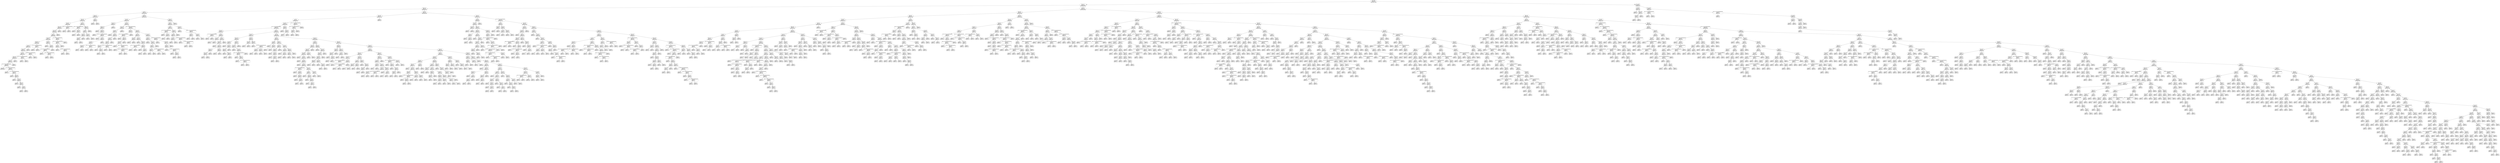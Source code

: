 digraph Tree {
node [shape=box, style="rounded", color="black", fontname=helvetica] ;
edge [fontname=helvetica] ;
0 [label="102 <= 121.6\ngini = 0.5\nsamples = 3434\nvalue = [2677, 2673]"] ;
1 [label="325 <= -1.4\ngini = 0.5\nsamples = 3404\nvalue = [2661, 2639]"] ;
0 -> 1 [labeldistance=2.5, labelangle=45, headlabel="True"] ;
2 [label="255 <= -5.1\ngini = 0.5\nsamples = 979\nvalue = [785, 711]"] ;
1 -> 2 ;
3 [label="6 <= -5.7\ngini = 0.5\nsamples = 306\nvalue = [259, 195]"] ;
2 -> 3 ;
4 [label="162 <= -3.4\ngini = 0.5\nsamples = 168\nvalue = [124, 120]"] ;
3 -> 4 ;
5 [label="235 <= -6.0\ngini = 0.5\nsamples = 162\nvalue = [116, 119]"] ;
4 -> 5 ;
6 [label="95 <= -1.2\ngini = 0.5\nsamples = 141\nvalue = [106, 98]"] ;
5 -> 6 ;
7 [label="196 <= -0.9\ngini = 0.5\nsamples = 137\nvalue = [99, 97]"] ;
6 -> 7 ;
8 [label="287 <= -4.8\ngini = 0.5\nsamples = 136\nvalue = [99, 94]"] ;
7 -> 8 ;
9 [label="19 <= -1.7\ngini = 0.5\nsamples = 135\nvalue = [99, 92]"] ;
8 -> 9 ;
10 [label="139 <= -5.7\ngini = 0.5\nsamples = 126\nvalue = [91, 88]"] ;
9 -> 10 ;
11 [label="348 <= -1.6\ngini = 0.5\nsamples = 116\nvalue = [80, 82]"] ;
10 -> 11 ;
12 [label="25 <= -5.5\ngini = 0.5\nsamples = 112\nvalue = [79, 78]"] ;
11 -> 12 ;
13 [label="236 <= -6.0\ngini = 0.5\nsamples = 110\nvalue = [78, 76]"] ;
12 -> 13 ;
14 [label="379 <= -3.0\ngini = 0.5\nsamples = 106\nvalue = [74, 74]"] ;
13 -> 14 ;
15 [label="148 <= -2.8\ngini = 0.5\nsamples = 103\nvalue = [68, 73]"] ;
14 -> 15 ;
16 [label="29 <= -4.3\ngini = 0.5\nsamples = 101\nvalue = [66, 72]"] ;
15 -> 16 ;
17 [label="54 <= -1.7014117331926443e+38\ngini = 0.5\nsamples = 100\nvalue = [66, 71]"] ;
16 -> 17 ;
18 [label="gini = 0.5\nsamples = 86\nvalue = [56, 61]"] ;
17 -> 18 ;
19 [label="34 <= -1.7014117331926443e+38\ngini = 0.5\nsamples = 14\nvalue = [10, 10]"] ;
17 -> 19 ;
20 [label="gini = 0.5\nsamples = 2\nvalue = [1, 1]"] ;
19 -> 20 ;
21 [label="70 <= -1.7014117331926443e+38\ngini = 0.5\nsamples = 12\nvalue = [9, 9]"] ;
19 -> 21 ;
22 [label="gini = 0.5\nsamples = 2\nvalue = [2, 2]"] ;
21 -> 22 ;
23 [label="180 <= -6.2\ngini = 0.5\nsamples = 10\nvalue = [7, 7]"] ;
21 -> 23 ;
24 [label="gini = 0.5\nsamples = 2\nvalue = [1, 1]"] ;
23 -> 24 ;
25 [label="270 <= -6.3\ngini = 0.5\nsamples = 8\nvalue = [6, 6]"] ;
23 -> 25 ;
26 [label="gini = 0.5\nsamples = 2\nvalue = [1, 1]"] ;
25 -> 26 ;
27 [label="288 <= -6.2\ngini = 0.5\nsamples = 6\nvalue = [5, 5]"] ;
25 -> 27 ;
28 [label="gini = 0.5\nsamples = 2\nvalue = [2, 2]"] ;
27 -> 28 ;
29 [label="1 <= -5.7\ngini = 0.5\nsamples = 4\nvalue = [3, 3]"] ;
27 -> 29 ;
30 [label="gini = 0.5\nsamples = 2\nvalue = [2, 2]"] ;
29 -> 30 ;
31 [label="gini = 0.5\nsamples = 2\nvalue = [1, 1]"] ;
29 -> 31 ;
32 [label="gini = 0.0\nsamples = 1\nvalue = [0, 1]"] ;
16 -> 32 ;
33 [label="gini = 0.4\nsamples = 2\nvalue = [2, 1]"] ;
15 -> 33 ;
34 [label="311 <= -1.7014117331926443e+38\ngini = 0.2\nsamples = 3\nvalue = [6, 1]"] ;
14 -> 34 ;
35 [label="gini = 0.0\nsamples = 1\nvalue = [4, 0]"] ;
34 -> 35 ;
36 [label="gini = 0.4\nsamples = 2\nvalue = [2, 1]"] ;
34 -> 36 ;
37 [label="183 <= -1.7014117331926443e+38\ngini = 0.4\nsamples = 4\nvalue = [4, 2]"] ;
13 -> 37 ;
38 [label="gini = 0.4\nsamples = 2\nvalue = [2, 1]"] ;
37 -> 38 ;
39 [label="gini = 0.4\nsamples = 2\nvalue = [2, 1]"] ;
37 -> 39 ;
40 [label="gini = 0.4\nsamples = 2\nvalue = [1, 2]"] ;
12 -> 40 ;
41 [label="70 <= -1.7014117331926443e+38\ngini = 0.3\nsamples = 4\nvalue = [1, 4]"] ;
11 -> 41 ;
42 [label="gini = 0.0\nsamples = 2\nvalue = [0, 2]"] ;
41 -> 42 ;
43 [label="gini = 0.4\nsamples = 2\nvalue = [1, 2]"] ;
41 -> 43 ;
44 [label="375 <= -5.7\ngini = 0.5\nsamples = 10\nvalue = [11, 6]"] ;
10 -> 44 ;
45 [label="gini = 0.0\nsamples = 2\nvalue = [2, 0]"] ;
44 -> 45 ;
46 [label="4 <= -5.3\ngini = 0.5\nsamples = 8\nvalue = [9, 6]"] ;
44 -> 46 ;
47 [label="24 <= -1.7014117331926443e+38\ngini = 0.5\nsamples = 6\nvalue = [7, 5]"] ;
46 -> 47 ;
48 [label="gini = 0.5\nsamples = 2\nvalue = [1, 1]"] ;
47 -> 48 ;
49 [label="106 <= -1.7014117331926443e+38\ngini = 0.5\nsamples = 4\nvalue = [6, 4]"] ;
47 -> 49 ;
50 [label="gini = 0.5\nsamples = 2\nvalue = [3, 2]"] ;
49 -> 50 ;
51 [label="gini = 0.5\nsamples = 2\nvalue = [3, 2]"] ;
49 -> 51 ;
52 [label="gini = 0.4\nsamples = 2\nvalue = [2, 1]"] ;
46 -> 52 ;
53 [label="52 <= -1.7014117331926443e+38\ngini = 0.4\nsamples = 9\nvalue = [8, 4]"] ;
9 -> 53 ;
54 [label="229 <= -1.7014117331926443e+38\ngini = 0.5\nsamples = 8\nvalue = [7, 4]"] ;
53 -> 54 ;
55 [label="19 <= -0.2\ngini = 0.4\nsamples = 6\nvalue = [6, 3]"] ;
54 -> 55 ;
56 [label="gini = 0.0\nsamples = 1\nvalue = [2, 0]"] ;
55 -> 56 ;
57 [label="381 <= -1.7014117331926443e+38\ngini = 0.5\nsamples = 5\nvalue = [4, 3]"] ;
55 -> 57 ;
58 [label="gini = 0.5\nsamples = 2\nvalue = [2, 2]"] ;
57 -> 58 ;
59 [label="gini = 0.4\nsamples = 3\nvalue = [2, 1]"] ;
57 -> 59 ;
60 [label="gini = 0.5\nsamples = 2\nvalue = [1, 1]"] ;
54 -> 60 ;
61 [label="gini = 0.0\nsamples = 1\nvalue = [1, 0]"] ;
53 -> 61 ;
62 [label="gini = 0.0\nsamples = 1\nvalue = [0, 2]"] ;
8 -> 62 ;
63 [label="gini = 0.0\nsamples = 1\nvalue = [0, 3]"] ;
7 -> 63 ;
64 [label="166 <= -1.7014117331926443e+38\ngini = 0.2\nsamples = 4\nvalue = [7, 1]"] ;
6 -> 64 ;
65 [label="gini = 0.0\nsamples = 2\nvalue = [6, 0]"] ;
64 -> 65 ;
66 [label="gini = 0.5\nsamples = 2\nvalue = [1, 1]"] ;
64 -> 66 ;
67 [label="371 <= -6.1\ngini = 0.4\nsamples = 21\nvalue = [10, 21]"] ;
5 -> 67 ;
68 [label="163 <= -1.7014117331926443e+38\ngini = 0.4\nsamples = 5\nvalue = [5, 2]"] ;
67 -> 68 ;
69 [label="gini = 0.0\nsamples = 1\nvalue = [1, 0]"] ;
68 -> 69 ;
70 [label="265 <= -3.4\ngini = 0.4\nsamples = 4\nvalue = [4, 2]"] ;
68 -> 70 ;
71 [label="gini = 0.4\nsamples = 2\nvalue = [2, 1]"] ;
70 -> 71 ;
72 [label="gini = 0.4\nsamples = 2\nvalue = [2, 1]"] ;
70 -> 72 ;
73 [label="266 <= -5.9\ngini = 0.3\nsamples = 16\nvalue = [5, 19]"] ;
67 -> 73 ;
74 [label="0 <= -5.9\ngini = 0.4\nsamples = 9\nvalue = [5, 11]"] ;
73 -> 74 ;
75 [label="288 <= -5.7\ngini = 0.5\nsamples = 6\nvalue = [4, 6]"] ;
74 -> 75 ;
76 [label="45 <= -5.8\ngini = 0.4\nsamples = 4\nvalue = [2, 4]"] ;
75 -> 76 ;
77 [label="gini = 0.4\nsamples = 2\nvalue = [1, 2]"] ;
76 -> 77 ;
78 [label="gini = 0.4\nsamples = 2\nvalue = [1, 2]"] ;
76 -> 78 ;
79 [label="gini = 0.5\nsamples = 2\nvalue = [2, 2]"] ;
75 -> 79 ;
80 [label="247 <= -6.1\ngini = 0.3\nsamples = 3\nvalue = [1, 5]"] ;
74 -> 80 ;
81 [label="gini = 0.0\nsamples = 1\nvalue = [0, 1]"] ;
80 -> 81 ;
82 [label="gini = 0.3\nsamples = 2\nvalue = [1, 4]"] ;
80 -> 82 ;
83 [label="gini = 0.0\nsamples = 7\nvalue = [0, 8]"] ;
73 -> 83 ;
84 [label="65 <= 1.2\ngini = 0.2\nsamples = 6\nvalue = [8, 1]"] ;
4 -> 84 ;
85 [label="gini = 0.0\nsamples = 5\nvalue = [8, 0]"] ;
84 -> 85 ;
86 [label="gini = 0.0\nsamples = 1\nvalue = [0, 1]"] ;
84 -> 86 ;
87 [label="146 <= 0.8\ngini = 0.5\nsamples = 138\nvalue = [135, 75]"] ;
3 -> 87 ;
88 [label="25 <= -5.2\ngini = 0.4\nsamples = 106\nvalue = [113, 47]"] ;
87 -> 88 ;
89 [label="314 <= -5.1\ngini = 0.3\nsamples = 27\nvalue = [33, 7]"] ;
88 -> 89 ;
90 [label="185 <= -6.0\ngini = 0.4\nsamples = 19\nvalue = [18, 7]"] ;
89 -> 90 ;
91 [label="gini = 0.0\nsamples = 2\nvalue = [0, 2]"] ;
90 -> 91 ;
92 [label="362 <= -5.3\ngini = 0.3\nsamples = 17\nvalue = [18, 5]"] ;
90 -> 92 ;
93 [label="gini = 0.0\nsamples = 7\nvalue = [10, 0]"] ;
92 -> 93 ;
94 [label="365 <= -1.7014117331926443e+38\ngini = 0.5\nsamples = 10\nvalue = [8, 5]"] ;
92 -> 94 ;
95 [label="gini = 0.0\nsamples = 1\nvalue = [0, 1]"] ;
94 -> 95 ;
96 [label="34 <= -5.3\ngini = 0.4\nsamples = 9\nvalue = [8, 4]"] ;
94 -> 96 ;
97 [label="6 <= -4.0\ngini = 0.5\nsamples = 8\nvalue = [6, 4]"] ;
96 -> 97 ;
98 [label="381 <= -5.0\ngini = 0.5\nsamples = 4\nvalue = [2, 2]"] ;
97 -> 98 ;
99 [label="gini = 0.5\nsamples = 2\nvalue = [1, 1]"] ;
98 -> 99 ;
100 [label="gini = 0.5\nsamples = 2\nvalue = [1, 1]"] ;
98 -> 100 ;
101 [label="180 <= -1.7014117331926443e+38\ngini = 0.4\nsamples = 4\nvalue = [4, 2]"] ;
97 -> 101 ;
102 [label="gini = 0.4\nsamples = 2\nvalue = [2, 1]"] ;
101 -> 102 ;
103 [label="gini = 0.4\nsamples = 2\nvalue = [2, 1]"] ;
101 -> 103 ;
104 [label="gini = 0.0\nsamples = 1\nvalue = [2, 0]"] ;
96 -> 104 ;
105 [label="gini = 0.0\nsamples = 8\nvalue = [15, 0]"] ;
89 -> 105 ;
106 [label="375 <= -5.9\ngini = 0.4\nsamples = 79\nvalue = [80, 40]"] ;
88 -> 106 ;
107 [label="231 <= -2.3\ngini = 0.3\nsamples = 23\nvalue = [28, 6]"] ;
106 -> 107 ;
108 [label="36 <= -5.2\ngini = 0.4\nsamples = 17\nvalue = [17, 6]"] ;
107 -> 108 ;
109 [label="gini = 0.0\nsamples = 4\nvalue = [5, 0]"] ;
108 -> 109 ;
110 [label="128 <= 0.6\ngini = 0.4\nsamples = 13\nvalue = [12, 6]"] ;
108 -> 110 ;
111 [label="73 <= 7.1\ngini = 0.5\nsamples = 12\nvalue = [10, 6]"] ;
110 -> 111 ;
112 [label="36 <= -0.1\ngini = 0.5\nsamples = 11\nvalue = [9, 6]"] ;
111 -> 112 ;
113 [label="181 <= -3.3\ngini = 0.4\nsamples = 7\nvalue = [6, 3]"] ;
112 -> 113 ;
114 [label="gini = 0.4\nsamples = 3\nvalue = [2, 1]"] ;
113 -> 114 ;
115 [label="126 <= -1.8\ngini = 0.4\nsamples = 4\nvalue = [4, 2]"] ;
113 -> 115 ;
116 [label="gini = 0.4\nsamples = 2\nvalue = [2, 1]"] ;
115 -> 116 ;
117 [label="gini = 0.4\nsamples = 2\nvalue = [2, 1]"] ;
115 -> 117 ;
118 [label="218 <= -1.7014117331926443e+38\ngini = 0.5\nsamples = 4\nvalue = [3, 3]"] ;
112 -> 118 ;
119 [label="gini = 0.5\nsamples = 2\nvalue = [1, 1]"] ;
118 -> 119 ;
120 [label="gini = 0.5\nsamples = 2\nvalue = [2, 2]"] ;
118 -> 120 ;
121 [label="gini = 0.0\nsamples = 1\nvalue = [1, 0]"] ;
111 -> 121 ;
122 [label="gini = 0.0\nsamples = 1\nvalue = [2, 0]"] ;
110 -> 122 ;
123 [label="gini = 0.0\nsamples = 6\nvalue = [11, 0]"] ;
107 -> 123 ;
124 [label="282 <= -1.7014117331926443e+38\ngini = 0.5\nsamples = 56\nvalue = [52, 34]"] ;
106 -> 124 ;
125 [label="166 <= -0.7\ngini = 0.5\nsamples = 12\nvalue = [6, 9]"] ;
124 -> 125 ;
126 [label="100 <= -1.7014117331926443e+38\ngini = 0.5\nsamples = 11\nvalue = [6, 8]"] ;
125 -> 126 ;
127 [label="gini = 0.0\nsamples = 1\nvalue = [0, 1]"] ;
126 -> 127 ;
128 [label="188 <= -0.9\ngini = 0.5\nsamples = 10\nvalue = [6, 7]"] ;
126 -> 128 ;
129 [label="75 <= -4.0\ngini = 0.5\nsamples = 8\nvalue = [4, 4]"] ;
128 -> 129 ;
130 [label="gini = 0.5\nsamples = 2\nvalue = [1, 1]"] ;
129 -> 130 ;
131 [label="285 <= -1.7014117331926443e+38\ngini = 0.5\nsamples = 6\nvalue = [3, 3]"] ;
129 -> 131 ;
132 [label="gini = 0.5\nsamples = 2\nvalue = [1, 1]"] ;
131 -> 132 ;
133 [label="165 <= -1.7014117331926443e+38\ngini = 0.5\nsamples = 4\nvalue = [2, 2]"] ;
131 -> 133 ;
134 [label="gini = 0.5\nsamples = 2\nvalue = [1, 1]"] ;
133 -> 134 ;
135 [label="gini = 0.5\nsamples = 2\nvalue = [1, 1]"] ;
133 -> 135 ;
136 [label="gini = 0.5\nsamples = 2\nvalue = [2, 3]"] ;
128 -> 136 ;
137 [label="gini = 0.0\nsamples = 1\nvalue = [0, 1]"] ;
125 -> 137 ;
138 [label="118 <= -5.0\ngini = 0.5\nsamples = 44\nvalue = [46, 25]"] ;
124 -> 138 ;
139 [label="152 <= -5.0\ngini = 0.5\nsamples = 20\nvalue = [17, 15]"] ;
138 -> 139 ;
140 [label="39 <= -5.6\ngini = 0.4\nsamples = 8\nvalue = [3, 8]"] ;
139 -> 140 ;
141 [label="gini = 0.5\nsamples = 4\nvalue = [3, 3]"] ;
140 -> 141 ;
142 [label="gini = 0.0\nsamples = 4\nvalue = [0, 5]"] ;
140 -> 142 ;
143 [label="111 <= -5.0\ngini = 0.4\nsamples = 12\nvalue = [14, 7]"] ;
139 -> 143 ;
144 [label="gini = 0.0\nsamples = 2\nvalue = [5, 0]"] ;
143 -> 144 ;
145 [label="228 <= -2.6\ngini = 0.5\nsamples = 10\nvalue = [9, 7]"] ;
143 -> 145 ;
146 [label="392 <= -1.7014117331926443e+38\ngini = 0.4\nsamples = 4\nvalue = [4, 2]"] ;
145 -> 146 ;
147 [label="gini = 0.4\nsamples = 2\nvalue = [2, 1]"] ;
146 -> 147 ;
148 [label="gini = 0.4\nsamples = 2\nvalue = [2, 1]"] ;
146 -> 148 ;
149 [label="286 <= -3.6\ngini = 0.5\nsamples = 6\nvalue = [5, 5]"] ;
145 -> 149 ;
150 [label="gini = 0.5\nsamples = 2\nvalue = [1, 1]"] ;
149 -> 150 ;
151 [label="84 <= -2.0\ngini = 0.5\nsamples = 4\nvalue = [4, 4]"] ;
149 -> 151 ;
152 [label="gini = 0.5\nsamples = 2\nvalue = [3, 3]"] ;
151 -> 152 ;
153 [label="gini = 0.5\nsamples = 2\nvalue = [1, 1]"] ;
151 -> 153 ;
154 [label="347 <= -4.6\ngini = 0.4\nsamples = 24\nvalue = [29, 10]"] ;
138 -> 154 ;
155 [label="140 <= -4.9\ngini = 0.3\nsamples = 13\nvalue = [21, 4]"] ;
154 -> 155 ;
156 [label="gini = 0.0\nsamples = 4\nvalue = [8, 0]"] ;
155 -> 156 ;
157 [label="110 <= -3.1\ngini = 0.4\nsamples = 9\nvalue = [13, 4]"] ;
155 -> 157 ;
158 [label="184 <= -2.1\ngini = 0.4\nsamples = 8\nvalue = [11, 4]"] ;
157 -> 158 ;
159 [label="223 <= -5.1\ngini = 0.3\nsamples = 4\nvalue = [7, 2]"] ;
158 -> 159 ;
160 [label="gini = 0.4\nsamples = 2\nvalue = [3, 1]"] ;
159 -> 160 ;
161 [label="gini = 0.3\nsamples = 2\nvalue = [4, 1]"] ;
159 -> 161 ;
162 [label="182 <= -1.7014117331926443e+38\ngini = 0.4\nsamples = 4\nvalue = [4, 2]"] ;
158 -> 162 ;
163 [label="gini = 0.4\nsamples = 2\nvalue = [2, 1]"] ;
162 -> 163 ;
164 [label="gini = 0.4\nsamples = 2\nvalue = [2, 1]"] ;
162 -> 164 ;
165 [label="gini = 0.0\nsamples = 1\nvalue = [2, 0]"] ;
157 -> 165 ;
166 [label="43 <= -1.7014117331926443e+38\ngini = 0.5\nsamples = 11\nvalue = [8, 6]"] ;
154 -> 166 ;
167 [label="gini = 0.0\nsamples = 1\nvalue = [1, 0]"] ;
166 -> 167 ;
168 [label="23 <= -1.5\ngini = 0.5\nsamples = 10\nvalue = [7, 6]"] ;
166 -> 168 ;
169 [label="239 <= -4.4\ngini = 0.5\nsamples = 8\nvalue = [5, 5]"] ;
168 -> 169 ;
170 [label="gini = 0.5\nsamples = 2\nvalue = [1, 1]"] ;
169 -> 170 ;
171 [label="114 <= -1.7014117331926443e+38\ngini = 0.5\nsamples = 6\nvalue = [4, 4]"] ;
169 -> 171 ;
172 [label="gini = 0.5\nsamples = 2\nvalue = [1, 1]"] ;
171 -> 172 ;
173 [label="266 <= -1.6\ngini = 0.5\nsamples = 4\nvalue = [3, 3]"] ;
171 -> 173 ;
174 [label="gini = 0.5\nsamples = 2\nvalue = [2, 2]"] ;
173 -> 174 ;
175 [label="gini = 0.5\nsamples = 2\nvalue = [1, 1]"] ;
173 -> 175 ;
176 [label="gini = 0.4\nsamples = 2\nvalue = [2, 1]"] ;
168 -> 176 ;
177 [label="384 <= 3.8\ngini = 0.5\nsamples = 32\nvalue = [22, 28]"] ;
87 -> 177 ;
178 [label="390 <= 1.0\ngini = 0.5\nsamples = 30\nvalue = [19, 28]"] ;
177 -> 178 ;
179 [label="44 <= 0.7\ngini = 0.5\nsamples = 19\nvalue = [15, 14]"] ;
178 -> 179 ;
180 [label="37 <= -1.7014117331926443e+38\ngini = 0.4\nsamples = 8\nvalue = [8, 4]"] ;
179 -> 180 ;
181 [label="gini = 0.5\nsamples = 2\nvalue = [1, 1]"] ;
180 -> 181 ;
182 [label="97 <= 1.6\ngini = 0.4\nsamples = 6\nvalue = [7, 3]"] ;
180 -> 182 ;
183 [label="gini = 0.4\nsamples = 4\nvalue = [4, 2]"] ;
182 -> 183 ;
184 [label="gini = 0.4\nsamples = 2\nvalue = [3, 1]"] ;
182 -> 184 ;
185 [label="156 <= 1.0\ngini = 0.5\nsamples = 11\nvalue = [7, 10]"] ;
179 -> 185 ;
186 [label="54 <= 0.8\ngini = 0.5\nsamples = 10\nvalue = [7, 9]"] ;
185 -> 186 ;
187 [label="157 <= 0.8\ngini = 0.5\nsamples = 4\nvalue = [3, 5]"] ;
186 -> 187 ;
188 [label="gini = 0.5\nsamples = 2\nvalue = [2, 3]"] ;
187 -> 188 ;
189 [label="gini = 0.4\nsamples = 2\nvalue = [1, 2]"] ;
187 -> 189 ;
190 [label="142 <= -1.7014117331926443e+38\ngini = 0.5\nsamples = 6\nvalue = [4, 4]"] ;
186 -> 190 ;
191 [label="gini = 0.5\nsamples = 2\nvalue = [1, 1]"] ;
190 -> 191 ;
192 [label="314 <= -1.7014117331926443e+38\ngini = 0.5\nsamples = 4\nvalue = [3, 3]"] ;
190 -> 192 ;
193 [label="gini = 0.5\nsamples = 2\nvalue = [1, 1]"] ;
192 -> 193 ;
194 [label="gini = 0.5\nsamples = 2\nvalue = [2, 2]"] ;
192 -> 194 ;
195 [label="gini = 0.0\nsamples = 1\nvalue = [0, 1]"] ;
185 -> 195 ;
196 [label="202 <= 1.4\ngini = 0.3\nsamples = 11\nvalue = [4, 14]"] ;
178 -> 196 ;
197 [label="gini = 0.0\nsamples = 3\nvalue = [0, 6]"] ;
196 -> 197 ;
198 [label="291 <= -1.7014117331926443e+38\ngini = 0.4\nsamples = 8\nvalue = [4, 8]"] ;
196 -> 198 ;
199 [label="109 <= 2.6\ngini = 0.4\nsamples = 4\nvalue = [2, 4]"] ;
198 -> 199 ;
200 [label="gini = 0.4\nsamples = 2\nvalue = [1, 2]"] ;
199 -> 200 ;
201 [label="gini = 0.4\nsamples = 2\nvalue = [1, 2]"] ;
199 -> 201 ;
202 [label="362 <= 3.4\ngini = 0.4\nsamples = 4\nvalue = [2, 4]"] ;
198 -> 202 ;
203 [label="gini = 0.4\nsamples = 2\nvalue = [1, 2]"] ;
202 -> 203 ;
204 [label="gini = 0.4\nsamples = 2\nvalue = [1, 2]"] ;
202 -> 204 ;
205 [label="gini = 0.0\nsamples = 2\nvalue = [3, 0]"] ;
177 -> 205 ;
206 [label="53 <= -1.5\ngini = 0.5\nsamples = 673\nvalue = [526, 516]"] ;
2 -> 206 ;
207 [label="317 <= 3.3\ngini = 0.5\nsamples = 422\nvalue = [311, 341]"] ;
206 -> 207 ;
208 [label="1 <= 1.3\ngini = 0.5\nsamples = 419\nvalue = [306, 341]"] ;
207 -> 208 ;
209 [label="214 <= 0.9\ngini = 0.5\nsamples = 409\nvalue = [304, 327]"] ;
208 -> 209 ;
210 [label="23 <= -1.7014117331926443e+38\ngini = 0.5\nsamples = 403\nvalue = [295, 325]"] ;
209 -> 210 ;
211 [label="180 <= -5.4\ngini = 0.5\nsamples = 31\nvalue = [35, 19]"] ;
210 -> 211 ;
212 [label="17 <= -1.7014117331926443e+38\ngini = 0.1\nsamples = 9\nvalue = [13, 1]"] ;
211 -> 212 ;
213 [label="gini = 0.3\nsamples = 2\nvalue = [4, 1]"] ;
212 -> 213 ;
214 [label="gini = 0.0\nsamples = 7\nvalue = [9, 0]"] ;
212 -> 214 ;
215 [label="373 <= -4.2\ngini = 0.5\nsamples = 22\nvalue = [22, 18]"] ;
211 -> 215 ;
216 [label="171 <= -4.7\ngini = 0.3\nsamples = 6\nvalue = [2, 8]"] ;
215 -> 216 ;
217 [label="gini = 0.4\nsamples = 2\nvalue = [2, 1]"] ;
216 -> 217 ;
218 [label="gini = 0.0\nsamples = 4\nvalue = [0, 7]"] ;
216 -> 218 ;
219 [label="92 <= -4.0\ngini = 0.4\nsamples = 16\nvalue = [20, 10]"] ;
215 -> 219 ;
220 [label="240 <= -3.7\ngini = 0.5\nsamples = 12\nvalue = [11, 10]"] ;
219 -> 220 ;
221 [label="gini = 0.0\nsamples = 2\nvalue = [3, 0]"] ;
220 -> 221 ;
222 [label="110 <= -3.0\ngini = 0.5\nsamples = 10\nvalue = [8, 10]"] ;
220 -> 222 ;
223 [label="334 <= -2.4\ngini = 0.4\nsamples = 6\nvalue = [3, 7]"] ;
222 -> 223 ;
224 [label="357 <= -3.3\ngini = 0.5\nsamples = 4\nvalue = [3, 5]"] ;
223 -> 224 ;
225 [label="gini = 0.4\nsamples = 2\nvalue = [1, 2]"] ;
224 -> 225 ;
226 [label="gini = 0.5\nsamples = 2\nvalue = [2, 3]"] ;
224 -> 226 ;
227 [label="gini = 0.0\nsamples = 2\nvalue = [0, 2]"] ;
223 -> 227 ;
228 [label="395 <= -0.7\ngini = 0.5\nsamples = 4\nvalue = [5, 3]"] ;
222 -> 228 ;
229 [label="gini = 0.5\nsamples = 2\nvalue = [3, 2]"] ;
228 -> 229 ;
230 [label="gini = 0.4\nsamples = 2\nvalue = [2, 1]"] ;
228 -> 230 ;
231 [label="gini = 0.0\nsamples = 4\nvalue = [9, 0]"] ;
219 -> 231 ;
232 [label="128 <= -5.1\ngini = 0.5\nsamples = 372\nvalue = [260, 306]"] ;
210 -> 232 ;
233 [label="316 <= -3.8\ngini = 0.4\nsamples = 40\nvalue = [17, 40]"] ;
232 -> 233 ;
234 [label="228 <= -5.0\ngini = 0.3\nsamples = 28\nvalue = [9, 31]"] ;
233 -> 234 ;
235 [label="67 <= -5.1\ngini = 0.5\nsamples = 11\nvalue = [5, 7]"] ;
234 -> 235 ;
236 [label="gini = 0.0\nsamples = 4\nvalue = [0, 4]"] ;
235 -> 236 ;
237 [label="329 <= -4.7\ngini = 0.5\nsamples = 7\nvalue = [5, 3]"] ;
235 -> 237 ;
238 [label="138 <= -5.2\ngini = 0.5\nsamples = 6\nvalue = [4, 3]"] ;
237 -> 238 ;
239 [label="gini = 0.4\nsamples = 2\nvalue = [2, 1]"] ;
238 -> 239 ;
240 [label="259 <= -4.9\ngini = 0.5\nsamples = 4\nvalue = [2, 2]"] ;
238 -> 240 ;
241 [label="gini = 0.5\nsamples = 2\nvalue = [1, 1]"] ;
240 -> 241 ;
242 [label="gini = 0.5\nsamples = 2\nvalue = [1, 1]"] ;
240 -> 242 ;
243 [label="gini = 0.0\nsamples = 1\nvalue = [1, 0]"] ;
237 -> 243 ;
244 [label="135 <= -4.6\ngini = 0.2\nsamples = 17\nvalue = [4, 24]"] ;
234 -> 244 ;
245 [label="382 <= -4.8\ngini = 0.3\nsamples = 11\nvalue = [4, 14]"] ;
244 -> 245 ;
246 [label="gini = 0.0\nsamples = 2\nvalue = [0, 4]"] ;
245 -> 246 ;
247 [label="35 <= -3.8\ngini = 0.4\nsamples = 9\nvalue = [4, 10]"] ;
245 -> 247 ;
248 [label="330 <= -1.7014117331926443e+38\ngini = 0.4\nsamples = 8\nvalue = [4, 9]"] ;
247 -> 248 ;
249 [label="gini = 0.4\nsamples = 2\nvalue = [1, 3]"] ;
248 -> 249 ;
250 [label="389 <= -4.2\ngini = 0.4\nsamples = 6\nvalue = [3, 6]"] ;
248 -> 250 ;
251 [label="gini = 0.4\nsamples = 2\nvalue = [1, 2]"] ;
250 -> 251 ;
252 [label="251 <= -1.7014117331926443e+38\ngini = 0.4\nsamples = 4\nvalue = [2, 4]"] ;
250 -> 252 ;
253 [label="gini = 0.4\nsamples = 2\nvalue = [1, 2]"] ;
252 -> 253 ;
254 [label="gini = 0.4\nsamples = 2\nvalue = [1, 2]"] ;
252 -> 254 ;
255 [label="gini = 0.0\nsamples = 1\nvalue = [0, 1]"] ;
247 -> 255 ;
256 [label="gini = 0.0\nsamples = 6\nvalue = [0, 10]"] ;
244 -> 256 ;
257 [label="390 <= -3.9\ngini = 0.5\nsamples = 12\nvalue = [8, 9]"] ;
233 -> 257 ;
258 [label="207 <= -2.7\ngini = 0.4\nsamples = 3\nvalue = [1, 3]"] ;
257 -> 258 ;
259 [label="gini = 0.0\nsamples = 1\nvalue = [0, 1]"] ;
258 -> 259 ;
260 [label="gini = 0.4\nsamples = 2\nvalue = [1, 2]"] ;
258 -> 260 ;
261 [label="385 <= -3.8\ngini = 0.5\nsamples = 9\nvalue = [7, 6]"] ;
257 -> 261 ;
262 [label="gini = 0.0\nsamples = 1\nvalue = [1, 0]"] ;
261 -> 262 ;
263 [label="135 <= -1.7014117331926443e+38\ngini = 0.5\nsamples = 8\nvalue = [6, 6]"] ;
261 -> 263 ;
264 [label="13 <= -3.4\ngini = 0.5\nsamples = 4\nvalue = [3, 3]"] ;
263 -> 264 ;
265 [label="gini = 0.5\nsamples = 2\nvalue = [2, 2]"] ;
264 -> 265 ;
266 [label="gini = 0.5\nsamples = 2\nvalue = [1, 1]"] ;
264 -> 266 ;
267 [label="233 <= -1.6\ngini = 0.5\nsamples = 4\nvalue = [3, 3]"] ;
263 -> 267 ;
268 [label="gini = 0.5\nsamples = 2\nvalue = [2, 2]"] ;
267 -> 268 ;
269 [label="gini = 0.5\nsamples = 2\nvalue = [1, 1]"] ;
267 -> 269 ;
270 [label="197 <= -4.8\ngini = 0.5\nsamples = 332\nvalue = [243, 266]"] ;
232 -> 270 ;
271 [label="160 <= -5.1\ngini = 0.4\nsamples = 34\nvalue = [15, 36]"] ;
270 -> 271 ;
272 [label="0 <= -5.0\ngini = 0.5\nsamples = 6\nvalue = [5, 5]"] ;
271 -> 272 ;
273 [label="gini = 0.4\nsamples = 2\nvalue = [2, 1]"] ;
272 -> 273 ;
274 [label="350 <= -4.5\ngini = 0.5\nsamples = 4\nvalue = [3, 4]"] ;
272 -> 274 ;
275 [label="gini = 0.5\nsamples = 2\nvalue = [2, 3]"] ;
274 -> 275 ;
276 [label="gini = 0.5\nsamples = 2\nvalue = [1, 1]"] ;
274 -> 276 ;
277 [label="93 <= -3.7\ngini = 0.4\nsamples = 28\nvalue = [10, 31]"] ;
271 -> 277 ;
278 [label="193 <= -4.9\ngini = 0.2\nsamples = 16\nvalue = [3, 21]"] ;
277 -> 278 ;
279 [label="225 <= -4.9\ngini = 0.4\nsamples = 7\nvalue = [3, 8]"] ;
278 -> 279 ;
280 [label="gini = 0.0\nsamples = 1\nvalue = [0, 1]"] ;
279 -> 280 ;
281 [label="330 <= -5.2\ngini = 0.4\nsamples = 6\nvalue = [3, 7]"] ;
279 -> 281 ;
282 [label="gini = 0.4\nsamples = 2\nvalue = [1, 3]"] ;
281 -> 282 ;
283 [label="276 <= -4.8\ngini = 0.4\nsamples = 4\nvalue = [2, 4]"] ;
281 -> 283 ;
284 [label="gini = 0.4\nsamples = 2\nvalue = [1, 2]"] ;
283 -> 284 ;
285 [label="gini = 0.4\nsamples = 2\nvalue = [1, 2]"] ;
283 -> 285 ;
286 [label="gini = 0.0\nsamples = 9\nvalue = [0, 13]"] ;
278 -> 286 ;
287 [label="53 <= -2.1\ngini = 0.5\nsamples = 12\nvalue = [7, 10]"] ;
277 -> 287 ;
288 [label="9 <= -3.1\ngini = 0.5\nsamples = 6\nvalue = [5, 5]"] ;
287 -> 288 ;
289 [label="gini = 0.5\nsamples = 2\nvalue = [2, 2]"] ;
288 -> 289 ;
290 [label="93 <= -1.3\ngini = 0.5\nsamples = 4\nvalue = [3, 3]"] ;
288 -> 290 ;
291 [label="gini = 0.5\nsamples = 2\nvalue = [2, 2]"] ;
290 -> 291 ;
292 [label="gini = 0.5\nsamples = 2\nvalue = [1, 1]"] ;
290 -> 292 ;
293 [label="328 <= -1.5\ngini = 0.4\nsamples = 6\nvalue = [2, 5]"] ;
287 -> 293 ;
294 [label="108 <= -1.7\ngini = 0.4\nsamples = 5\nvalue = [2, 4]"] ;
293 -> 294 ;
295 [label="gini = 0.4\nsamples = 3\nvalue = [1, 2]"] ;
294 -> 295 ;
296 [label="gini = 0.4\nsamples = 2\nvalue = [1, 2]"] ;
294 -> 296 ;
297 [label="gini = 0.0\nsamples = 1\nvalue = [0, 1]"] ;
293 -> 297 ;
298 [label="149 <= -4.3\ngini = 0.5\nsamples = 298\nvalue = [228, 230]"] ;
270 -> 298 ;
299 [label="43 <= -4.5\ngini = 0.5\nsamples = 56\nvalue = [54, 30]"] ;
298 -> 299 ;
300 [label="305 <= -4.2\ngini = 0.5\nsamples = 34\nvalue = [26, 22]"] ;
299 -> 300 ;
301 [label="240 <= -4.3\ngini = 0.5\nsamples = 32\nvalue = [26, 19]"] ;
300 -> 301 ;
302 [label="124 <= -5.3\ngini = 0.5\nsamples = 28\nvalue = [25, 15]"] ;
301 -> 302 ;
303 [label="gini = 0.0\nsamples = 2\nvalue = [3, 0]"] ;
302 -> 303 ;
304 [label="33 <= -5.1\ngini = 0.5\nsamples = 26\nvalue = [22, 15]"] ;
302 -> 304 ;
305 [label="gini = 0.0\nsamples = 1\nvalue = [0, 1]"] ;
304 -> 305 ;
306 [label="112 <= -5.1\ngini = 0.5\nsamples = 25\nvalue = [22, 14]"] ;
304 -> 306 ;
307 [label="gini = 0.0\nsamples = 2\nvalue = [2, 0]"] ;
306 -> 307 ;
308 [label="373 <= -4.8\ngini = 0.5\nsamples = 23\nvalue = [20, 14]"] ;
306 -> 308 ;
309 [label="175 <= -1.7014117331926443e+38\ngini = 0.5\nsamples = 10\nvalue = [6, 6]"] ;
308 -> 309 ;
310 [label="gini = 0.5\nsamples = 2\nvalue = [1, 1]"] ;
309 -> 310 ;
311 [label="50 <= -4.8\ngini = 0.5\nsamples = 8\nvalue = [5, 5]"] ;
309 -> 311 ;
312 [label="gini = 0.5\nsamples = 2\nvalue = [2, 2]"] ;
311 -> 312 ;
313 [label="108 <= -4.6\ngini = 0.5\nsamples = 6\nvalue = [3, 3]"] ;
311 -> 313 ;
314 [label="gini = 0.5\nsamples = 2\nvalue = [1, 1]"] ;
313 -> 314 ;
315 [label="64 <= -4.6\ngini = 0.5\nsamples = 4\nvalue = [2, 2]"] ;
313 -> 315 ;
316 [label="gini = 0.5\nsamples = 2\nvalue = [1, 1]"] ;
315 -> 316 ;
317 [label="gini = 0.5\nsamples = 2\nvalue = [1, 1]"] ;
315 -> 317 ;
318 [label="82 <= -4.5\ngini = 0.5\nsamples = 13\nvalue = [14, 8]"] ;
308 -> 318 ;
319 [label="3 <= -4.7\ngini = 0.4\nsamples = 9\nvalue = [11, 5]"] ;
318 -> 319 ;
320 [label="gini = 0.0\nsamples = 1\nvalue = [1, 0]"] ;
319 -> 320 ;
321 [label="218 <= -4.6\ngini = 0.4\nsamples = 8\nvalue = [10, 5]"] ;
319 -> 321 ;
322 [label="gini = 0.4\nsamples = 2\nvalue = [2, 1]"] ;
321 -> 322 ;
323 [label="137 <= -4.0\ngini = 0.4\nsamples = 6\nvalue = [8, 4]"] ;
321 -> 323 ;
324 [label="gini = 0.4\nsamples = 2\nvalue = [4, 2]"] ;
323 -> 324 ;
325 [label="130 <= -4.4\ngini = 0.4\nsamples = 4\nvalue = [4, 2]"] ;
323 -> 325 ;
326 [label="gini = 0.4\nsamples = 2\nvalue = [2, 1]"] ;
325 -> 326 ;
327 [label="gini = 0.4\nsamples = 2\nvalue = [2, 1]"] ;
325 -> 327 ;
328 [label="87 <= -4.5\ngini = 0.5\nsamples = 4\nvalue = [3, 3]"] ;
318 -> 328 ;
329 [label="gini = 0.5\nsamples = 2\nvalue = [1, 1]"] ;
328 -> 329 ;
330 [label="gini = 0.5\nsamples = 2\nvalue = [2, 2]"] ;
328 -> 330 ;
331 [label="13 <= -4.5\ngini = 0.3\nsamples = 4\nvalue = [1, 4]"] ;
301 -> 331 ;
332 [label="gini = 0.0\nsamples = 2\nvalue = [0, 2]"] ;
331 -> 332 ;
333 [label="gini = 0.4\nsamples = 2\nvalue = [1, 2]"] ;
331 -> 333 ;
334 [label="gini = 0.0\nsamples = 2\nvalue = [0, 3]"] ;
300 -> 334 ;
335 [label="301 <= -4.2\ngini = 0.3\nsamples = 22\nvalue = [28, 8]"] ;
299 -> 335 ;
336 [label="gini = 0.0\nsamples = 9\nvalue = [16, 0]"] ;
335 -> 336 ;
337 [label="247 <= -1.8\ngini = 0.5\nsamples = 13\nvalue = [12, 8]"] ;
335 -> 337 ;
338 [label="394 <= -1.8\ngini = 0.4\nsamples = 12\nvalue = [12, 6]"] ;
337 -> 338 ;
339 [label="216 <= -3.7\ngini = 0.5\nsamples = 10\nvalue = [10, 6]"] ;
338 -> 339 ;
340 [label="305 <= -4.0\ngini = 0.5\nsamples = 4\nvalue = [3, 3]"] ;
339 -> 340 ;
341 [label="gini = 0.4\nsamples = 2\nvalue = [1, 2]"] ;
340 -> 341 ;
342 [label="gini = 0.4\nsamples = 2\nvalue = [2, 1]"] ;
340 -> 342 ;
343 [label="207 <= -2.8\ngini = 0.4\nsamples = 6\nvalue = [7, 3]"] ;
339 -> 343 ;
344 [label="gini = 0.4\nsamples = 2\nvalue = [3, 1]"] ;
343 -> 344 ;
345 [label="107 <= -2.0\ngini = 0.4\nsamples = 4\nvalue = [4, 2]"] ;
343 -> 345 ;
346 [label="gini = 0.4\nsamples = 2\nvalue = [2, 1]"] ;
345 -> 346 ;
347 [label="gini = 0.4\nsamples = 2\nvalue = [2, 1]"] ;
345 -> 347 ;
348 [label="gini = 0.0\nsamples = 2\nvalue = [2, 0]"] ;
338 -> 348 ;
349 [label="gini = 0.0\nsamples = 1\nvalue = [0, 2]"] ;
337 -> 349 ;
350 [label="290 <= -4.7\ngini = 0.5\nsamples = 242\nvalue = [174, 200]"] ;
298 -> 350 ;
351 [label="385 <= -4.4\ngini = 0.4\nsamples = 18\nvalue = [26, 8]"] ;
350 -> 351 ;
352 [label="122 <= -3.2\ngini = 0.5\nsamples = 8\nvalue = [7, 6]"] ;
351 -> 352 ;
353 [label="176 <= -4.4\ngini = 0.5\nsamples = 6\nvalue = [4, 6]"] ;
352 -> 353 ;
354 [label="gini = 0.4\nsamples = 2\nvalue = [1, 3]"] ;
353 -> 354 ;
355 [label="104 <= -2.2\ngini = 0.5\nsamples = 4\nvalue = [3, 3]"] ;
353 -> 355 ;
356 [label="gini = 0.5\nsamples = 2\nvalue = [1, 1]"] ;
355 -> 356 ;
357 [label="gini = 0.5\nsamples = 2\nvalue = [2, 2]"] ;
355 -> 357 ;
358 [label="gini = 0.0\nsamples = 2\nvalue = [3, 0]"] ;
352 -> 358 ;
359 [label="295 <= -1.8\ngini = 0.2\nsamples = 10\nvalue = [19, 2]"] ;
351 -> 359 ;
360 [label="74 <= -3.8\ngini = 0.1\nsamples = 8\nvalue = [16, 1]"] ;
359 -> 360 ;
361 [label="gini = 0.3\nsamples = 2\nvalue = [4, 1]"] ;
360 -> 361 ;
362 [label="gini = 0.0\nsamples = 6\nvalue = [12, 0]"] ;
360 -> 362 ;
363 [label="gini = 0.4\nsamples = 2\nvalue = [3, 1]"] ;
359 -> 363 ;
364 [label="363 <= -3.8\ngini = 0.5\nsamples = 224\nvalue = [148, 192]"] ;
350 -> 364 ;
365 [label="392 <= -3.9\ngini = 0.5\nsamples = 66\nvalue = [37, 69]"] ;
364 -> 365 ;
366 [label="259 <= -4.2\ngini = 0.5\nsamples = 29\nvalue = [22, 23]"] ;
365 -> 366 ;
367 [label="123 <= -4.2\ngini = 0.4\nsamples = 11\nvalue = [4, 11]"] ;
366 -> 367 ;
368 [label="343 <= -1.7014117331926443e+38\ngini = 0.4\nsamples = 3\nvalue = [2, 1]"] ;
367 -> 368 ;
369 [label="gini = 0.5\nsamples = 2\nvalue = [1, 1]"] ;
368 -> 369 ;
370 [label="gini = 0.0\nsamples = 1\nvalue = [1, 0]"] ;
368 -> 370 ;
371 [label="157 <= -4.3\ngini = 0.3\nsamples = 8\nvalue = [2, 10]"] ;
367 -> 371 ;
372 [label="47 <= -1.7014117331926443e+38\ngini = 0.4\nsamples = 4\nvalue = [2, 5]"] ;
371 -> 372 ;
373 [label="gini = 0.4\nsamples = 2\nvalue = [1, 2]"] ;
372 -> 373 ;
374 [label="gini = 0.4\nsamples = 2\nvalue = [1, 3]"] ;
372 -> 374 ;
375 [label="gini = 0.0\nsamples = 4\nvalue = [0, 5]"] ;
371 -> 375 ;
376 [label="341 <= -4.0\ngini = 0.5\nsamples = 18\nvalue = [18, 12]"] ;
366 -> 376 ;
377 [label="37 <= -4.1\ngini = 0.4\nsamples = 11\nvalue = [13, 5]"] ;
376 -> 377 ;
378 [label="152 <= -4.5\ngini = 0.5\nsamples = 4\nvalue = [4, 4]"] ;
377 -> 378 ;
379 [label="gini = 0.5\nsamples = 2\nvalue = [1, 1]"] ;
378 -> 379 ;
380 [label="gini = 0.5\nsamples = 2\nvalue = [3, 3]"] ;
378 -> 380 ;
381 [label="108 <= -4.2\ngini = 0.2\nsamples = 7\nvalue = [9, 1]"] ;
377 -> 381 ;
382 [label="gini = 0.4\nsamples = 2\nvalue = [3, 1]"] ;
381 -> 382 ;
383 [label="gini = 0.0\nsamples = 5\nvalue = [6, 0]"] ;
381 -> 383 ;
384 [label="201 <= -4.1\ngini = 0.5\nsamples = 7\nvalue = [5, 7]"] ;
376 -> 384 ;
385 [label="gini = 0.0\nsamples = 1\nvalue = [0, 1]"] ;
384 -> 385 ;
386 [label="362 <= -4.2\ngini = 0.5\nsamples = 6\nvalue = [5, 6]"] ;
384 -> 386 ;
387 [label="369 <= -2.8\ngini = 0.5\nsamples = 4\nvalue = [4, 4]"] ;
386 -> 387 ;
388 [label="gini = 0.5\nsamples = 2\nvalue = [2, 2]"] ;
387 -> 388 ;
389 [label="gini = 0.5\nsamples = 2\nvalue = [2, 2]"] ;
387 -> 389 ;
390 [label="gini = 0.4\nsamples = 2\nvalue = [1, 2]"] ;
386 -> 390 ;
391 [label="382 <= -4.1\ngini = 0.4\nsamples = 37\nvalue = [15, 46]"] ;
365 -> 391 ;
392 [label="380 <= -4.1\ngini = 0.5\nsamples = 19\nvalue = [10, 19]"] ;
391 -> 392 ;
393 [label="373 <= -4.5\ngini = 0.5\nsamples = 17\nvalue = [10, 17]"] ;
392 -> 393 ;
394 [label="240 <= -3.8\ngini = 0.3\nsamples = 3\nvalue = [1, 4]"] ;
393 -> 394 ;
395 [label="gini = 0.0\nsamples = 1\nvalue = [0, 1]"] ;
394 -> 395 ;
396 [label="gini = 0.4\nsamples = 2\nvalue = [1, 3]"] ;
394 -> 396 ;
397 [label="222 <= -4.1\ngini = 0.5\nsamples = 14\nvalue = [9, 13]"] ;
393 -> 397 ;
398 [label="373 <= -1.9\ngini = 0.5\nsamples = 8\nvalue = [6, 10]"] ;
397 -> 398 ;
399 [label="22 <= -2.9\ngini = 0.5\nsamples = 4\nvalue = [4, 6]"] ;
398 -> 399 ;
400 [label="gini = 0.5\nsamples = 2\nvalue = [2, 3]"] ;
399 -> 400 ;
401 [label="gini = 0.5\nsamples = 2\nvalue = [2, 3]"] ;
399 -> 401 ;
402 [label="67 <= -1.7014117331926443e+38\ngini = 0.4\nsamples = 4\nvalue = [2, 4]"] ;
398 -> 402 ;
403 [label="gini = 0.4\nsamples = 2\nvalue = [1, 2]"] ;
402 -> 403 ;
404 [label="gini = 0.4\nsamples = 2\nvalue = [1, 2]"] ;
402 -> 404 ;
405 [label="398 <= -3.2\ngini = 0.5\nsamples = 6\nvalue = [3, 3]"] ;
397 -> 405 ;
406 [label="gini = 0.5\nsamples = 2\nvalue = [1, 1]"] ;
405 -> 406 ;
407 [label="7 <= -2.2\ngini = 0.5\nsamples = 4\nvalue = [2, 2]"] ;
405 -> 407 ;
408 [label="gini = 0.5\nsamples = 2\nvalue = [1, 1]"] ;
407 -> 408 ;
409 [label="gini = 0.5\nsamples = 2\nvalue = [1, 1]"] ;
407 -> 409 ;
410 [label="gini = 0.0\nsamples = 2\nvalue = [0, 2]"] ;
392 -> 410 ;
411 [label="99 <= -3.9\ngini = 0.3\nsamples = 18\nvalue = [5, 27]"] ;
391 -> 411 ;
412 [label="305 <= -1.7014117331926443e+38\ngini = 0.4\nsamples = 9\nvalue = [4, 11]"] ;
411 -> 412 ;
413 [label="gini = 0.0\nsamples = 1\nvalue = [0, 2]"] ;
412 -> 413 ;
414 [label="323 <= -3.9\ngini = 0.4\nsamples = 8\nvalue = [4, 9]"] ;
412 -> 414 ;
415 [label="gini = 0.5\nsamples = 2\nvalue = [1, 1]"] ;
414 -> 415 ;
416 [label="23 <= -3.2\ngini = 0.4\nsamples = 6\nvalue = [3, 8]"] ;
414 -> 416 ;
417 [label="265 <= -2.2\ngini = 0.4\nsamples = 4\nvalue = [2, 6]"] ;
416 -> 417 ;
418 [label="gini = 0.4\nsamples = 2\nvalue = [1, 3]"] ;
417 -> 418 ;
419 [label="gini = 0.4\nsamples = 2\nvalue = [1, 3]"] ;
417 -> 419 ;
420 [label="gini = 0.4\nsamples = 2\nvalue = [1, 2]"] ;
416 -> 420 ;
421 [label="184 <= -3.3\ngini = 0.1\nsamples = 9\nvalue = [1, 16]"] ;
411 -> 421 ;
422 [label="gini = 0.0\nsamples = 7\nvalue = [0, 14]"] ;
421 -> 422 ;
423 [label="gini = 0.4\nsamples = 2\nvalue = [1, 2]"] ;
421 -> 423 ;
424 [label="59 <= -2.0\ngini = 0.5\nsamples = 158\nvalue = [111, 123]"] ;
364 -> 424 ;
425 [label="116 <= -2.1\ngini = 0.5\nsamples = 72\nvalue = [60, 46]"] ;
424 -> 425 ;
426 [label="49 <= -3.1\ngini = 0.5\nsamples = 53\nvalue = [39, 40]"] ;
425 -> 426 ;
427 [label="68 <= -3.4\ngini = 0.5\nsamples = 23\nvalue = [13, 22]"] ;
426 -> 427 ;
428 [label="183 <= -4.4\ngini = 0.5\nsamples = 17\nvalue = [12, 13]"] ;
427 -> 428 ;
429 [label="gini = 0.0\nsamples = 1\nvalue = [0, 2]"] ;
428 -> 429 ;
430 [label="344 <= -3.5\ngini = 0.5\nsamples = 16\nvalue = [12, 11]"] ;
428 -> 430 ;
431 [label="108 <= -4.1\ngini = 0.5\nsamples = 8\nvalue = [7, 4]"] ;
430 -> 431 ;
432 [label="gini = 0.0\nsamples = 2\nvalue = [2, 0]"] ;
431 -> 432 ;
433 [label="220 <= -1.7014117331926443e+38\ngini = 0.5\nsamples = 6\nvalue = [5, 4]"] ;
431 -> 433 ;
434 [label="gini = 0.4\nsamples = 2\nvalue = [2, 1]"] ;
433 -> 434 ;
435 [label="193 <= -3.4\ngini = 0.5\nsamples = 4\nvalue = [3, 3]"] ;
433 -> 435 ;
436 [label="gini = 0.5\nsamples = 2\nvalue = [2, 2]"] ;
435 -> 436 ;
437 [label="gini = 0.5\nsamples = 2\nvalue = [1, 1]"] ;
435 -> 437 ;
438 [label="303 <= -3.2\ngini = 0.5\nsamples = 8\nvalue = [5, 7]"] ;
430 -> 438 ;
439 [label="277 <= -2.9\ngini = 0.5\nsamples = 4\nvalue = [3, 5]"] ;
438 -> 439 ;
440 [label="gini = 0.5\nsamples = 2\nvalue = [2, 3]"] ;
439 -> 440 ;
441 [label="gini = 0.4\nsamples = 2\nvalue = [1, 2]"] ;
439 -> 441 ;
442 [label="243 <= -2.6\ngini = 0.5\nsamples = 4\nvalue = [2, 2]"] ;
438 -> 442 ;
443 [label="gini = 0.5\nsamples = 2\nvalue = [1, 1]"] ;
442 -> 443 ;
444 [label="gini = 0.5\nsamples = 2\nvalue = [1, 1]"] ;
442 -> 444 ;
445 [label="111 <= -3.5\ngini = 0.2\nsamples = 6\nvalue = [1, 9]"] ;
427 -> 445 ;
446 [label="gini = 0.4\nsamples = 2\nvalue = [1, 3]"] ;
445 -> 446 ;
447 [label="gini = 0.0\nsamples = 4\nvalue = [0, 6]"] ;
445 -> 447 ;
448 [label="156 <= -2.3\ngini = 0.5\nsamples = 30\nvalue = [26, 18]"] ;
426 -> 448 ;
449 [label="42 <= -2.9\ngini = 0.4\nsamples = 23\nvalue = [24, 11]"] ;
448 -> 449 ;
450 [label="298 <= -3.1\ngini = 0.2\nsamples = 5\nvalue = [8, 1]"] ;
449 -> 450 ;
451 [label="gini = 0.3\nsamples = 3\nvalue = [5, 1]"] ;
450 -> 451 ;
452 [label="gini = 0.0\nsamples = 2\nvalue = [3, 0]"] ;
450 -> 452 ;
453 [label="48 <= -2.8\ngini = 0.5\nsamples = 18\nvalue = [16, 10]"] ;
449 -> 453 ;
454 [label="396 <= -2.8\ngini = 0.4\nsamples = 5\nvalue = [2, 4]"] ;
453 -> 454 ;
455 [label="193 <= -2.9\ngini = 0.5\nsamples = 4\nvalue = [2, 3]"] ;
454 -> 455 ;
456 [label="gini = 0.4\nsamples = 2\nvalue = [1, 2]"] ;
455 -> 456 ;
457 [label="gini = 0.5\nsamples = 2\nvalue = [1, 1]"] ;
455 -> 457 ;
458 [label="gini = 0.0\nsamples = 1\nvalue = [0, 1]"] ;
454 -> 458 ;
459 [label="59 <= -2.5\ngini = 0.4\nsamples = 13\nvalue = [14, 6]"] ;
453 -> 459 ;
460 [label="368 <= -2.5\ngini = 0.5\nsamples = 8\nvalue = [6, 4]"] ;
459 -> 460 ;
461 [label="311 <= -3.3\ngini = 0.4\nsamples = 4\nvalue = [4, 2]"] ;
460 -> 461 ;
462 [label="gini = 0.4\nsamples = 2\nvalue = [2, 1]"] ;
461 -> 462 ;
463 [label="gini = 0.4\nsamples = 2\nvalue = [2, 1]"] ;
461 -> 463 ;
464 [label="342 <= -2.3\ngini = 0.5\nsamples = 4\nvalue = [2, 2]"] ;
460 -> 464 ;
465 [label="gini = 0.5\nsamples = 2\nvalue = [1, 1]"] ;
464 -> 465 ;
466 [label="gini = 0.5\nsamples = 2\nvalue = [1, 1]"] ;
464 -> 466 ;
467 [label="160 <= -3.0\ngini = 0.3\nsamples = 5\nvalue = [8, 2]"] ;
459 -> 467 ;
468 [label="213 <= -2.2\ngini = 0.3\nsamples = 4\nvalue = [7, 2]"] ;
467 -> 468 ;
469 [label="gini = 0.4\nsamples = 2\nvalue = [3, 1]"] ;
468 -> 469 ;
470 [label="gini = 0.3\nsamples = 2\nvalue = [4, 1]"] ;
468 -> 470 ;
471 [label="gini = 0.0\nsamples = 1\nvalue = [1, 0]"] ;
467 -> 471 ;
472 [label="396 <= -2.2\ngini = 0.3\nsamples = 7\nvalue = [2, 7]"] ;
448 -> 472 ;
473 [label="gini = 0.0\nsamples = 2\nvalue = [0, 4]"] ;
472 -> 473 ;
474 [label="334 <= -2.2\ngini = 0.5\nsamples = 5\nvalue = [2, 3]"] ;
472 -> 474 ;
475 [label="127 <= -2.2\ngini = 0.5\nsamples = 4\nvalue = [2, 2]"] ;
474 -> 475 ;
476 [label="gini = 0.5\nsamples = 2\nvalue = [1, 1]"] ;
475 -> 476 ;
477 [label="gini = 0.5\nsamples = 2\nvalue = [1, 1]"] ;
475 -> 477 ;
478 [label="gini = 0.0\nsamples = 1\nvalue = [0, 1]"] ;
474 -> 478 ;
479 [label="372 <= -1.6\ngini = 0.3\nsamples = 19\nvalue = [21, 6]"] ;
425 -> 479 ;
480 [label="136 <= -2.1\ngini = 0.3\nsamples = 13\nvalue = [17, 3]"] ;
479 -> 480 ;
481 [label="196 <= -2.2\ngini = 0.4\nsamples = 4\nvalue = [4, 2]"] ;
480 -> 481 ;
482 [label="gini = 0.5\nsamples = 2\nvalue = [1, 1]"] ;
481 -> 482 ;
483 [label="gini = 0.4\nsamples = 2\nvalue = [3, 1]"] ;
481 -> 483 ;
484 [label="294 <= -1.8\ngini = 0.1\nsamples = 9\nvalue = [13, 1]"] ;
480 -> 484 ;
485 [label="gini = 0.0\nsamples = 7\nvalue = [9, 0]"] ;
484 -> 485 ;
486 [label="gini = 0.3\nsamples = 2\nvalue = [4, 1]"] ;
484 -> 486 ;
487 [label="160 <= -2.1\ngini = 0.5\nsamples = 6\nvalue = [4, 3]"] ;
479 -> 487 ;
488 [label="gini = 0.4\nsamples = 2\nvalue = [2, 1]"] ;
487 -> 488 ;
489 [label="283 <= -1.8\ngini = 0.5\nsamples = 4\nvalue = [2, 2]"] ;
487 -> 489 ;
490 [label="gini = 0.5\nsamples = 2\nvalue = [1, 1]"] ;
489 -> 490 ;
491 [label="gini = 0.5\nsamples = 2\nvalue = [1, 1]"] ;
489 -> 491 ;
492 [label="108 <= -2.0\ngini = 0.5\nsamples = 86\nvalue = [51, 77]"] ;
424 -> 492 ;
493 [label="138 <= -2.2\ngini = 0.2\nsamples = 14\nvalue = [3, 21]"] ;
492 -> 493 ;
494 [label="56 <= -2.2\ngini = 0.5\nsamples = 4\nvalue = [2, 3]"] ;
493 -> 494 ;
495 [label="gini = 0.4\nsamples = 2\nvalue = [1, 2]"] ;
494 -> 495 ;
496 [label="gini = 0.5\nsamples = 2\nvalue = [1, 1]"] ;
494 -> 496 ;
497 [label="51 <= -2.3\ngini = 0.1\nsamples = 10\nvalue = [1, 18]"] ;
493 -> 497 ;
498 [label="gini = 0.4\nsamples = 3\nvalue = [1, 2]"] ;
497 -> 498 ;
499 [label="gini = 0.0\nsamples = 7\nvalue = [0, 16]"] ;
497 -> 499 ;
500 [label="168 <= -2.2\ngini = 0.5\nsamples = 72\nvalue = [48, 56]"] ;
492 -> 500 ;
501 [label="gini = 0.0\nsamples = 2\nvalue = [3, 0]"] ;
500 -> 501 ;
502 [label="236 <= -1.9\ngini = 0.5\nsamples = 70\nvalue = [45, 56]"] ;
500 -> 502 ;
503 [label="82 <= -2.0\ngini = 0.5\nsamples = 20\nvalue = [17, 11]"] ;
502 -> 503 ;
504 [label="gini = 0.0\nsamples = 3\nvalue = [4, 0]"] ;
503 -> 504 ;
505 [label="230 <= -1.9\ngini = 0.5\nsamples = 17\nvalue = [13, 11]"] ;
503 -> 505 ;
506 [label="279 <= -2.1\ngini = 0.5\nsamples = 7\nvalue = [4, 7]"] ;
505 -> 506 ;
507 [label="gini = 0.0\nsamples = 1\nvalue = [0, 1]"] ;
506 -> 507 ;
508 [label="1 <= -1.1\ngini = 0.5\nsamples = 6\nvalue = [4, 6]"] ;
506 -> 508 ;
509 [label="22 <= -1.7\ngini = 0.5\nsamples = 4\nvalue = [3, 5]"] ;
508 -> 509 ;
510 [label="gini = 0.5\nsamples = 2\nvalue = [2, 3]"] ;
509 -> 510 ;
511 [label="gini = 0.4\nsamples = 2\nvalue = [1, 2]"] ;
509 -> 511 ;
512 [label="gini = 0.5\nsamples = 2\nvalue = [1, 1]"] ;
508 -> 512 ;
513 [label="197 <= -1.7\ngini = 0.4\nsamples = 10\nvalue = [9, 4]"] ;
505 -> 513 ;
514 [label="115 <= -1.9\ngini = 0.5\nsamples = 8\nvalue = [7, 4]"] ;
513 -> 514 ;
515 [label="gini = 0.5\nsamples = 4\nvalue = [3, 2]"] ;
514 -> 515 ;
516 [label="48 <= -2.1\ngini = 0.4\nsamples = 4\nvalue = [4, 2]"] ;
514 -> 516 ;
517 [label="gini = 0.4\nsamples = 2\nvalue = [2, 1]"] ;
516 -> 517 ;
518 [label="gini = 0.4\nsamples = 2\nvalue = [2, 1]"] ;
516 -> 518 ;
519 [label="gini = 0.0\nsamples = 2\nvalue = [2, 0]"] ;
513 -> 519 ;
520 [label="108 <= -1.6\ngini = 0.5\nsamples = 50\nvalue = [28, 45]"] ;
502 -> 520 ;
521 [label="113 <= -1.8\ngini = 0.5\nsamples = 32\nvalue = [21, 26]"] ;
520 -> 521 ;
522 [label="2 <= -2.0\ngini = 0.5\nsamples = 19\nvalue = [11, 20]"] ;
521 -> 522 ;
523 [label="gini = 0.0\nsamples = 2\nvalue = [0, 3]"] ;
522 -> 523 ;
524 [label="65 <= -1.9\ngini = 0.5\nsamples = 17\nvalue = [11, 17]"] ;
522 -> 524 ;
525 [label="297 <= -2.0\ngini = 0.5\nsamples = 9\nvalue = [7, 8]"] ;
524 -> 525 ;
526 [label="gini = 0.5\nsamples = 2\nvalue = [2, 3]"] ;
525 -> 526 ;
527 [label="383 <= -2.1\ngini = 0.5\nsamples = 7\nvalue = [5, 5]"] ;
525 -> 527 ;
528 [label="gini = 0.5\nsamples = 2\nvalue = [1, 1]"] ;
527 -> 528 ;
529 [label="221 <= -1.8\ngini = 0.5\nsamples = 5\nvalue = [4, 4]"] ;
527 -> 529 ;
530 [label="gini = 0.5\nsamples = 3\nvalue = [3, 3]"] ;
529 -> 530 ;
531 [label="gini = 0.5\nsamples = 2\nvalue = [1, 1]"] ;
529 -> 531 ;
532 [label="104 <= -1.9\ngini = 0.4\nsamples = 8\nvalue = [4, 9]"] ;
524 -> 532 ;
533 [label="gini = 0.4\nsamples = 2\nvalue = [1, 3]"] ;
532 -> 533 ;
534 [label="321 <= -1.7\ngini = 0.4\nsamples = 6\nvalue = [3, 6]"] ;
532 -> 534 ;
535 [label="gini = 0.4\nsamples = 2\nvalue = [1, 2]"] ;
534 -> 535 ;
536 [label="2 <= -1.7\ngini = 0.4\nsamples = 4\nvalue = [2, 4]"] ;
534 -> 536 ;
537 [label="gini = 0.4\nsamples = 2\nvalue = [1, 2]"] ;
536 -> 537 ;
538 [label="gini = 0.4\nsamples = 2\nvalue = [1, 2]"] ;
536 -> 538 ;
539 [label="61 <= -1.9\ngini = 0.5\nsamples = 13\nvalue = [10, 6]"] ;
521 -> 539 ;
540 [label="gini = 0.0\nsamples = 1\nvalue = [1, 0]"] ;
539 -> 540 ;
541 [label="270 <= -1.5\ngini = 0.5\nsamples = 12\nvalue = [9, 6]"] ;
539 -> 541 ;
542 [label="171 <= -1.8\ngini = 0.5\nsamples = 8\nvalue = [7, 4]"] ;
541 -> 542 ;
543 [label="gini = 0.5\nsamples = 2\nvalue = [1, 1]"] ;
542 -> 543 ;
544 [label="55 <= -1.8\ngini = 0.4\nsamples = 6\nvalue = [6, 3]"] ;
542 -> 544 ;
545 [label="gini = 0.4\nsamples = 2\nvalue = [2, 1]"] ;
544 -> 545 ;
546 [label="374 <= -1.7\ngini = 0.4\nsamples = 4\nvalue = [4, 2]"] ;
544 -> 546 ;
547 [label="gini = 0.4\nsamples = 2\nvalue = [2, 1]"] ;
546 -> 547 ;
548 [label="gini = 0.4\nsamples = 2\nvalue = [2, 1]"] ;
546 -> 548 ;
549 [label="97 <= -1.6\ngini = 0.5\nsamples = 4\nvalue = [2, 2]"] ;
541 -> 549 ;
550 [label="gini = 0.5\nsamples = 2\nvalue = [1, 1]"] ;
549 -> 550 ;
551 [label="gini = 0.5\nsamples = 2\nvalue = [1, 1]"] ;
549 -> 551 ;
552 [label="29 <= -1.3\ngini = 0.4\nsamples = 18\nvalue = [7, 19]"] ;
520 -> 552 ;
553 [label="337 <= -2.4\ngini = 0.3\nsamples = 13\nvalue = [3, 17]"] ;
552 -> 553 ;
554 [label="321 <= -1.7014117331926443e+38\ngini = 0.5\nsamples = 4\nvalue = [2, 3]"] ;
553 -> 554 ;
555 [label="gini = 0.4\nsamples = 2\nvalue = [1, 2]"] ;
554 -> 555 ;
556 [label="gini = 0.5\nsamples = 2\nvalue = [1, 1]"] ;
554 -> 556 ;
557 [label="29 <= -1.6\ngini = 0.1\nsamples = 9\nvalue = [1, 14]"] ;
553 -> 557 ;
558 [label="gini = 0.0\nsamples = 6\nvalue = [0, 10]"] ;
557 -> 558 ;
559 [label="gini = 0.3\nsamples = 3\nvalue = [1, 4]"] ;
557 -> 559 ;
560 [label="77 <= -0.2\ngini = 0.4\nsamples = 5\nvalue = [4, 2]"] ;
552 -> 560 ;
561 [label="234 <= -1.5\ngini = 0.5\nsamples = 4\nvalue = [3, 2]"] ;
560 -> 561 ;
562 [label="gini = 0.5\nsamples = 2\nvalue = [1, 1]"] ;
561 -> 562 ;
563 [label="gini = 0.4\nsamples = 2\nvalue = [2, 1]"] ;
561 -> 563 ;
564 [label="gini = 0.0\nsamples = 1\nvalue = [1, 0]"] ;
560 -> 564 ;
565 [label="294 <= 1.3\ngini = 0.3\nsamples = 6\nvalue = [9, 2]"] ;
209 -> 565 ;
566 [label="gini = 0.0\nsamples = 2\nvalue = [3, 0]"] ;
565 -> 566 ;
567 [label="312 <= 1.9\ngini = 0.4\nsamples = 4\nvalue = [6, 2]"] ;
565 -> 567 ;
568 [label="gini = 0.3\nsamples = 2\nvalue = [4, 1]"] ;
567 -> 568 ;
569 [label="gini = 0.4\nsamples = 2\nvalue = [2, 1]"] ;
567 -> 569 ;
570 [label="144 <= -1.7014117331926443e+38\ngini = 0.2\nsamples = 10\nvalue = [2, 14]"] ;
208 -> 570 ;
571 [label="378 <= -1.7014117331926443e+38\ngini = 0.4\nsamples = 5\nvalue = [2, 5]"] ;
570 -> 571 ;
572 [label="189 <= 3.7\ngini = 0.3\nsamples = 3\nvalue = [1, 4]"] ;
571 -> 572 ;
573 [label="gini = 0.0\nsamples = 1\nvalue = [0, 1]"] ;
572 -> 573 ;
574 [label="gini = 0.4\nsamples = 2\nvalue = [1, 3]"] ;
572 -> 574 ;
575 [label="gini = 0.5\nsamples = 2\nvalue = [1, 1]"] ;
571 -> 575 ;
576 [label="gini = 0.0\nsamples = 5\nvalue = [0, 9]"] ;
570 -> 576 ;
577 [label="gini = 0.0\nsamples = 3\nvalue = [5, 0]"] ;
207 -> 577 ;
578 [label="24 <= -1.4\ngini = 0.5\nsamples = 251\nvalue = [215, 175]"] ;
206 -> 578 ;
579 [label="275 <= 8.5\ngini = 0.5\nsamples = 58\nvalue = [63, 34]"] ;
578 -> 579 ;
580 [label="297 <= -2.2\ngini = 0.4\nsamples = 57\nvalue = [63, 31]"] ;
579 -> 580 ;
581 [label="374 <= -5.2\ngini = 0.1\nsamples = 10\nvalue = [15, 1]"] ;
580 -> 581 ;
582 [label="gini = 0.3\nsamples = 4\nvalue = [5, 1]"] ;
581 -> 582 ;
583 [label="gini = 0.0\nsamples = 6\nvalue = [10, 0]"] ;
581 -> 583 ;
584 [label="393 <= -1.2\ngini = 0.5\nsamples = 47\nvalue = [48, 30]"] ;
580 -> 584 ;
585 [label="139 <= -1.5\ngini = 0.5\nsamples = 31\nvalue = [29, 26]"] ;
584 -> 585 ;
586 [label="28 <= -1.4\ngini = 0.3\nsamples = 5\nvalue = [2, 7]"] ;
585 -> 586 ;
587 [label="gini = 0.4\nsamples = 2\nvalue = [1, 2]"] ;
586 -> 587 ;
588 [label="343 <= -1.6\ngini = 0.3\nsamples = 3\nvalue = [1, 5]"] ;
586 -> 588 ;
589 [label="gini = 0.0\nsamples = 1\nvalue = [0, 1]"] ;
588 -> 589 ;
590 [label="gini = 0.3\nsamples = 2\nvalue = [1, 4]"] ;
588 -> 590 ;
591 [label="72 <= -1.6\ngini = 0.5\nsamples = 26\nvalue = [27, 19]"] ;
585 -> 591 ;
592 [label="gini = 0.0\nsamples = 1\nvalue = [2, 0]"] ;
591 -> 592 ;
593 [label="100 <= 3.8\ngini = 0.5\nsamples = 25\nvalue = [25, 19]"] ;
591 -> 593 ;
594 [label="311 <= -1.4\ngini = 0.5\nsamples = 24\nvalue = [24, 19]"] ;
593 -> 594 ;
595 [label="44 <= -1.4\ngini = 0.5\nsamples = 11\nvalue = [13, 8]"] ;
594 -> 595 ;
596 [label="219 <= -1.4\ngini = 0.5\nsamples = 8\nvalue = [9, 6]"] ;
595 -> 596 ;
597 [label="gini = 0.5\nsamples = 2\nvalue = [3, 2]"] ;
596 -> 597 ;
598 [label="333 <= 0.4\ngini = 0.5\nsamples = 6\nvalue = [6, 4]"] ;
596 -> 598 ;
599 [label="gini = 0.5\nsamples = 2\nvalue = [3, 2]"] ;
598 -> 599 ;
600 [label="gini = 0.5\nsamples = 4\nvalue = [3, 2]"] ;
598 -> 600 ;
601 [label="gini = 0.4\nsamples = 3\nvalue = [4, 2]"] ;
595 -> 601 ;
602 [label="294 <= -1.7\ngini = 0.5\nsamples = 13\nvalue = [11, 11]"] ;
594 -> 602 ;
603 [label="gini = 0.5\nsamples = 2\nvalue = [1, 1]"] ;
602 -> 603 ;
604 [label="305 <= -1.7014117331926443e+38\ngini = 0.5\nsamples = 11\nvalue = [10, 10]"] ;
602 -> 604 ;
605 [label="390 <= -1.7014117331926443e+38\ngini = 0.5\nsamples = 7\nvalue = [7, 7]"] ;
604 -> 605 ;
606 [label="gini = 0.5\nsamples = 2\nvalue = [2, 2]"] ;
605 -> 606 ;
607 [label="91 <= -1.7014117331926443e+38\ngini = 0.5\nsamples = 5\nvalue = [5, 5]"] ;
605 -> 607 ;
608 [label="gini = 0.5\nsamples = 3\nvalue = [4, 4]"] ;
607 -> 608 ;
609 [label="gini = 0.5\nsamples = 2\nvalue = [1, 1]"] ;
607 -> 609 ;
610 [label="303 <= -1.5\ngini = 0.5\nsamples = 4\nvalue = [3, 3]"] ;
604 -> 610 ;
611 [label="gini = 0.5\nsamples = 2\nvalue = [2, 2]"] ;
610 -> 611 ;
612 [label="gini = 0.5\nsamples = 2\nvalue = [1, 1]"] ;
610 -> 612 ;
613 [label="gini = 0.0\nsamples = 1\nvalue = [1, 0]"] ;
593 -> 613 ;
614 [label="346 <= -2.2\ngini = 0.3\nsamples = 16\nvalue = [19, 4]"] ;
584 -> 614 ;
615 [label="149 <= 0.2\ngini = 0.5\nsamples = 9\nvalue = [7, 4]"] ;
614 -> 615 ;
616 [label="262 <= -1.7014117331926443e+38\ngini = 0.4\nsamples = 8\nvalue = [7, 3]"] ;
615 -> 616 ;
617 [label="gini = 0.0\nsamples = 2\nvalue = [2, 0]"] ;
616 -> 617 ;
618 [label="377 <= 0.1\ngini = 0.5\nsamples = 6\nvalue = [5, 3]"] ;
616 -> 618 ;
619 [label="138 <= -1.7014117331926443e+38\ngini = 0.4\nsamples = 4\nvalue = [4, 2]"] ;
618 -> 619 ;
620 [label="gini = 0.4\nsamples = 2\nvalue = [2, 1]"] ;
619 -> 620 ;
621 [label="gini = 0.4\nsamples = 2\nvalue = [2, 1]"] ;
619 -> 621 ;
622 [label="gini = 0.5\nsamples = 2\nvalue = [1, 1]"] ;
618 -> 622 ;
623 [label="gini = 0.0\nsamples = 1\nvalue = [0, 1]"] ;
615 -> 623 ;
624 [label="gini = 0.0\nsamples = 7\nvalue = [12, 0]"] ;
614 -> 624 ;
625 [label="gini = 0.0\nsamples = 1\nvalue = [0, 3]"] ;
579 -> 625 ;
626 [label="6 <= -1.7014117331926443e+38\ngini = 0.5\nsamples = 193\nvalue = [152, 141]"] ;
578 -> 626 ;
627 [label="40 <= 0.5\ngini = 0.4\nsamples = 15\nvalue = [16, 6]"] ;
626 -> 627 ;
628 [label="235 <= 4.5\ngini = 0.2\nsamples = 7\nvalue = [9, 1]"] ;
627 -> 628 ;
629 [label="gini = 0.0\nsamples = 5\nvalue = [7, 0]"] ;
628 -> 629 ;
630 [label="gini = 0.4\nsamples = 2\nvalue = [2, 1]"] ;
628 -> 630 ;
631 [label="175 <= 2.0\ngini = 0.5\nsamples = 8\nvalue = [7, 5]"] ;
627 -> 631 ;
632 [label="35 <= 0.6\ngini = 0.5\nsamples = 4\nvalue = [2, 2]"] ;
631 -> 632 ;
633 [label="gini = 0.5\nsamples = 2\nvalue = [1, 1]"] ;
632 -> 633 ;
634 [label="gini = 0.5\nsamples = 2\nvalue = [1, 1]"] ;
632 -> 634 ;
635 [label="292 <= 5.7\ngini = 0.5\nsamples = 4\nvalue = [5, 3]"] ;
631 -> 635 ;
636 [label="gini = 0.5\nsamples = 2\nvalue = [3, 2]"] ;
635 -> 636 ;
637 [label="gini = 0.4\nsamples = 2\nvalue = [2, 1]"] ;
635 -> 637 ;
638 [label="30 <= -0.9\ngini = 0.5\nsamples = 178\nvalue = [136, 135]"] ;
626 -> 638 ;
639 [label="84 <= -0.4\ngini = 0.5\nsamples = 35\nvalue = [15, 27]"] ;
638 -> 639 ;
640 [label="232 <= -1.9\ngini = 0.5\nsamples = 29\nvalue = [15, 19]"] ;
639 -> 640 ;
641 [label="gini = 0.0\nsamples = 3\nvalue = [0, 4]"] ;
640 -> 641 ;
642 [label="188 <= -1.2\ngini = 0.5\nsamples = 26\nvalue = [15, 15]"] ;
640 -> 642 ;
643 [label="298 <= -1.5\ngini = 0.5\nsamples = 15\nvalue = [11, 7]"] ;
642 -> 643 ;
644 [label="359 <= -1.7014117331926443e+38\ngini = 0.3\nsamples = 5\nvalue = [5, 1]"] ;
643 -> 644 ;
645 [label="gini = 0.5\nsamples = 2\nvalue = [1, 1]"] ;
644 -> 645 ;
646 [label="gini = 0.0\nsamples = 3\nvalue = [4, 0]"] ;
644 -> 646 ;
647 [label="173 <= -1.5\ngini = 0.5\nsamples = 10\nvalue = [6, 6]"] ;
643 -> 647 ;
648 [label="gini = 0.5\nsamples = 2\nvalue = [1, 1]"] ;
647 -> 648 ;
649 [label="56 <= -1.4\ngini = 0.5\nsamples = 8\nvalue = [5, 5]"] ;
647 -> 649 ;
650 [label="gini = 0.5\nsamples = 2\nvalue = [1, 1]"] ;
649 -> 650 ;
651 [label="62 <= -1.7014117331926443e+38\ngini = 0.5\nsamples = 6\nvalue = [4, 4]"] ;
649 -> 651 ;
652 [label="gini = 0.5\nsamples = 2\nvalue = [2, 2]"] ;
651 -> 652 ;
653 [label="300 <= -1.4\ngini = 0.5\nsamples = 4\nvalue = [2, 2]"] ;
651 -> 653 ;
654 [label="gini = 0.5\nsamples = 2\nvalue = [1, 1]"] ;
653 -> 654 ;
655 [label="gini = 0.5\nsamples = 2\nvalue = [1, 1]"] ;
653 -> 655 ;
656 [label="382 <= -1.1\ngini = 0.4\nsamples = 11\nvalue = [4, 8]"] ;
642 -> 656 ;
657 [label="gini = 0.0\nsamples = 3\nvalue = [0, 3]"] ;
656 -> 657 ;
658 [label="109 <= -0.9\ngini = 0.5\nsamples = 8\nvalue = [4, 5]"] ;
656 -> 658 ;
659 [label="gini = 0.4\nsamples = 2\nvalue = [1, 2]"] ;
658 -> 659 ;
660 [label="385 <= -0.5\ngini = 0.5\nsamples = 6\nvalue = [3, 3]"] ;
658 -> 660 ;
661 [label="gini = 0.5\nsamples = 2\nvalue = [1, 1]"] ;
660 -> 661 ;
662 [label="33 <= -0.1\ngini = 0.5\nsamples = 4\nvalue = [2, 2]"] ;
660 -> 662 ;
663 [label="gini = 0.5\nsamples = 2\nvalue = [1, 1]"] ;
662 -> 663 ;
664 [label="gini = 0.5\nsamples = 2\nvalue = [1, 1]"] ;
662 -> 664 ;
665 [label="gini = 0.0\nsamples = 6\nvalue = [0, 8]"] ;
639 -> 665 ;
666 [label="398 <= -2.2\ngini = 0.5\nsamples = 143\nvalue = [121, 108]"] ;
638 -> 666 ;
667 [label="96 <= -0.7\ngini = 0.5\nsamples = 27\nvalue = [13, 25]"] ;
666 -> 667 ;
668 [label="gini = 0.0\nsamples = 4\nvalue = [0, 5]"] ;
667 -> 668 ;
669 [label="31 <= -0.4\ngini = 0.5\nsamples = 23\nvalue = [13, 20]"] ;
667 -> 669 ;
670 [label="gini = 0.0\nsamples = 1\nvalue = [1, 0]"] ;
669 -> 670 ;
671 [label="31 <= 1.0\ngini = 0.5\nsamples = 22\nvalue = [12, 20]"] ;
669 -> 671 ;
672 [label="172 <= -0.5\ngini = 0.4\nsamples = 10\nvalue = [4, 12]"] ;
671 -> 672 ;
673 [label="gini = 0.0\nsamples = 2\nvalue = [0, 2]"] ;
672 -> 673 ;
674 [label="307 <= -1.7014117331926443e+38\ngini = 0.4\nsamples = 8\nvalue = [4, 10]"] ;
672 -> 674 ;
675 [label="23 <= 0.6\ngini = 0.4\nsamples = 4\nvalue = [2, 6]"] ;
674 -> 675 ;
676 [label="gini = 0.4\nsamples = 2\nvalue = [1, 3]"] ;
675 -> 676 ;
677 [label="gini = 0.4\nsamples = 2\nvalue = [1, 3]"] ;
675 -> 677 ;
678 [label="212 <= -1.8\ngini = 0.4\nsamples = 4\nvalue = [2, 4]"] ;
674 -> 678 ;
679 [label="gini = 0.4\nsamples = 2\nvalue = [1, 2]"] ;
678 -> 679 ;
680 [label="gini = 0.4\nsamples = 2\nvalue = [1, 2]"] ;
678 -> 680 ;
681 [label="79 <= 0.6\ngini = 0.5\nsamples = 12\nvalue = [8, 8]"] ;
671 -> 681 ;
682 [label="gini = 0.0\nsamples = 1\nvalue = [0, 1]"] ;
681 -> 682 ;
683 [label="349 <= 1.0\ngini = 0.5\nsamples = 11\nvalue = [8, 7]"] ;
681 -> 683 ;
684 [label="254 <= -3.3\ngini = 0.5\nsamples = 9\nvalue = [6, 6]"] ;
683 -> 684 ;
685 [label="gini = 0.5\nsamples = 2\nvalue = [2, 2]"] ;
684 -> 685 ;
686 [label="257 <= -1.4\ngini = 0.5\nsamples = 7\nvalue = [4, 4]"] ;
684 -> 686 ;
687 [label="gini = 0.5\nsamples = 2\nvalue = [1, 1]"] ;
686 -> 687 ;
688 [label="288 <= -1.7014117331926443e+38\ngini = 0.5\nsamples = 5\nvalue = [3, 3]"] ;
686 -> 688 ;
689 [label="gini = 0.5\nsamples = 3\nvalue = [2, 2]"] ;
688 -> 689 ;
690 [label="gini = 0.5\nsamples = 2\nvalue = [1, 1]"] ;
688 -> 690 ;
691 [label="gini = 0.4\nsamples = 2\nvalue = [2, 1]"] ;
683 -> 691 ;
692 [label="242 <= -0.9\ngini = 0.5\nsamples = 116\nvalue = [108, 83]"] ;
666 -> 692 ;
693 [label="381 <= -1.9\ngini = 0.4\nsamples = 45\nvalue = [50, 21]"] ;
692 -> 693 ;
694 [label="74 <= 0.3\ngini = 0.5\nsamples = 27\nvalue = [22, 17]"] ;
693 -> 694 ;
695 [label="79 <= -2.6\ngini = 0.4\nsamples = 10\nvalue = [10, 4]"] ;
694 -> 695 ;
696 [label="gini = 0.0\nsamples = 2\nvalue = [3, 0]"] ;
695 -> 696 ;
697 [label="148 <= 0.1\ngini = 0.5\nsamples = 8\nvalue = [7, 4]"] ;
695 -> 697 ;
698 [label="343 <= -1.7014117331926443e+38\ngini = 0.5\nsamples = 4\nvalue = [2, 2]"] ;
697 -> 698 ;
699 [label="gini = 0.5\nsamples = 2\nvalue = [1, 1]"] ;
698 -> 699 ;
700 [label="gini = 0.5\nsamples = 2\nvalue = [1, 1]"] ;
698 -> 700 ;
701 [label="186 <= -1.7014117331926443e+38\ngini = 0.4\nsamples = 4\nvalue = [5, 2]"] ;
697 -> 701 ;
702 [label="gini = 0.4\nsamples = 2\nvalue = [2, 1]"] ;
701 -> 702 ;
703 [label="gini = 0.4\nsamples = 2\nvalue = [3, 1]"] ;
701 -> 703 ;
704 [label="337 <= 2.1\ngini = 0.5\nsamples = 17\nvalue = [12, 13]"] ;
694 -> 704 ;
705 [label="335 <= -1.7014117331926443e+38\ngini = 0.4\nsamples = 5\nvalue = [2, 5]"] ;
704 -> 705 ;
706 [label="gini = 0.0\nsamples = 1\nvalue = [0, 1]"] ;
705 -> 706 ;
707 [label="309 <= -1.7014117331926443e+38\ngini = 0.4\nsamples = 4\nvalue = [2, 4]"] ;
705 -> 707 ;
708 [label="gini = 0.4\nsamples = 2\nvalue = [1, 2]"] ;
707 -> 708 ;
709 [label="gini = 0.4\nsamples = 2\nvalue = [1, 2]"] ;
707 -> 709 ;
710 [label="359 <= 3.5\ngini = 0.5\nsamples = 12\nvalue = [10, 8]"] ;
704 -> 710 ;
711 [label="gini = 0.0\nsamples = 2\nvalue = [2, 0]"] ;
710 -> 711 ;
712 [label="6 <= 11.1\ngini = 0.5\nsamples = 10\nvalue = [8, 8]"] ;
710 -> 712 ;
713 [label="393 <= -1.7014117331926443e+38\ngini = 0.5\nsamples = 8\nvalue = [5, 6]"] ;
712 -> 713 ;
714 [label="gini = 0.5\nsamples = 4\nvalue = [3, 4]"] ;
713 -> 714 ;
715 [label="188 <= -1.7014117331926443e+38\ngini = 0.5\nsamples = 4\nvalue = [2, 2]"] ;
713 -> 715 ;
716 [label="gini = 0.5\nsamples = 2\nvalue = [1, 1]"] ;
715 -> 716 ;
717 [label="gini = 0.5\nsamples = 2\nvalue = [1, 1]"] ;
715 -> 717 ;
718 [label="gini = 0.5\nsamples = 2\nvalue = [3, 2]"] ;
712 -> 718 ;
719 [label="292 <= 0.7\ngini = 0.2\nsamples = 18\nvalue = [28, 4]"] ;
693 -> 719 ;
720 [label="137 <= -0.7\ngini = 0.1\nsamples = 15\nvalue = [27, 2]"] ;
719 -> 720 ;
721 [label="120 <= -1.6\ngini = 0.4\nsamples = 4\nvalue = [5, 2]"] ;
720 -> 721 ;
722 [label="gini = 0.4\nsamples = 2\nvalue = [3, 1]"] ;
721 -> 722 ;
723 [label="gini = 0.4\nsamples = 2\nvalue = [2, 1]"] ;
721 -> 723 ;
724 [label="gini = 0.0\nsamples = 11\nvalue = [22, 0]"] ;
720 -> 724 ;
725 [label="387 <= -1.7014117331926443e+38\ngini = 0.4\nsamples = 3\nvalue = [1, 2]"] ;
719 -> 725 ;
726 [label="gini = 0.5\nsamples = 2\nvalue = [1, 1]"] ;
725 -> 726 ;
727 [label="gini = 0.0\nsamples = 1\nvalue = [0, 1]"] ;
725 -> 727 ;
728 [label="258 <= -0.9\ngini = 0.5\nsamples = 71\nvalue = [58, 62]"] ;
692 -> 728 ;
729 [label="80 <= -1.7014117331926443e+38\ngini = 0.4\nsamples = 15\nvalue = [18, 8]"] ;
728 -> 729 ;
730 [label="56 <= -0.3\ngini = 0.5\nsamples = 6\nvalue = [7, 5]"] ;
729 -> 730 ;
731 [label="gini = 0.5\nsamples = 2\nvalue = [1, 1]"] ;
730 -> 731 ;
732 [label="305 <= -1.7014117331926443e+38\ngini = 0.5\nsamples = 4\nvalue = [6, 4]"] ;
730 -> 732 ;
733 [label="gini = 0.5\nsamples = 2\nvalue = [3, 2]"] ;
732 -> 733 ;
734 [label="gini = 0.5\nsamples = 2\nvalue = [3, 2]"] ;
732 -> 734 ;
735 [label="280 <= 0.0\ngini = 0.3\nsamples = 9\nvalue = [11, 3]"] ;
729 -> 735 ;
736 [label="gini = 0.0\nsamples = 3\nvalue = [4, 0]"] ;
735 -> 736 ;
737 [label="397 <= -0.1\ngini = 0.4\nsamples = 6\nvalue = [7, 3]"] ;
735 -> 737 ;
738 [label="250 <= -1.7014117331926443e+38\ngini = 0.4\nsamples = 4\nvalue = [4, 2]"] ;
737 -> 738 ;
739 [label="gini = 0.4\nsamples = 2\nvalue = [2, 1]"] ;
738 -> 739 ;
740 [label="gini = 0.4\nsamples = 2\nvalue = [2, 1]"] ;
738 -> 740 ;
741 [label="gini = 0.4\nsamples = 2\nvalue = [3, 1]"] ;
737 -> 741 ;
742 [label="280 <= -0.3\ngini = 0.5\nsamples = 56\nvalue = [40, 54]"] ;
728 -> 742 ;
743 [label="276 <= -0.8\ngini = 0.4\nsamples = 21\nvalue = [10, 26]"] ;
742 -> 743 ;
744 [label="157 <= -0.6\ngini = 0.4\nsamples = 3\nvalue = [4, 2]"] ;
743 -> 744 ;
745 [label="gini = 0.0\nsamples = 1\nvalue = [2, 0]"] ;
744 -> 745 ;
746 [label="gini = 0.5\nsamples = 2\nvalue = [2, 2]"] ;
744 -> 746 ;
747 [label="347 <= -0.2\ngini = 0.3\nsamples = 18\nvalue = [6, 24]"] ;
743 -> 747 ;
748 [label="328 <= 0.8\ngini = 0.4\nsamples = 14\nvalue = [6, 14]"] ;
747 -> 748 ;
749 [label="229 <= -0.9\ngini = 0.5\nsamples = 12\nvalue = [6, 11]"] ;
748 -> 749 ;
750 [label="gini = 0.0\nsamples = 2\nvalue = [0, 2]"] ;
749 -> 750 ;
751 [label="302 <= -0.6\ngini = 0.5\nsamples = 10\nvalue = [6, 9]"] ;
749 -> 751 ;
752 [label="97 <= -0.5\ngini = 0.5\nsamples = 6\nvalue = [4, 4]"] ;
751 -> 752 ;
753 [label="gini = 0.5\nsamples = 2\nvalue = [1, 1]"] ;
752 -> 753 ;
754 [label="212 <= 0.4\ngini = 0.5\nsamples = 4\nvalue = [3, 3]"] ;
752 -> 754 ;
755 [label="gini = 0.5\nsamples = 2\nvalue = [1, 1]"] ;
754 -> 755 ;
756 [label="gini = 0.5\nsamples = 2\nvalue = [2, 2]"] ;
754 -> 756 ;
757 [label="20 <= -0.1\ngini = 0.4\nsamples = 4\nvalue = [2, 5]"] ;
751 -> 757 ;
758 [label="gini = 0.4\nsamples = 2\nvalue = [1, 3]"] ;
757 -> 758 ;
759 [label="gini = 0.4\nsamples = 2\nvalue = [1, 2]"] ;
757 -> 759 ;
760 [label="gini = 0.0\nsamples = 2\nvalue = [0, 3]"] ;
748 -> 760 ;
761 [label="gini = 0.0\nsamples = 4\nvalue = [0, 10]"] ;
747 -> 761 ;
762 [label="246 <= 6.7\ngini = 0.5\nsamples = 35\nvalue = [30, 28]"] ;
742 -> 762 ;
763 [label="47 <= -1.7014117331926443e+38\ngini = 0.5\nsamples = 25\nvalue = [25, 17]"] ;
762 -> 763 ;
764 [label="gini = 0.0\nsamples = 3\nvalue = [4, 0]"] ;
763 -> 764 ;
765 [label="229 <= -1.7014117331926443e+38\ngini = 0.5\nsamples = 22\nvalue = [21, 17]"] ;
763 -> 765 ;
766 [label="gini = 0.3\nsamples = 2\nvalue = [4, 1]"] ;
765 -> 766 ;
767 [label="186 <= 52.7\ngini = 0.5\nsamples = 20\nvalue = [17, 16]"] ;
765 -> 767 ;
768 [label="91 <= -1.7014117331926443e+38\ngini = 0.5\nsamples = 19\nvalue = [17, 15]"] ;
767 -> 768 ;
769 [label="gini = 0.0\nsamples = 1\nvalue = [1, 0]"] ;
768 -> 769 ;
770 [label="303 <= -0.2\ngini = 0.5\nsamples = 18\nvalue = [16, 15]"] ;
768 -> 770 ;
771 [label="63 <= 0.2\ngini = 0.5\nsamples = 6\nvalue = [5, 3]"] ;
770 -> 771 ;
772 [label="184 <= 0.2\ngini = 0.4\nsamples = 4\nvalue = [4, 2]"] ;
771 -> 772 ;
773 [label="gini = 0.4\nsamples = 2\nvalue = [2, 1]"] ;
772 -> 773 ;
774 [label="gini = 0.4\nsamples = 2\nvalue = [2, 1]"] ;
772 -> 774 ;
775 [label="gini = 0.5\nsamples = 2\nvalue = [1, 1]"] ;
771 -> 775 ;
776 [label="262 <= -0.0\ngini = 0.5\nsamples = 12\nvalue = [11, 12]"] ;
770 -> 776 ;
777 [label="gini = 0.4\nsamples = 2\nvalue = [1, 2]"] ;
776 -> 777 ;
778 [label="27 <= -1.7014117331926443e+38\ngini = 0.5\nsamples = 10\nvalue = [10, 10]"] ;
776 -> 778 ;
779 [label="gini = 0.5\nsamples = 2\nvalue = [2, 2]"] ;
778 -> 779 ;
780 [label="310 <= -1.7014117331926443e+38\ngini = 0.5\nsamples = 8\nvalue = [8, 8]"] ;
778 -> 780 ;
781 [label="gini = 0.5\nsamples = 2\nvalue = [3, 3]"] ;
780 -> 781 ;
782 [label="140 <= -0.7\ngini = 0.5\nsamples = 6\nvalue = [5, 5]"] ;
780 -> 782 ;
783 [label="gini = 0.5\nsamples = 2\nvalue = [1, 1]"] ;
782 -> 783 ;
784 [label="13 <= -1.7014117331926443e+38\ngini = 0.5\nsamples = 4\nvalue = [4, 4]"] ;
782 -> 784 ;
785 [label="gini = 0.5\nsamples = 2\nvalue = [3, 3]"] ;
784 -> 785 ;
786 [label="gini = 0.5\nsamples = 2\nvalue = [1, 1]"] ;
784 -> 786 ;
787 [label="gini = 0.0\nsamples = 1\nvalue = [0, 1]"] ;
767 -> 787 ;
788 [label="156 <= 34.7\ngini = 0.4\nsamples = 10\nvalue = [5, 11]"] ;
762 -> 788 ;
789 [label="373 <= 19.1\ngini = 0.2\nsamples = 4\nvalue = [1, 7]"] ;
788 -> 789 ;
790 [label="gini = 0.3\nsamples = 2\nvalue = [1, 4]"] ;
789 -> 790 ;
791 [label="gini = 0.0\nsamples = 2\nvalue = [0, 3]"] ;
789 -> 791 ;
792 [label="291 <= 43.2\ngini = 0.5\nsamples = 6\nvalue = [4, 4]"] ;
788 -> 792 ;
793 [label="gini = 0.5\nsamples = 2\nvalue = [1, 1]"] ;
792 -> 793 ;
794 [label="185 <= 74.7\ngini = 0.5\nsamples = 4\nvalue = [3, 3]"] ;
792 -> 794 ;
795 [label="gini = 0.5\nsamples = 2\nvalue = [2, 2]"] ;
794 -> 795 ;
796 [label="gini = 0.5\nsamples = 2\nvalue = [1, 1]"] ;
794 -> 796 ;
797 [label="203 <= -0.8\ngini = 0.5\nsamples = 2425\nvalue = [1876, 1928]"] ;
1 -> 797 ;
798 [label="339 <= 0.7\ngini = 0.5\nsamples = 448\nvalue = [308, 403]"] ;
797 -> 798 ;
799 [label="276 <= 0.1\ngini = 0.5\nsamples = 328\nvalue = [207, 318]"] ;
798 -> 799 ;
800 [label="276 <= -0.9\ngini = 0.5\nsamples = 270\nvalue = [183, 241]"] ;
799 -> 800 ;
801 [label="78 <= 1.1\ngini = 0.5\nsamples = 186\nvalue = [118, 185]"] ;
800 -> 801 ;
802 [label="299 <= -3.1\ngini = 0.5\nsamples = 182\nvalue = [118, 174]"] ;
801 -> 802 ;
803 [label="10 <= -0.7\ngini = 0.5\nsamples = 34\nvalue = [28, 24]"] ;
802 -> 803 ;
804 [label="16 <= -1.1\ngini = 0.5\nsamples = 27\nvalue = [20, 22]"] ;
803 -> 804 ;
805 [label="198 <= -1.2\ngini = 0.5\nsamples = 16\nvalue = [15, 10]"] ;
804 -> 805 ;
806 [label="151 <= -2.1\ngini = 0.5\nsamples = 10\nvalue = [8, 8]"] ;
805 -> 806 ;
807 [label="227 <= -1.7014117331926443e+38\ngini = 0.5\nsamples = 8\nvalue = [7, 6]"] ;
806 -> 807 ;
808 [label="gini = 0.5\nsamples = 4\nvalue = [3, 2]"] ;
807 -> 808 ;
809 [label="178 <= -2.8\ngini = 0.5\nsamples = 4\nvalue = [4, 4]"] ;
807 -> 809 ;
810 [label="gini = 0.5\nsamples = 2\nvalue = [1, 1]"] ;
809 -> 810 ;
811 [label="gini = 0.5\nsamples = 2\nvalue = [3, 3]"] ;
809 -> 811 ;
812 [label="gini = 0.4\nsamples = 2\nvalue = [1, 2]"] ;
806 -> 812 ;
813 [label="80 <= -1.7014117331926443e+38\ngini = 0.3\nsamples = 6\nvalue = [7, 2]"] ;
805 -> 813 ;
814 [label="gini = 0.0\nsamples = 2\nvalue = [2, 0]"] ;
813 -> 814 ;
815 [label="210 <= -1.0\ngini = 0.4\nsamples = 4\nvalue = [5, 2]"] ;
813 -> 815 ;
816 [label="gini = 0.4\nsamples = 2\nvalue = [2, 1]"] ;
815 -> 816 ;
817 [label="gini = 0.4\nsamples = 2\nvalue = [3, 1]"] ;
815 -> 817 ;
818 [label="267 <= 0.0\ngini = 0.4\nsamples = 11\nvalue = [5, 12]"] ;
804 -> 818 ;
819 [label="56 <= -0.3\ngini = 0.5\nsamples = 8\nvalue = [5, 9]"] ;
818 -> 819 ;
820 [label="60 <= 0.3\ngini = 0.4\nsamples = 4\nvalue = [2, 6]"] ;
819 -> 820 ;
821 [label="gini = 0.4\nsamples = 2\nvalue = [1, 2]"] ;
820 -> 821 ;
822 [label="gini = 0.3\nsamples = 2\nvalue = [1, 4]"] ;
820 -> 822 ;
823 [label="111 <= -1.7014117331926443e+38\ngini = 0.5\nsamples = 4\nvalue = [3, 3]"] ;
819 -> 823 ;
824 [label="gini = 0.5\nsamples = 2\nvalue = [2, 2]"] ;
823 -> 824 ;
825 [label="gini = 0.5\nsamples = 2\nvalue = [1, 1]"] ;
823 -> 825 ;
826 [label="gini = 0.0\nsamples = 3\nvalue = [0, 3]"] ;
818 -> 826 ;
827 [label="11 <= -0.8\ngini = 0.3\nsamples = 7\nvalue = [8, 2]"] ;
803 -> 827 ;
828 [label="361 <= -0.1\ngini = 0.5\nsamples = 3\nvalue = [2, 2]"] ;
827 -> 828 ;
829 [label="gini = 0.0\nsamples = 1\nvalue = [0, 1]"] ;
828 -> 829 ;
830 [label="gini = 0.4\nsamples = 2\nvalue = [2, 1]"] ;
828 -> 830 ;
831 [label="gini = 0.0\nsamples = 4\nvalue = [6, 0]"] ;
827 -> 831 ;
832 [label="316 <= -1.0\ngini = 0.5\nsamples = 148\nvalue = [90, 150]"] ;
802 -> 832 ;
833 [label="317 <= -1.0\ngini = 0.5\nsamples = 114\nvalue = [76, 107]"] ;
832 -> 833 ;
834 [label="211 <= -1.4\ngini = 0.5\nsamples = 99\nvalue = [61, 102]"] ;
833 -> 834 ;
835 [label="362 <= -1.1\ngini = 0.3\nsamples = 13\nvalue = [6, 22]"] ;
834 -> 835 ;
836 [label="127 <= -1.5\ngini = 0.5\nsamples = 4\nvalue = [3, 3]"] ;
835 -> 836 ;
837 [label="gini = 0.5\nsamples = 2\nvalue = [1, 1]"] ;
836 -> 837 ;
838 [label="gini = 0.5\nsamples = 2\nvalue = [2, 2]"] ;
836 -> 838 ;
839 [label="101 <= -1.0\ngini = 0.2\nsamples = 9\nvalue = [3, 19]"] ;
835 -> 839 ;
840 [label="gini = 0.0\nsamples = 5\nvalue = [0, 8]"] ;
839 -> 840 ;
841 [label="77 <= -3.3\ngini = 0.3\nsamples = 4\nvalue = [3, 11]"] ;
839 -> 841 ;
842 [label="gini = 0.4\nsamples = 2\nvalue = [2, 6]"] ;
841 -> 842 ;
843 [label="gini = 0.3\nsamples = 2\nvalue = [1, 5]"] ;
841 -> 843 ;
844 [label="320 <= -1.4\ngini = 0.5\nsamples = 86\nvalue = [55, 80]"] ;
834 -> 844 ;
845 [label="71 <= -1.7014117331926443e+38\ngini = 0.4\nsamples = 24\nvalue = [10, 27]"] ;
844 -> 845 ;
846 [label="gini = 0.4\nsamples = 3\nvalue = [2, 1]"] ;
845 -> 846 ;
847 [label="168 <= -1.3\ngini = 0.4\nsamples = 21\nvalue = [8, 26]"] ;
845 -> 847 ;
848 [label="295 <= -2.0\ngini = 0.2\nsamples = 7\nvalue = [1, 11]"] ;
847 -> 848 ;
849 [label="gini = 0.4\nsamples = 2\nvalue = [1, 3]"] ;
848 -> 849 ;
850 [label="gini = 0.0\nsamples = 5\nvalue = [0, 8]"] ;
848 -> 850 ;
851 [label="388 <= -1.5\ngini = 0.4\nsamples = 14\nvalue = [7, 15]"] ;
847 -> 851 ;
852 [label="gini = 0.0\nsamples = 1\nvalue = [1, 0]"] ;
851 -> 852 ;
853 [label="72 <= -1.2\ngini = 0.4\nsamples = 13\nvalue = [6, 15]"] ;
851 -> 853 ;
854 [label="gini = 0.0\nsamples = 1\nvalue = [0, 2]"] ;
853 -> 854 ;
855 [label="167 <= -1.7014117331926443e+38\ngini = 0.4\nsamples = 12\nvalue = [6, 13]"] ;
853 -> 855 ;
856 [label="gini = 0.4\nsamples = 2\nvalue = [1, 3]"] ;
855 -> 856 ;
857 [label="60 <= -1.7014117331926443e+38\ngini = 0.4\nsamples = 10\nvalue = [5, 10]"] ;
855 -> 857 ;
858 [label="gini = 0.4\nsamples = 2\nvalue = [1, 2]"] ;
857 -> 858 ;
859 [label="92 <= -0.3\ngini = 0.4\nsamples = 8\nvalue = [4, 8]"] ;
857 -> 859 ;
860 [label="gini = 0.4\nsamples = 2\nvalue = [1, 2]"] ;
859 -> 860 ;
861 [label="105 <= 0.7\ngini = 0.4\nsamples = 6\nvalue = [3, 6]"] ;
859 -> 861 ;
862 [label="gini = 0.4\nsamples = 2\nvalue = [1, 2]"] ;
861 -> 862 ;
863 [label="gini = 0.4\nsamples = 4\nvalue = [2, 4]"] ;
861 -> 863 ;
864 [label="259 <= -1.0\ngini = 0.5\nsamples = 62\nvalue = [45, 53]"] ;
844 -> 864 ;
865 [label="201 <= -0.9\ngini = 0.5\nsamples = 51\nvalue = [34, 49]"] ;
864 -> 865 ;
866 [label="280 <= -1.2\ngini = 0.5\nsamples = 34\nvalue = [25, 26]"] ;
865 -> 866 ;
867 [label="71 <= -1.2\ngini = 0.5\nsamples = 14\nvalue = [7, 13]"] ;
866 -> 867 ;
868 [label="206 <= -1.7014117331926443e+38\ngini = 0.5\nsamples = 11\nvalue = [6, 9]"] ;
867 -> 868 ;
869 [label="gini = 0.5\nsamples = 2\nvalue = [1, 1]"] ;
868 -> 869 ;
870 [label="49 <= -1.2\ngini = 0.5\nsamples = 9\nvalue = [5, 8]"] ;
868 -> 870 ;
871 [label="250 <= -1.2\ngini = 0.5\nsamples = 6\nvalue = [4, 6]"] ;
870 -> 871 ;
872 [label="gini = 0.5\nsamples = 4\nvalue = [2, 3]"] ;
871 -> 872 ;
873 [label="gini = 0.5\nsamples = 2\nvalue = [2, 3]"] ;
871 -> 873 ;
874 [label="gini = 0.4\nsamples = 3\nvalue = [1, 2]"] ;
870 -> 874 ;
875 [label="136 <= -1.7014117331926443e+38\ngini = 0.3\nsamples = 3\nvalue = [1, 4]"] ;
867 -> 875 ;
876 [label="gini = 0.0\nsamples = 1\nvalue = [0, 1]"] ;
875 -> 876 ;
877 [label="gini = 0.4\nsamples = 2\nvalue = [1, 3]"] ;
875 -> 877 ;
878 [label="349 <= -1.0\ngini = 0.5\nsamples = 20\nvalue = [18, 13]"] ;
866 -> 878 ;
879 [label="260 <= -1.0\ngini = 0.5\nsamples = 18\nvalue = [16, 13]"] ;
878 -> 879 ;
880 [label="379 <= -0.9\ngini = 0.5\nsamples = 16\nvalue = [13, 12]"] ;
879 -> 880 ;
881 [label="250 <= -1.3\ngini = 0.5\nsamples = 14\nvalue = [11, 11]"] ;
880 -> 881 ;
882 [label="gini = 0.5\nsamples = 2\nvalue = [2, 2]"] ;
881 -> 882 ;
883 [label="235 <= -1.7014117331926443e+38\ngini = 0.5\nsamples = 12\nvalue = [9, 9]"] ;
881 -> 883 ;
884 [label="gini = 0.5\nsamples = 2\nvalue = [1, 1]"] ;
883 -> 884 ;
885 [label="83 <= -1.7014117331926443e+38\ngini = 0.5\nsamples = 10\nvalue = [8, 8]"] ;
883 -> 885 ;
886 [label="gini = 0.5\nsamples = 2\nvalue = [2, 2]"] ;
885 -> 886 ;
887 [label="259 <= -1.7014117331926443e+38\ngini = 0.5\nsamples = 8\nvalue = [6, 6]"] ;
885 -> 887 ;
888 [label="gini = 0.5\nsamples = 2\nvalue = [2, 2]"] ;
887 -> 888 ;
889 [label="51 <= -1.3\ngini = 0.5\nsamples = 6\nvalue = [4, 4]"] ;
887 -> 889 ;
890 [label="gini = 0.5\nsamples = 2\nvalue = [2, 2]"] ;
889 -> 890 ;
891 [label="245 <= -1.1\ngini = 0.5\nsamples = 4\nvalue = [2, 2]"] ;
889 -> 891 ;
892 [label="gini = 0.5\nsamples = 2\nvalue = [1, 1]"] ;
891 -> 892 ;
893 [label="gini = 0.5\nsamples = 2\nvalue = [1, 1]"] ;
891 -> 893 ;
894 [label="gini = 0.4\nsamples = 2\nvalue = [2, 1]"] ;
880 -> 894 ;
895 [label="gini = 0.4\nsamples = 2\nvalue = [3, 1]"] ;
879 -> 895 ;
896 [label="gini = 0.0\nsamples = 2\nvalue = [2, 0]"] ;
878 -> 896 ;
897 [label="114 <= -0.6\ngini = 0.4\nsamples = 17\nvalue = [9, 23]"] ;
865 -> 897 ;
898 [label="gini = 0.0\nsamples = 3\nvalue = [0, 8]"] ;
897 -> 898 ;
899 [label="226 <= -0.6\ngini = 0.5\nsamples = 14\nvalue = [9, 15]"] ;
897 -> 899 ;
900 [label="gini = 0.4\nsamples = 2\nvalue = [1, 2]"] ;
899 -> 900 ;
901 [label="gini = 0.5\nsamples = 12\nvalue = [8, 13]"] ;
899 -> 901 ;
902 [label="274 <= -1.0\ngini = 0.4\nsamples = 11\nvalue = [11, 4]"] ;
864 -> 902 ;
903 [label="80 <= -1.0\ngini = 0.3\nsamples = 8\nvalue = [10, 2]"] ;
902 -> 903 ;
904 [label="214 <= -1.1\ngini = 0.4\nsamples = 5\nvalue = [5, 2]"] ;
903 -> 904 ;
905 [label="gini = 0.0\nsamples = 1\nvalue = [1, 0]"] ;
904 -> 905 ;
906 [label="309 <= -0.2\ngini = 0.4\nsamples = 4\nvalue = [4, 2]"] ;
904 -> 906 ;
907 [label="gini = 0.4\nsamples = 2\nvalue = [2, 1]"] ;
906 -> 907 ;
908 [label="gini = 0.4\nsamples = 2\nvalue = [2, 1]"] ;
906 -> 908 ;
909 [label="gini = 0.0\nsamples = 3\nvalue = [5, 0]"] ;
903 -> 909 ;
910 [label="283 <= -0.9\ngini = 0.4\nsamples = 3\nvalue = [1, 2]"] ;
902 -> 910 ;
911 [label="gini = 0.0\nsamples = 1\nvalue = [0, 1]"] ;
910 -> 911 ;
912 [label="gini = 0.5\nsamples = 2\nvalue = [1, 1]"] ;
910 -> 912 ;
913 [label="52 <= -0.9\ngini = 0.4\nsamples = 15\nvalue = [15, 5]"] ;
833 -> 913 ;
914 [label="337 <= -1.0\ngini = 0.3\nsamples = 8\nvalue = [11, 2]"] ;
913 -> 914 ;
915 [label="gini = 0.0\nsamples = 3\nvalue = [4, 0]"] ;
914 -> 915 ;
916 [label="127 <= 0.0\ngini = 0.3\nsamples = 5\nvalue = [7, 2]"] ;
914 -> 916 ;
917 [label="gini = 0.4\nsamples = 2\nvalue = [3, 1]"] ;
916 -> 917 ;
918 [label="gini = 0.3\nsamples = 3\nvalue = [4, 1]"] ;
916 -> 918 ;
919 [label="233 <= -0.7\ngini = 0.5\nsamples = 7\nvalue = [4, 3]"] ;
913 -> 919 ;
920 [label="215 <= -1.2\ngini = 0.5\nsamples = 6\nvalue = [3, 3]"] ;
919 -> 920 ;
921 [label="gini = 0.5\nsamples = 2\nvalue = [1, 1]"] ;
920 -> 921 ;
922 [label="39 <= -1.7014117331926443e+38\ngini = 0.5\nsamples = 4\nvalue = [2, 2]"] ;
920 -> 922 ;
923 [label="gini = 0.5\nsamples = 2\nvalue = [1, 1]"] ;
922 -> 923 ;
924 [label="gini = 0.5\nsamples = 2\nvalue = [1, 1]"] ;
922 -> 924 ;
925 [label="gini = 0.0\nsamples = 1\nvalue = [1, 0]"] ;
919 -> 925 ;
926 [label="360 <= -0.3\ngini = 0.4\nsamples = 34\nvalue = [14, 43]"] ;
832 -> 926 ;
927 [label="297 <= -1.0\ngini = 0.2\nsamples = 22\nvalue = [5, 32]"] ;
926 -> 927 ;
928 [label="262 <= -1.5\ngini = 0.4\nsamples = 11\nvalue = [4, 12]"] ;
927 -> 928 ;
929 [label="gini = 0.0\nsamples = 2\nvalue = [0, 3]"] ;
928 -> 929 ;
930 [label="295 <= -0.3\ngini = 0.4\nsamples = 9\nvalue = [4, 9]"] ;
928 -> 930 ;
931 [label="174 <= -1.1\ngini = 0.4\nsamples = 7\nvalue = [3, 8]"] ;
930 -> 931 ;
932 [label="321 <= -1.1\ngini = 0.4\nsamples = 5\nvalue = [2, 6]"] ;
931 -> 932 ;
933 [label="gini = 0.4\nsamples = 3\nvalue = [1, 3]"] ;
932 -> 933 ;
934 [label="gini = 0.4\nsamples = 2\nvalue = [1, 3]"] ;
932 -> 934 ;
935 [label="gini = 0.4\nsamples = 2\nvalue = [1, 2]"] ;
931 -> 935 ;
936 [label="gini = 0.5\nsamples = 2\nvalue = [1, 1]"] ;
930 -> 936 ;
937 [label="254 <= -0.9\ngini = 0.1\nsamples = 11\nvalue = [1, 20]"] ;
927 -> 937 ;
938 [label="gini = 0.0\nsamples = 8\nvalue = [0, 15]"] ;
937 -> 938 ;
939 [label="265 <= -0.6\ngini = 0.3\nsamples = 3\nvalue = [1, 5]"] ;
937 -> 939 ;
940 [label="gini = 0.3\nsamples = 2\nvalue = [1, 4]"] ;
939 -> 940 ;
941 [label="gini = 0.0\nsamples = 1\nvalue = [0, 1]"] ;
939 -> 941 ;
942 [label="272 <= -1.3\ngini = 0.5\nsamples = 12\nvalue = [9, 11]"] ;
926 -> 942 ;
943 [label="333 <= 1.4\ngini = 0.4\nsamples = 4\nvalue = [2, 5]"] ;
942 -> 943 ;
944 [label="gini = 0.4\nsamples = 2\nvalue = [1, 2]"] ;
943 -> 944 ;
945 [label="gini = 0.4\nsamples = 2\nvalue = [1, 3]"] ;
943 -> 945 ;
946 [label="28 <= 0.3\ngini = 0.5\nsamples = 8\nvalue = [7, 6]"] ;
942 -> 946 ;
947 [label="9 <= -1.1\ngini = 0.5\nsamples = 6\nvalue = [5, 5]"] ;
946 -> 947 ;
948 [label="gini = 0.5\nsamples = 2\nvalue = [2, 2]"] ;
947 -> 948 ;
949 [label="380 <= 0.4\ngini = 0.5\nsamples = 4\nvalue = [3, 3]"] ;
947 -> 949 ;
950 [label="gini = 0.5\nsamples = 2\nvalue = [2, 2]"] ;
949 -> 950 ;
951 [label="gini = 0.5\nsamples = 2\nvalue = [1, 1]"] ;
949 -> 951 ;
952 [label="gini = 0.4\nsamples = 2\nvalue = [2, 1]"] ;
946 -> 952 ;
953 [label="gini = 0.0\nsamples = 4\nvalue = [0, 11]"] ;
801 -> 953 ;
954 [label="196 <= -0.9\ngini = 0.5\nsamples = 84\nvalue = [65, 56]"] ;
800 -> 954 ;
955 [label="208 <= -1.1\ngini = 0.4\nsamples = 19\nvalue = [22, 8]"] ;
954 -> 955 ;
956 [label="155 <= -1.7014117331926443e+38\ngini = 0.2\nsamples = 5\nvalue = [8, 1]"] ;
955 -> 956 ;
957 [label="gini = 0.4\nsamples = 2\nvalue = [3, 1]"] ;
956 -> 957 ;
958 [label="gini = 0.0\nsamples = 3\nvalue = [5, 0]"] ;
956 -> 958 ;
959 [label="270 <= -0.9\ngini = 0.4\nsamples = 14\nvalue = [14, 7]"] ;
955 -> 959 ;
960 [label="178 <= -1.7014117331926443e+38\ngini = 0.5\nsamples = 6\nvalue = [4, 4]"] ;
959 -> 960 ;
961 [label="gini = 0.5\nsamples = 2\nvalue = [1, 1]"] ;
960 -> 961 ;
962 [label="126 <= -1.8\ngini = 0.5\nsamples = 4\nvalue = [3, 3]"] ;
960 -> 962 ;
963 [label="gini = 0.5\nsamples = 2\nvalue = [2, 2]"] ;
962 -> 963 ;
964 [label="gini = 0.5\nsamples = 2\nvalue = [1, 1]"] ;
962 -> 964 ;
965 [label="176 <= -1.0\ngini = 0.4\nsamples = 8\nvalue = [10, 3]"] ;
959 -> 965 ;
966 [label="151 <= -1.7014117331926443e+38\ngini = 0.4\nsamples = 7\nvalue = [9, 3]"] ;
965 -> 966 ;
967 [label="gini = 0.4\nsamples = 2\nvalue = [2, 1]"] ;
966 -> 967 ;
968 [label="88 <= -0.7\ngini = 0.3\nsamples = 5\nvalue = [7, 2]"] ;
966 -> 968 ;
969 [label="gini = 0.3\nsamples = 3\nvalue = [4, 1]"] ;
968 -> 969 ;
970 [label="gini = 0.4\nsamples = 2\nvalue = [3, 1]"] ;
968 -> 970 ;
971 [label="gini = 0.0\nsamples = 1\nvalue = [1, 0]"] ;
965 -> 971 ;
972 [label="202 <= -0.3\ngini = 0.5\nsamples = 65\nvalue = [43, 48]"] ;
954 -> 972 ;
973 [label="277 <= -0.7\ngini = 0.5\nsamples = 62\nvalue = [43, 43]"] ;
972 -> 973 ;
974 [label="345 <= -1.0\ngini = 0.5\nsamples = 22\nvalue = [10, 18]"] ;
973 -> 974 ;
975 [label="121 <= -1.2\ngini = 0.3\nsamples = 8\nvalue = [2, 9]"] ;
974 -> 975 ;
976 [label="106 <= -1.7014117331926443e+38\ngini = 0.4\nsamples = 5\nvalue = [2, 6]"] ;
975 -> 976 ;
977 [label="gini = 0.3\nsamples = 3\nvalue = [1, 4]"] ;
976 -> 977 ;
978 [label="gini = 0.4\nsamples = 2\nvalue = [1, 2]"] ;
976 -> 978 ;
979 [label="gini = 0.0\nsamples = 3\nvalue = [0, 3]"] ;
975 -> 979 ;
980 [label="181 <= -1.2\ngini = 0.5\nsamples = 14\nvalue = [8, 9]"] ;
974 -> 980 ;
981 [label="95 <= -1.1\ngini = 0.4\nsamples = 6\nvalue = [3, 6]"] ;
980 -> 981 ;
982 [label="gini = 0.4\nsamples = 2\nvalue = [1, 2]"] ;
981 -> 982 ;
983 [label="189 <= 0.6\ngini = 0.4\nsamples = 4\nvalue = [2, 4]"] ;
981 -> 983 ;
984 [label="gini = 0.4\nsamples = 2\nvalue = [1, 2]"] ;
983 -> 984 ;
985 [label="gini = 0.4\nsamples = 2\nvalue = [1, 2]"] ;
983 -> 985 ;
986 [label="278 <= -0.8\ngini = 0.5\nsamples = 8\nvalue = [5, 3]"] ;
980 -> 986 ;
987 [label="236 <= -0.8\ngini = 0.5\nsamples = 7\nvalue = [4, 3]"] ;
986 -> 987 ;
988 [label="gini = 0.0\nsamples = 1\nvalue = [1, 0]"] ;
987 -> 988 ;
989 [label="118 <= -1.7014117331926443e+38\ngini = 0.5\nsamples = 6\nvalue = [3, 3]"] ;
987 -> 989 ;
990 [label="gini = 0.5\nsamples = 2\nvalue = [1, 1]"] ;
989 -> 990 ;
991 [label="157 <= -0.8\ngini = 0.5\nsamples = 4\nvalue = [2, 2]"] ;
989 -> 991 ;
992 [label="gini = 0.5\nsamples = 2\nvalue = [1, 1]"] ;
991 -> 992 ;
993 [label="gini = 0.5\nsamples = 2\nvalue = [1, 1]"] ;
991 -> 993 ;
994 [label="gini = 0.0\nsamples = 1\nvalue = [1, 0]"] ;
986 -> 994 ;
995 [label="399 <= -2.8\ngini = 0.5\nsamples = 40\nvalue = [33, 25]"] ;
973 -> 995 ;
996 [label="119 <= -1.9\ngini = 0.2\nsamples = 6\nvalue = [8, 1]"] ;
995 -> 996 ;
997 [label="gini = 0.3\nsamples = 2\nvalue = [4, 1]"] ;
996 -> 997 ;
998 [label="gini = 0.0\nsamples = 4\nvalue = [4, 0]"] ;
996 -> 998 ;
999 [label="253 <= -0.8\ngini = 0.5\nsamples = 34\nvalue = [25, 24]"] ;
995 -> 999 ;
1000 [label="258 <= -1.7014117331926443e+38\ngini = 0.4\nsamples = 11\nvalue = [12, 4]"] ;
999 -> 1000 ;
1001 [label="gini = 0.0\nsamples = 1\nvalue = [0, 1]"] ;
1000 -> 1001 ;
1002 [label="123 <= -0.6\ngini = 0.3\nsamples = 10\nvalue = [12, 3]"] ;
1000 -> 1002 ;
1003 [label="51 <= -1.0\ngini = 0.4\nsamples = 7\nvalue = [7, 3]"] ;
1002 -> 1003 ;
1004 [label="gini = 0.0\nsamples = 1\nvalue = [1, 0]"] ;
1003 -> 1004 ;
1005 [label="291 <= -1.7014117331926443e+38\ngini = 0.4\nsamples = 6\nvalue = [6, 3]"] ;
1003 -> 1005 ;
1006 [label="gini = 0.4\nsamples = 2\nvalue = [2, 1]"] ;
1005 -> 1006 ;
1007 [label="51 <= -0.8\ngini = 0.4\nsamples = 4\nvalue = [4, 2]"] ;
1005 -> 1007 ;
1008 [label="gini = 0.4\nsamples = 2\nvalue = [2, 1]"] ;
1007 -> 1008 ;
1009 [label="gini = 0.4\nsamples = 2\nvalue = [2, 1]"] ;
1007 -> 1009 ;
1010 [label="gini = 0.0\nsamples = 3\nvalue = [5, 0]"] ;
1002 -> 1010 ;
1011 [label="81 <= -1.4\ngini = 0.5\nsamples = 23\nvalue = [13, 20]"] ;
999 -> 1011 ;
1012 [label="101 <= -1.7\ngini = 0.4\nsamples = 3\nvalue = [2, 1]"] ;
1011 -> 1012 ;
1013 [label="gini = 0.5\nsamples = 2\nvalue = [1, 1]"] ;
1012 -> 1013 ;
1014 [label="gini = 0.0\nsamples = 1\nvalue = [1, 0]"] ;
1012 -> 1014 ;
1015 [label="371 <= -0.6\ngini = 0.5\nsamples = 20\nvalue = [11, 19]"] ;
1011 -> 1015 ;
1016 [label="236 <= -0.6\ngini = 0.5\nsamples = 11\nvalue = [6, 7]"] ;
1015 -> 1016 ;
1017 [label="gini = 0.4\nsamples = 2\nvalue = [1, 2]"] ;
1016 -> 1017 ;
1018 [label="89 <= -1.7014117331926443e+38\ngini = 0.5\nsamples = 9\nvalue = [5, 5]"] ;
1016 -> 1018 ;
1019 [label="67 <= -0.2\ngini = 0.5\nsamples = 5\nvalue = [3, 3]"] ;
1018 -> 1019 ;
1020 [label="gini = 0.5\nsamples = 3\nvalue = [2, 2]"] ;
1019 -> 1020 ;
1021 [label="gini = 0.5\nsamples = 2\nvalue = [1, 1]"] ;
1019 -> 1021 ;
1022 [label="344 <= -0.7\ngini = 0.5\nsamples = 4\nvalue = [2, 2]"] ;
1018 -> 1022 ;
1023 [label="gini = 0.5\nsamples = 2\nvalue = [1, 1]"] ;
1022 -> 1023 ;
1024 [label="gini = 0.5\nsamples = 2\nvalue = [1, 1]"] ;
1022 -> 1024 ;
1025 [label="334 <= -0.1\ngini = 0.4\nsamples = 9\nvalue = [5, 12]"] ;
1015 -> 1025 ;
1026 [label="266 <= -0.2\ngini = 0.4\nsamples = 8\nvalue = [5, 11]"] ;
1025 -> 1026 ;
1027 [label="122 <= -0.4\ngini = 0.4\nsamples = 6\nvalue = [4, 8]"] ;
1026 -> 1027 ;
1028 [label="gini = 0.4\nsamples = 2\nvalue = [1, 2]"] ;
1027 -> 1028 ;
1029 [label="130 <= -0.6\ngini = 0.4\nsamples = 4\nvalue = [3, 6]"] ;
1027 -> 1029 ;
1030 [label="gini = 0.4\nsamples = 2\nvalue = [2, 4]"] ;
1029 -> 1030 ;
1031 [label="gini = 0.4\nsamples = 2\nvalue = [1, 2]"] ;
1029 -> 1031 ;
1032 [label="gini = 0.4\nsamples = 2\nvalue = [1, 3]"] ;
1026 -> 1032 ;
1033 [label="gini = 0.0\nsamples = 1\nvalue = [0, 1]"] ;
1025 -> 1033 ;
1034 [label="gini = 0.0\nsamples = 3\nvalue = [0, 5]"] ;
972 -> 1034 ;
1035 [label="77 <= 0.4\ngini = 0.4\nsamples = 58\nvalue = [24, 77]"] ;
799 -> 1035 ;
1036 [label="17 <= 0.3\ngini = 0.3\nsamples = 40\nvalue = [13, 57]"] ;
1035 -> 1036 ;
1037 [label="304 <= -1.7014117331926443e+38\ngini = 0.4\nsamples = 30\nvalue = [13, 41]"] ;
1036 -> 1037 ;
1038 [label="216 <= 0.3\ngini = 0.5\nsamples = 7\nvalue = [5, 7]"] ;
1037 -> 1038 ;
1039 [label="217 <= -1.7014117331926443e+38\ngini = 0.5\nsamples = 5\nvalue = [4, 6]"] ;
1038 -> 1039 ;
1040 [label="gini = 0.5\nsamples = 2\nvalue = [2, 3]"] ;
1039 -> 1040 ;
1041 [label="gini = 0.5\nsamples = 3\nvalue = [2, 3]"] ;
1039 -> 1041 ;
1042 [label="gini = 0.5\nsamples = 2\nvalue = [1, 1]"] ;
1038 -> 1042 ;
1043 [label="37 <= -4.4\ngini = 0.3\nsamples = 23\nvalue = [8, 34]"] ;
1037 -> 1043 ;
1044 [label="394 <= 0.6\ngini = 0.5\nsamples = 4\nvalue = [2, 3]"] ;
1043 -> 1044 ;
1045 [label="gini = 0.4\nsamples = 2\nvalue = [1, 2]"] ;
1044 -> 1045 ;
1046 [label="gini = 0.5\nsamples = 2\nvalue = [1, 1]"] ;
1044 -> 1046 ;
1047 [label="245 <= -0.7\ngini = 0.3\nsamples = 19\nvalue = [6, 31]"] ;
1043 -> 1047 ;
1048 [label="174 <= 0.1\ngini = 0.3\nsamples = 15\nvalue = [6, 23]"] ;
1047 -> 1048 ;
1049 [label="53 <= -1.6\ngini = 0.3\nsamples = 7\nvalue = [3, 14]"] ;
1048 -> 1049 ;
1050 [label="gini = 0.3\nsamples = 3\nvalue = [1, 4]"] ;
1049 -> 1050 ;
1051 [label="243 <= -1.7014117331926443e+38\ngini = 0.3\nsamples = 4\nvalue = [2, 10]"] ;
1049 -> 1051 ;
1052 [label="gini = 0.3\nsamples = 2\nvalue = [1, 5]"] ;
1051 -> 1052 ;
1053 [label="gini = 0.3\nsamples = 2\nvalue = [1, 5]"] ;
1051 -> 1053 ;
1054 [label="33 <= -0.4\ngini = 0.4\nsamples = 8\nvalue = [3, 9]"] ;
1048 -> 1054 ;
1055 [label="gini = 0.4\nsamples = 3\nvalue = [1, 3]"] ;
1054 -> 1055 ;
1056 [label="361 <= 1.1\ngini = 0.4\nsamples = 5\nvalue = [2, 6]"] ;
1054 -> 1056 ;
1057 [label="gini = 0.4\nsamples = 3\nvalue = [1, 3]"] ;
1056 -> 1057 ;
1058 [label="gini = 0.4\nsamples = 2\nvalue = [1, 3]"] ;
1056 -> 1058 ;
1059 [label="gini = 0.0\nsamples = 4\nvalue = [0, 8]"] ;
1047 -> 1059 ;
1060 [label="gini = 0.0\nsamples = 10\nvalue = [0, 16]"] ;
1036 -> 1060 ;
1061 [label="384 <= 2.9\ngini = 0.5\nsamples = 18\nvalue = [11, 20]"] ;
1035 -> 1061 ;
1062 [label="358 <= 0.3\ngini = 0.5\nsamples = 17\nvalue = [11, 16]"] ;
1061 -> 1062 ;
1063 [label="324 <= 0.0\ngini = 0.4\nsamples = 6\nvalue = [4, 10]"] ;
1062 -> 1063 ;
1064 [label="gini = 0.3\nsamples = 2\nvalue = [1, 4]"] ;
1063 -> 1064 ;
1065 [label="186 <= 0.8\ngini = 0.4\nsamples = 4\nvalue = [3, 6]"] ;
1063 -> 1065 ;
1066 [label="gini = 0.4\nsamples = 2\nvalue = [2, 4]"] ;
1065 -> 1066 ;
1067 [label="gini = 0.4\nsamples = 2\nvalue = [1, 2]"] ;
1065 -> 1067 ;
1068 [label="34 <= 0.5\ngini = 0.5\nsamples = 11\nvalue = [7, 6]"] ;
1062 -> 1068 ;
1069 [label="171 <= 0.5\ngini = 0.4\nsamples = 6\nvalue = [5, 2]"] ;
1068 -> 1069 ;
1070 [label="278 <= 0.4\ngini = 0.5\nsamples = 4\nvalue = [3, 2]"] ;
1069 -> 1070 ;
1071 [label="gini = 0.4\nsamples = 2\nvalue = [2, 1]"] ;
1070 -> 1071 ;
1072 [label="gini = 0.5\nsamples = 2\nvalue = [1, 1]"] ;
1070 -> 1072 ;
1073 [label="gini = 0.0\nsamples = 2\nvalue = [2, 0]"] ;
1069 -> 1073 ;
1074 [label="149 <= 1.0\ngini = 0.4\nsamples = 5\nvalue = [2, 4]"] ;
1068 -> 1074 ;
1075 [label="gini = 0.0\nsamples = 1\nvalue = [0, 1]"] ;
1074 -> 1075 ;
1076 [label="193 <= 1.3\ngini = 0.5\nsamples = 4\nvalue = [2, 3]"] ;
1074 -> 1076 ;
1077 [label="gini = 0.5\nsamples = 2\nvalue = [1, 1]"] ;
1076 -> 1077 ;
1078 [label="gini = 0.4\nsamples = 2\nvalue = [1, 2]"] ;
1076 -> 1078 ;
1079 [label="gini = 0.0\nsamples = 1\nvalue = [0, 4]"] ;
1061 -> 1079 ;
1080 [label="340 <= 1.2\ngini = 0.5\nsamples = 120\nvalue = [101, 85]"] ;
798 -> 1080 ;
1081 [label="281 <= 1.4\ngini = 0.5\nsamples = 63\nvalue = [66, 36]"] ;
1080 -> 1081 ;
1082 [label="63 <= 0.8\ngini = 0.5\nsamples = 57\nvalue = [53, 35]"] ;
1081 -> 1082 ;
1083 [label="327 <= 1.1\ngini = 0.4\nsamples = 28\nvalue = [33, 13]"] ;
1082 -> 1083 ;
1084 [label="59 <= 0.7\ngini = 0.3\nsamples = 20\nvalue = [29, 6]"] ;
1083 -> 1084 ;
1085 [label="145 <= -1.7014117331926443e+38\ngini = 0.2\nsamples = 13\nvalue = [23, 3]"] ;
1084 -> 1085 ;
1086 [label="gini = 0.0\nsamples = 4\nvalue = [10, 0]"] ;
1085 -> 1086 ;
1087 [label="378 <= 0.7\ngini = 0.3\nsamples = 9\nvalue = [13, 3]"] ;
1085 -> 1087 ;
1088 [label="186 <= -1.7014117331926443e+38\ngini = 0.4\nsamples = 6\nvalue = [9, 3]"] ;
1087 -> 1088 ;
1089 [label="gini = 0.4\nsamples = 2\nvalue = [2, 1]"] ;
1088 -> 1089 ;
1090 [label="351 <= -1.7014117331926443e+38\ngini = 0.3\nsamples = 4\nvalue = [7, 2]"] ;
1088 -> 1090 ;
1091 [label="gini = 0.3\nsamples = 2\nvalue = [4, 1]"] ;
1090 -> 1091 ;
1092 [label="gini = 0.4\nsamples = 2\nvalue = [3, 1]"] ;
1090 -> 1092 ;
1093 [label="gini = 0.0\nsamples = 3\nvalue = [4, 0]"] ;
1087 -> 1093 ;
1094 [label="384 <= -1.7014117331926443e+38\ngini = 0.4\nsamples = 7\nvalue = [6, 3]"] ;
1084 -> 1094 ;
1095 [label="gini = 0.0\nsamples = 1\nvalue = [2, 0]"] ;
1094 -> 1095 ;
1096 [label="290 <= -1.7014117331926443e+38\ngini = 0.5\nsamples = 6\nvalue = [4, 3]"] ;
1094 -> 1096 ;
1097 [label="gini = 0.4\nsamples = 2\nvalue = [2, 1]"] ;
1096 -> 1097 ;
1098 [label="340 <= 0.5\ngini = 0.5\nsamples = 4\nvalue = [2, 2]"] ;
1096 -> 1098 ;
1099 [label="gini = 0.5\nsamples = 2\nvalue = [1, 1]"] ;
1098 -> 1099 ;
1100 [label="gini = 0.5\nsamples = 2\nvalue = [1, 1]"] ;
1098 -> 1100 ;
1101 [label="276 <= 2.1\ngini = 0.5\nsamples = 8\nvalue = [4, 7]"] ;
1083 -> 1101 ;
1102 [label="104 <= -1.7014117331926443e+38\ngini = 0.5\nsamples = 4\nvalue = [2, 2]"] ;
1101 -> 1102 ;
1103 [label="gini = 0.5\nsamples = 2\nvalue = [1, 1]"] ;
1102 -> 1103 ;
1104 [label="gini = 0.5\nsamples = 2\nvalue = [1, 1]"] ;
1102 -> 1104 ;
1105 [label="78 <= 5.2\ngini = 0.4\nsamples = 4\nvalue = [2, 5]"] ;
1101 -> 1105 ;
1106 [label="gini = 0.4\nsamples = 2\nvalue = [1, 2]"] ;
1105 -> 1106 ;
1107 [label="gini = 0.4\nsamples = 2\nvalue = [1, 3]"] ;
1105 -> 1107 ;
1108 [label="216 <= 1.1\ngini = 0.5\nsamples = 29\nvalue = [20, 22]"] ;
1082 -> 1108 ;
1109 [label="356 <= 0.9\ngini = 0.4\nsamples = 16\nvalue = [8, 16]"] ;
1108 -> 1109 ;
1110 [label="160 <= 0.9\ngini = 0.5\nsamples = 13\nvalue = [8, 12]"] ;
1109 -> 1110 ;
1111 [label="gini = 0.3\nsamples = 2\nvalue = [1, 4]"] ;
1110 -> 1111 ;
1112 [label="75 <= -1.7014117331926443e+38\ngini = 0.5\nsamples = 11\nvalue = [7, 8]"] ;
1110 -> 1112 ;
1113 [label="gini = 0.5\nsamples = 2\nvalue = [2, 3]"] ;
1112 -> 1113 ;
1114 [label="116 <= 0.8\ngini = 0.5\nsamples = 9\nvalue = [5, 5]"] ;
1112 -> 1114 ;
1115 [label="gini = 0.5\nsamples = 2\nvalue = [1, 1]"] ;
1114 -> 1115 ;
1116 [label="354 <= 0.9\ngini = 0.5\nsamples = 7\nvalue = [4, 4]"] ;
1114 -> 1116 ;
1117 [label="gini = 0.5\nsamples = 3\nvalue = [2, 2]"] ;
1116 -> 1117 ;
1118 [label="156 <= -1.7014117331926443e+38\ngini = 0.5\nsamples = 4\nvalue = [2, 2]"] ;
1116 -> 1118 ;
1119 [label="gini = 0.5\nsamples = 2\nvalue = [1, 1]"] ;
1118 -> 1119 ;
1120 [label="gini = 0.5\nsamples = 2\nvalue = [1, 1]"] ;
1118 -> 1120 ;
1121 [label="gini = 0.0\nsamples = 3\nvalue = [0, 4]"] ;
1109 -> 1121 ;
1122 [label="305 <= 1.1\ngini = 0.4\nsamples = 13\nvalue = [12, 6]"] ;
1108 -> 1122 ;
1123 [label="gini = 0.0\nsamples = 1\nvalue = [1, 0]"] ;
1122 -> 1123 ;
1124 [label="207 <= 23.4\ngini = 0.5\nsamples = 12\nvalue = [11, 6]"] ;
1122 -> 1124 ;
1125 [label="173 <= -1.7014117331926443e+38\ngini = 0.4\nsamples = 10\nvalue = [10, 5]"] ;
1124 -> 1125 ;
1126 [label="gini = 0.4\nsamples = 2\nvalue = [2, 1]"] ;
1125 -> 1126 ;
1127 [label="140 <= -1.7014117331926443e+38\ngini = 0.4\nsamples = 8\nvalue = [8, 4]"] ;
1125 -> 1127 ;
1128 [label="gini = 0.4\nsamples = 2\nvalue = [2, 1]"] ;
1127 -> 1128 ;
1129 [label="39 <= -1.7014117331926443e+38\ngini = 0.4\nsamples = 6\nvalue = [6, 3]"] ;
1127 -> 1129 ;
1130 [label="gini = 0.4\nsamples = 4\nvalue = [4, 2]"] ;
1129 -> 1130 ;
1131 [label="gini = 0.4\nsamples = 2\nvalue = [2, 1]"] ;
1129 -> 1131 ;
1132 [label="gini = 0.5\nsamples = 2\nvalue = [1, 1]"] ;
1124 -> 1132 ;
1133 [label="57 <= 0.5\ngini = 0.1\nsamples = 6\nvalue = [13, 1]"] ;
1081 -> 1133 ;
1134 [label="gini = 0.4\nsamples = 2\nvalue = [2, 1]"] ;
1133 -> 1134 ;
1135 [label="gini = 0.0\nsamples = 4\nvalue = [11, 0]"] ;
1133 -> 1135 ;
1136 [label="72 <= 21.4\ngini = 0.5\nsamples = 57\nvalue = [35, 49]"] ;
1080 -> 1136 ;
1137 [label="122 <= 3.9\ngini = 0.5\nsamples = 56\nvalue = [32, 49]"] ;
1136 -> 1137 ;
1138 [label="96 <= 2.6\ngini = 0.5\nsamples = 34\nvalue = [22, 25]"] ;
1137 -> 1138 ;
1139 [label="360 <= -1.7014117331926443e+38\ngini = 0.5\nsamples = 27\nvalue = [15, 22]"] ;
1138 -> 1139 ;
1140 [label="gini = 0.0\nsamples = 1\nvalue = [1, 0]"] ;
1139 -> 1140 ;
1141 [label="97 <= 2.3\ngini = 0.5\nsamples = 26\nvalue = [14, 22]"] ;
1139 -> 1141 ;
1142 [label="91 <= 1.1\ngini = 0.5\nsamples = 25\nvalue = [13, 22]"] ;
1141 -> 1142 ;
1143 [label="21 <= 1.2\ngini = 0.5\nsamples = 13\nvalue = [8, 9]"] ;
1142 -> 1143 ;
1144 [label="359 <= 0.8\ngini = 0.5\nsamples = 12\nvalue = [7, 9]"] ;
1143 -> 1144 ;
1145 [label="188 <= -1.7014117331926443e+38\ngini = 0.4\nsamples = 4\nvalue = [2, 4]"] ;
1144 -> 1145 ;
1146 [label="gini = 0.4\nsamples = 2\nvalue = [1, 2]"] ;
1145 -> 1146 ;
1147 [label="gini = 0.4\nsamples = 2\nvalue = [1, 2]"] ;
1145 -> 1147 ;
1148 [label="110 <= -2.1\ngini = 0.5\nsamples = 8\nvalue = [5, 5]"] ;
1144 -> 1148 ;
1149 [label="gini = 0.5\nsamples = 2\nvalue = [2, 2]"] ;
1148 -> 1149 ;
1150 [label="379 <= 2.3\ngini = 0.5\nsamples = 6\nvalue = [3, 3]"] ;
1148 -> 1150 ;
1151 [label="gini = 0.5\nsamples = 2\nvalue = [1, 1]"] ;
1150 -> 1151 ;
1152 [label="48 <= 0.6\ngini = 0.5\nsamples = 4\nvalue = [2, 2]"] ;
1150 -> 1152 ;
1153 [label="gini = 0.5\nsamples = 2\nvalue = [1, 1]"] ;
1152 -> 1153 ;
1154 [label="gini = 0.5\nsamples = 2\nvalue = [1, 1]"] ;
1152 -> 1154 ;
1155 [label="gini = 0.0\nsamples = 1\nvalue = [1, 0]"] ;
1143 -> 1155 ;
1156 [label="89 <= -1.7014117331926443e+38\ngini = 0.4\nsamples = 12\nvalue = [5, 13]"] ;
1142 -> 1156 ;
1157 [label="246 <= 1.6\ngini = 0.5\nsamples = 8\nvalue = [5, 9]"] ;
1156 -> 1157 ;
1158 [label="340 <= 2.4\ngini = 0.4\nsamples = 6\nvalue = [4, 8]"] ;
1157 -> 1158 ;
1159 [label="gini = 0.4\nsamples = 2\nvalue = [1, 2]"] ;
1158 -> 1159 ;
1160 [label="319 <= 2.6\ngini = 0.4\nsamples = 4\nvalue = [3, 6]"] ;
1158 -> 1160 ;
1161 [label="gini = 0.4\nsamples = 2\nvalue = [2, 4]"] ;
1160 -> 1161 ;
1162 [label="gini = 0.4\nsamples = 2\nvalue = [1, 2]"] ;
1160 -> 1162 ;
1163 [label="gini = 0.5\nsamples = 2\nvalue = [1, 1]"] ;
1157 -> 1163 ;
1164 [label="gini = 0.0\nsamples = 4\nvalue = [0, 4]"] ;
1156 -> 1164 ;
1165 [label="gini = 0.0\nsamples = 1\nvalue = [1, 0]"] ;
1141 -> 1165 ;
1166 [label="120 <= 4.2\ngini = 0.4\nsamples = 7\nvalue = [7, 3]"] ;
1138 -> 1166 ;
1167 [label="297 <= 3.9\ngini = 0.3\nsamples = 3\nvalue = [5, 1]"] ;
1166 -> 1167 ;
1168 [label="gini = 0.4\nsamples = 2\nvalue = [3, 1]"] ;
1167 -> 1168 ;
1169 [label="gini = 0.0\nsamples = 1\nvalue = [2, 0]"] ;
1167 -> 1169 ;
1170 [label="138 <= 5.1\ngini = 0.5\nsamples = 4\nvalue = [2, 2]"] ;
1166 -> 1170 ;
1171 [label="gini = 0.5\nsamples = 2\nvalue = [1, 1]"] ;
1170 -> 1171 ;
1172 [label="gini = 0.5\nsamples = 2\nvalue = [1, 1]"] ;
1170 -> 1172 ;
1173 [label="221 <= 8.4\ngini = 0.4\nsamples = 22\nvalue = [10, 24]"] ;
1137 -> 1173 ;
1174 [label="181 <= 6.5\ngini = 0.4\nsamples = 11\nvalue = [5, 16]"] ;
1173 -> 1174 ;
1175 [label="15 <= 4.4\ngini = 0.4\nsamples = 9\nvalue = [5, 13]"] ;
1174 -> 1175 ;
1176 [label="0 <= 4.2\ngini = 0.3\nsamples = 3\nvalue = [1, 5]"] ;
1175 -> 1176 ;
1177 [label="gini = 0.0\nsamples = 1\nvalue = [0, 1]"] ;
1176 -> 1177 ;
1178 [label="gini = 0.3\nsamples = 2\nvalue = [1, 4]"] ;
1176 -> 1178 ;
1179 [label="247 <= 5.4\ngini = 0.4\nsamples = 6\nvalue = [4, 8]"] ;
1175 -> 1179 ;
1180 [label="gini = 0.4\nsamples = 2\nvalue = [1, 2]"] ;
1179 -> 1180 ;
1181 [label="394 <= -1.7014117331926443e+38\ngini = 0.4\nsamples = 4\nvalue = [3, 6]"] ;
1179 -> 1181 ;
1182 [label="gini = 0.4\nsamples = 2\nvalue = [1, 2]"] ;
1181 -> 1182 ;
1183 [label="gini = 0.4\nsamples = 2\nvalue = [2, 4]"] ;
1181 -> 1183 ;
1184 [label="gini = 0.0\nsamples = 2\nvalue = [0, 3]"] ;
1174 -> 1184 ;
1185 [label="89 <= -1.7014117331926443e+38\ngini = 0.5\nsamples = 11\nvalue = [5, 8]"] ;
1173 -> 1185 ;
1186 [label="gini = 0.0\nsamples = 1\nvalue = [0, 1]"] ;
1185 -> 1186 ;
1187 [label="155 <= -1.7014117331926443e+38\ngini = 0.5\nsamples = 10\nvalue = [5, 7]"] ;
1185 -> 1187 ;
1188 [label="120 <= 13.4\ngini = 0.5\nsamples = 4\nvalue = [2, 2]"] ;
1187 -> 1188 ;
1189 [label="gini = 0.5\nsamples = 2\nvalue = [1, 1]"] ;
1188 -> 1189 ;
1190 [label="gini = 0.5\nsamples = 2\nvalue = [1, 1]"] ;
1188 -> 1190 ;
1191 [label="42 <= 9.8\ngini = 0.5\nsamples = 6\nvalue = [3, 5]"] ;
1187 -> 1191 ;
1192 [label="gini = 0.4\nsamples = 2\nvalue = [1, 2]"] ;
1191 -> 1192 ;
1193 [label="305 <= 25.9\ngini = 0.5\nsamples = 4\nvalue = [2, 3]"] ;
1191 -> 1193 ;
1194 [label="gini = 0.5\nsamples = 2\nvalue = [1, 1]"] ;
1193 -> 1194 ;
1195 [label="gini = 0.4\nsamples = 2\nvalue = [1, 2]"] ;
1193 -> 1195 ;
1196 [label="gini = 0.0\nsamples = 1\nvalue = [3, 0]"] ;
1136 -> 1196 ;
1197 [label="157 <= 0.2\ngini = 0.5\nsamples = 1977\nvalue = [1568, 1525]"] ;
797 -> 1197 ;
1198 [label="213 <= -0.8\ngini = 0.5\nsamples = 657\nvalue = [555, 475]"] ;
1197 -> 1198 ;
1199 [label="247 <= -1.0\ngini = 0.5\nsamples = 119\nvalue = [75, 99]"] ;
1198 -> 1199 ;
1200 [label="140 <= 2.8\ngini = 0.5\nsamples = 29\nvalue = [24, 19]"] ;
1199 -> 1200 ;
1201 [label="146 <= -0.8\ngini = 0.5\nsamples = 24\nvalue = [23, 12]"] ;
1200 -> 1201 ;
1202 [label="193 <= -1.4\ngini = 0.5\nsamples = 15\nvalue = [13, 10]"] ;
1201 -> 1202 ;
1203 [label="302 <= 2.3\ngini = 0.4\nsamples = 8\nvalue = [10, 4]"] ;
1202 -> 1203 ;
1204 [label="103 <= -1.0\ngini = 0.4\nsamples = 7\nvalue = [8, 4]"] ;
1203 -> 1204 ;
1205 [label="gini = 0.4\nsamples = 2\nvalue = [4, 2]"] ;
1204 -> 1205 ;
1206 [label="144 <= -1.7014117331926443e+38\ngini = 0.4\nsamples = 5\nvalue = [4, 2]"] ;
1204 -> 1206 ;
1207 [label="gini = 0.4\nsamples = 2\nvalue = [2, 1]"] ;
1206 -> 1207 ;
1208 [label="gini = 0.4\nsamples = 3\nvalue = [2, 1]"] ;
1206 -> 1208 ;
1209 [label="gini = 0.0\nsamples = 1\nvalue = [2, 0]"] ;
1203 -> 1209 ;
1210 [label="313 <= -1.0\ngini = 0.4\nsamples = 7\nvalue = [3, 6]"] ;
1202 -> 1210 ;
1211 [label="264 <= -1.0\ngini = 0.5\nsamples = 6\nvalue = [3, 4]"] ;
1210 -> 1211 ;
1212 [label="390 <= -1.7014117331926443e+38\ngini = 0.5\nsamples = 4\nvalue = [2, 2]"] ;
1211 -> 1212 ;
1213 [label="gini = 0.5\nsamples = 2\nvalue = [1, 1]"] ;
1212 -> 1213 ;
1214 [label="gini = 0.5\nsamples = 2\nvalue = [1, 1]"] ;
1212 -> 1214 ;
1215 [label="gini = 0.4\nsamples = 2\nvalue = [1, 2]"] ;
1211 -> 1215 ;
1216 [label="gini = 0.0\nsamples = 1\nvalue = [0, 2]"] ;
1210 -> 1216 ;
1217 [label="330 <= -1.7014117331926443e+38\ngini = 0.3\nsamples = 9\nvalue = [10, 2]"] ;
1201 -> 1217 ;
1218 [label="10 <= -1.7014117331926443e+38\ngini = 0.5\nsamples = 4\nvalue = [2, 2]"] ;
1217 -> 1218 ;
1219 [label="gini = 0.5\nsamples = 2\nvalue = [1, 1]"] ;
1218 -> 1219 ;
1220 [label="gini = 0.5\nsamples = 2\nvalue = [1, 1]"] ;
1218 -> 1220 ;
1221 [label="gini = 0.0\nsamples = 5\nvalue = [8, 0]"] ;
1217 -> 1221 ;
1222 [label="12 <= -1.7014117331926443e+38\ngini = 0.2\nsamples = 5\nvalue = [1, 7]"] ;
1200 -> 1222 ;
1223 [label="gini = 0.0\nsamples = 1\nvalue = [1, 0]"] ;
1222 -> 1223 ;
1224 [label="gini = 0.0\nsamples = 4\nvalue = [0, 7]"] ;
1222 -> 1224 ;
1225 [label="188 <= 1.8\ngini = 0.5\nsamples = 90\nvalue = [51, 80]"] ;
1199 -> 1225 ;
1226 [label="346 <= -0.8\ngini = 0.5\nsamples = 66\nvalue = [34, 65]"] ;
1225 -> 1226 ;
1227 [label="352 <= -0.9\ngini = 0.5\nsamples = 11\nvalue = [7, 4]"] ;
1226 -> 1227 ;
1228 [label="47 <= -1.2\ngini = 0.5\nsamples = 9\nvalue = [5, 4]"] ;
1227 -> 1228 ;
1229 [label="gini = 0.0\nsamples = 1\nvalue = [1, 0]"] ;
1228 -> 1229 ;
1230 [label="283 <= -0.8\ngini = 0.5\nsamples = 8\nvalue = [4, 4]"] ;
1228 -> 1230 ;
1231 [label="gini = 0.5\nsamples = 2\nvalue = [1, 1]"] ;
1230 -> 1231 ;
1232 [label="20 <= -0.5\ngini = 0.5\nsamples = 6\nvalue = [3, 3]"] ;
1230 -> 1232 ;
1233 [label="gini = 0.5\nsamples = 2\nvalue = [1, 1]"] ;
1232 -> 1233 ;
1234 [label="154 <= -0.1\ngini = 0.5\nsamples = 4\nvalue = [2, 2]"] ;
1232 -> 1234 ;
1235 [label="gini = 0.5\nsamples = 2\nvalue = [1, 1]"] ;
1234 -> 1235 ;
1236 [label="gini = 0.5\nsamples = 2\nvalue = [1, 1]"] ;
1234 -> 1236 ;
1237 [label="gini = 0.0\nsamples = 2\nvalue = [2, 0]"] ;
1227 -> 1237 ;
1238 [label="331 <= 0.4\ngini = 0.4\nsamples = 55\nvalue = [27, 61]"] ;
1226 -> 1238 ;
1239 [label="91 <= -3.2\ngini = 0.4\nsamples = 43\nvalue = [16, 49]"] ;
1238 -> 1239 ;
1240 [label="gini = 0.0\nsamples = 3\nvalue = [0, 7]"] ;
1239 -> 1240 ;
1241 [label="109 <= -0.6\ngini = 0.4\nsamples = 40\nvalue = [16, 42]"] ;
1239 -> 1241 ;
1242 [label="289 <= -0.9\ngini = 0.5\nsamples = 22\nvalue = [11, 19]"] ;
1241 -> 1242 ;
1243 [label="357 <= -0.5\ngini = 0.4\nsamples = 4\nvalue = [3, 1]"] ;
1242 -> 1243 ;
1244 [label="gini = 0.0\nsamples = 2\nvalue = [2, 0]"] ;
1243 -> 1244 ;
1245 [label="gini = 0.5\nsamples = 2\nvalue = [1, 1]"] ;
1243 -> 1245 ;
1246 [label="42 <= -0.9\ngini = 0.4\nsamples = 18\nvalue = [8, 18]"] ;
1242 -> 1246 ;
1247 [label="357 <= -0.0\ngini = 0.3\nsamples = 4\nvalue = [1, 5]"] ;
1246 -> 1247 ;
1248 [label="gini = 0.0\nsamples = 1\nvalue = [0, 1]"] ;
1247 -> 1248 ;
1249 [label="gini = 0.3\nsamples = 3\nvalue = [1, 4]"] ;
1247 -> 1249 ;
1250 [label="108 <= -0.7\ngini = 0.5\nsamples = 14\nvalue = [7, 13]"] ;
1246 -> 1250 ;
1251 [label="120 <= -0.6\ngini = 0.5\nsamples = 6\nvalue = [3, 4]"] ;
1250 -> 1251 ;
1252 [label="gini = 0.4\nsamples = 2\nvalue = [1, 2]"] ;
1251 -> 1252 ;
1253 [label="223 <= -0.4\ngini = 0.5\nsamples = 4\nvalue = [2, 2]"] ;
1251 -> 1253 ;
1254 [label="gini = 0.5\nsamples = 2\nvalue = [1, 1]"] ;
1253 -> 1254 ;
1255 [label="gini = 0.5\nsamples = 2\nvalue = [1, 1]"] ;
1253 -> 1255 ;
1256 [label="333 <= -0.8\ngini = 0.4\nsamples = 8\nvalue = [4, 9]"] ;
1250 -> 1256 ;
1257 [label="114 <= -1.2\ngini = 0.4\nsamples = 6\nvalue = [3, 6]"] ;
1256 -> 1257 ;
1258 [label="gini = 0.4\nsamples = 2\nvalue = [1, 2]"] ;
1257 -> 1258 ;
1259 [label="65 <= -0.2\ngini = 0.4\nsamples = 4\nvalue = [2, 4]"] ;
1257 -> 1259 ;
1260 [label="gini = 0.4\nsamples = 2\nvalue = [1, 2]"] ;
1259 -> 1260 ;
1261 [label="gini = 0.4\nsamples = 2\nvalue = [1, 2]"] ;
1259 -> 1261 ;
1262 [label="gini = 0.4\nsamples = 2\nvalue = [1, 3]"] ;
1256 -> 1262 ;
1263 [label="349 <= 0.2\ngini = 0.3\nsamples = 18\nvalue = [5, 23]"] ;
1241 -> 1263 ;
1264 [label="385 <= -0.6\ngini = 0.2\nsamples = 9\nvalue = [1, 11]"] ;
1263 -> 1264 ;
1265 [label="gini = 0.3\nsamples = 3\nvalue = [1, 4]"] ;
1264 -> 1265 ;
1266 [label="gini = 0.0\nsamples = 6\nvalue = [0, 7]"] ;
1264 -> 1266 ;
1267 [label="218 <= 0.0\ngini = 0.4\nsamples = 9\nvalue = [4, 12]"] ;
1263 -> 1267 ;
1268 [label="74 <= -1.7014117331926443e+38\ngini = 0.3\nsamples = 5\nvalue = [2, 8]"] ;
1267 -> 1268 ;
1269 [label="gini = 0.0\nsamples = 1\nvalue = [0, 1]"] ;
1268 -> 1269 ;
1270 [label="13 <= -1.7014117331926443e+38\ngini = 0.3\nsamples = 4\nvalue = [2, 7]"] ;
1268 -> 1270 ;
1271 [label="gini = 0.3\nsamples = 2\nvalue = [1, 4]"] ;
1270 -> 1271 ;
1272 [label="gini = 0.4\nsamples = 2\nvalue = [1, 3]"] ;
1270 -> 1272 ;
1273 [label="140 <= 0.8\ngini = 0.4\nsamples = 4\nvalue = [2, 4]"] ;
1267 -> 1273 ;
1274 [label="gini = 0.4\nsamples = 2\nvalue = [1, 2]"] ;
1273 -> 1274 ;
1275 [label="gini = 0.4\nsamples = 2\nvalue = [1, 2]"] ;
1273 -> 1275 ;
1276 [label="66 <= -1.7014117331926443e+38\ngini = 0.5\nsamples = 12\nvalue = [11, 12]"] ;
1238 -> 1276 ;
1277 [label="gini = 0.0\nsamples = 1\nvalue = [1, 0]"] ;
1276 -> 1277 ;
1278 [label="226 <= 1.3\ngini = 0.5\nsamples = 11\nvalue = [10, 12]"] ;
1276 -> 1278 ;
1279 [label="95 <= -0.2\ngini = 0.5\nsamples = 10\nvalue = [10, 11]"] ;
1278 -> 1279 ;
1280 [label="283 <= 0.6\ngini = 0.5\nsamples = 6\nvalue = [5, 5]"] ;
1279 -> 1280 ;
1281 [label="gini = 0.5\nsamples = 2\nvalue = [1, 1]"] ;
1280 -> 1281 ;
1282 [label="123 <= 0.5\ngini = 0.5\nsamples = 4\nvalue = [4, 4]"] ;
1280 -> 1282 ;
1283 [label="gini = 0.5\nsamples = 2\nvalue = [3, 3]"] ;
1282 -> 1283 ;
1284 [label="gini = 0.5\nsamples = 2\nvalue = [1, 1]"] ;
1282 -> 1284 ;
1285 [label="gini = 0.5\nsamples = 4\nvalue = [5, 6]"] ;
1279 -> 1285 ;
1286 [label="gini = 0.0\nsamples = 1\nvalue = [0, 1]"] ;
1278 -> 1286 ;
1287 [label="340 <= 0.6\ngini = 0.5\nsamples = 24\nvalue = [17, 15]"] ;
1225 -> 1287 ;
1288 [label="gini = 0.0\nsamples = 2\nvalue = [2, 0]"] ;
1287 -> 1288 ;
1289 [label="32 <= 1.5\ngini = 0.5\nsamples = 22\nvalue = [15, 15]"] ;
1287 -> 1289 ;
1290 [label="132 <= -1.7014117331926443e+38\ngini = 0.4\nsamples = 4\nvalue = [3, 1]"] ;
1289 -> 1290 ;
1291 [label="gini = 0.5\nsamples = 2\nvalue = [1, 1]"] ;
1290 -> 1291 ;
1292 [label="gini = 0.0\nsamples = 2\nvalue = [2, 0]"] ;
1290 -> 1292 ;
1293 [label="283 <= 5.3\ngini = 0.5\nsamples = 18\nvalue = [12, 14]"] ;
1289 -> 1293 ;
1294 [label="47 <= 3.8\ngini = 0.5\nsamples = 17\nvalue = [12, 13]"] ;
1293 -> 1294 ;
1295 [label="1 <= -1.7014117331926443e+38\ngini = 0.5\nsamples = 15\nvalue = [10, 10]"] ;
1294 -> 1295 ;
1296 [label="gini = 0.5\nsamples = 2\nvalue = [2, 2]"] ;
1295 -> 1296 ;
1297 [label="183 <= 1.1\ngini = 0.5\nsamples = 13\nvalue = [8, 8]"] ;
1295 -> 1297 ;
1298 [label="gini = 0.5\nsamples = 5\nvalue = [4, 4]"] ;
1297 -> 1298 ;
1299 [label="309 <= -1.7014117331926443e+38\ngini = 0.5\nsamples = 8\nvalue = [4, 4]"] ;
1297 -> 1299 ;
1300 [label="92 <= 3.0\ngini = 0.5\nsamples = 4\nvalue = [2, 2]"] ;
1299 -> 1300 ;
1301 [label="gini = 0.5\nsamples = 2\nvalue = [1, 1]"] ;
1300 -> 1301 ;
1302 [label="gini = 0.5\nsamples = 2\nvalue = [1, 1]"] ;
1300 -> 1302 ;
1303 [label="18 <= 1.9\ngini = 0.5\nsamples = 4\nvalue = [2, 2]"] ;
1299 -> 1303 ;
1304 [label="gini = 0.5\nsamples = 2\nvalue = [1, 1]"] ;
1303 -> 1304 ;
1305 [label="gini = 0.5\nsamples = 2\nvalue = [1, 1]"] ;
1303 -> 1305 ;
1306 [label="gini = 0.5\nsamples = 2\nvalue = [2, 3]"] ;
1294 -> 1306 ;
1307 [label="gini = 0.0\nsamples = 1\nvalue = [0, 1]"] ;
1293 -> 1307 ;
1308 [label="216 <= -0.8\ngini = 0.5\nsamples = 538\nvalue = [480, 376]"] ;
1198 -> 1308 ;
1309 [label="329 <= -1.7014117331926443e+38\ngini = 0.5\nsamples = 68\nvalue = [52, 64]"] ;
1308 -> 1309 ;
1310 [label="98 <= -0.9\ngini = 0.4\nsamples = 12\nvalue = [19, 7]"] ;
1309 -> 1310 ;
1311 [label="gini = 0.0\nsamples = 3\nvalue = [0, 5]"] ;
1310 -> 1311 ;
1312 [label="30 <= -0.5\ngini = 0.2\nsamples = 9\nvalue = [19, 2]"] ;
1310 -> 1312 ;
1313 [label="134 <= -0.1\ngini = 0.4\nsamples = 4\nvalue = [6, 2]"] ;
1312 -> 1313 ;
1314 [label="gini = 0.4\nsamples = 2\nvalue = [3, 1]"] ;
1313 -> 1314 ;
1315 [label="gini = 0.4\nsamples = 2\nvalue = [3, 1]"] ;
1313 -> 1315 ;
1316 [label="gini = 0.0\nsamples = 5\nvalue = [13, 0]"] ;
1312 -> 1316 ;
1317 [label="297 <= -1.7\ngini = 0.5\nsamples = 56\nvalue = [33, 57]"] ;
1309 -> 1317 ;
1318 [label="39 <= -0.6\ngini = 0.5\nsamples = 18\nvalue = [15, 14]"] ;
1317 -> 1318 ;
1319 [label="152 <= 0.5\ngini = 0.4\nsamples = 5\nvalue = [5, 2]"] ;
1318 -> 1319 ;
1320 [label="83 <= 0.6\ngini = 0.5\nsamples = 4\nvalue = [3, 2]"] ;
1319 -> 1320 ;
1321 [label="gini = 0.4\nsamples = 2\nvalue = [2, 1]"] ;
1320 -> 1321 ;
1322 [label="gini = 0.5\nsamples = 2\nvalue = [1, 1]"] ;
1320 -> 1322 ;
1323 [label="gini = 0.0\nsamples = 1\nvalue = [2, 0]"] ;
1319 -> 1323 ;
1324 [label="217 <= -1.7014117331926443e+38\ngini = 0.5\nsamples = 13\nvalue = [10, 12]"] ;
1318 -> 1324 ;
1325 [label="204 <= 0.0\ngini = 0.5\nsamples = 9\nvalue = [7, 7]"] ;
1324 -> 1325 ;
1326 [label="gini = 0.5\nsamples = 2\nvalue = [1, 1]"] ;
1325 -> 1326 ;
1327 [label="394 <= 1.3\ngini = 0.5\nsamples = 7\nvalue = [6, 6]"] ;
1325 -> 1327 ;
1328 [label="gini = 0.5\nsamples = 3\nvalue = [2, 2]"] ;
1327 -> 1328 ;
1329 [label="44 <= -1.7014117331926443e+38\ngini = 0.5\nsamples = 4\nvalue = [4, 4]"] ;
1327 -> 1329 ;
1330 [label="gini = 0.5\nsamples = 2\nvalue = [2, 2]"] ;
1329 -> 1330 ;
1331 [label="gini = 0.5\nsamples = 2\nvalue = [2, 2]"] ;
1329 -> 1331 ;
1332 [label="68 <= -0.2\ngini = 0.5\nsamples = 4\nvalue = [3, 5]"] ;
1324 -> 1332 ;
1333 [label="gini = 0.5\nsamples = 2\nvalue = [2, 3]"] ;
1332 -> 1333 ;
1334 [label="gini = 0.4\nsamples = 2\nvalue = [1, 2]"] ;
1332 -> 1334 ;
1335 [label="365 <= -0.0\ngini = 0.4\nsamples = 38\nvalue = [18, 43]"] ;
1317 -> 1335 ;
1336 [label="184 <= -1.7014117331926443e+38\ngini = 0.3\nsamples = 20\nvalue = [6, 25]"] ;
1335 -> 1336 ;
1337 [label="gini = 0.0\nsamples = 1\nvalue = [1, 0]"] ;
1336 -> 1337 ;
1338 [label="72 <= -1.0\ngini = 0.3\nsamples = 19\nvalue = [5, 25]"] ;
1336 -> 1338 ;
1339 [label="gini = 0.0\nsamples = 4\nvalue = [0, 9]"] ;
1338 -> 1339 ;
1340 [label="303 <= -0.1\ngini = 0.4\nsamples = 15\nvalue = [5, 16]"] ;
1338 -> 1340 ;
1341 [label="174 <= -0.7\ngini = 0.4\nsamples = 12\nvalue = [5, 12]"] ;
1340 -> 1341 ;
1342 [label="359 <= -1.0\ngini = 0.5\nsamples = 6\nvalue = [3, 4]"] ;
1341 -> 1342 ;
1343 [label="gini = 0.4\nsamples = 2\nvalue = [1, 2]"] ;
1342 -> 1343 ;
1344 [label="113 <= -0.4\ngini = 0.5\nsamples = 4\nvalue = [2, 2]"] ;
1342 -> 1344 ;
1345 [label="gini = 0.5\nsamples = 2\nvalue = [1, 1]"] ;
1344 -> 1345 ;
1346 [label="gini = 0.5\nsamples = 2\nvalue = [1, 1]"] ;
1344 -> 1346 ;
1347 [label="133 <= -0.4\ngini = 0.3\nsamples = 6\nvalue = [2, 8]"] ;
1341 -> 1347 ;
1348 [label="gini = 0.0\nsamples = 2\nvalue = [0, 2]"] ;
1347 -> 1348 ;
1349 [label="202 <= 0.6\ngini = 0.4\nsamples = 4\nvalue = [2, 6]"] ;
1347 -> 1349 ;
1350 [label="gini = 0.4\nsamples = 2\nvalue = [1, 3]"] ;
1349 -> 1350 ;
1351 [label="gini = 0.4\nsamples = 2\nvalue = [1, 3]"] ;
1349 -> 1351 ;
1352 [label="gini = 0.0\nsamples = 3\nvalue = [0, 4]"] ;
1340 -> 1352 ;
1353 [label="350 <= -0.0\ngini = 0.5\nsamples = 18\nvalue = [12, 18]"] ;
1335 -> 1353 ;
1354 [label="366 <= -0.2\ngini = 0.4\nsamples = 4\nvalue = [6, 2]"] ;
1353 -> 1354 ;
1355 [label="gini = 0.5\nsamples = 2\nvalue = [3, 2]"] ;
1354 -> 1355 ;
1356 [label="gini = 0.0\nsamples = 2\nvalue = [3, 0]"] ;
1354 -> 1356 ;
1357 [label="281 <= 0.5\ngini = 0.4\nsamples = 14\nvalue = [6, 16]"] ;
1353 -> 1357 ;
1358 [label="gini = 0.0\nsamples = 3\nvalue = [0, 6]"] ;
1357 -> 1358 ;
1359 [label="345 <= 8.6\ngini = 0.5\nsamples = 11\nvalue = [6, 10]"] ;
1357 -> 1359 ;
1360 [label="309 <= -1.7014117331926443e+38\ngini = 0.5\nsamples = 6\nvalue = [4, 4]"] ;
1359 -> 1360 ;
1361 [label="gini = 0.5\nsamples = 2\nvalue = [1, 1]"] ;
1360 -> 1361 ;
1362 [label="314 <= 1.6\ngini = 0.5\nsamples = 4\nvalue = [3, 3]"] ;
1360 -> 1362 ;
1363 [label="gini = 0.5\nsamples = 2\nvalue = [2, 2]"] ;
1362 -> 1363 ;
1364 [label="gini = 0.5\nsamples = 2\nvalue = [1, 1]"] ;
1362 -> 1364 ;
1365 [label="122 <= 40.0\ngini = 0.4\nsamples = 5\nvalue = [2, 6]"] ;
1359 -> 1365 ;
1366 [label="295 <= -1.7014117331926443e+38\ngini = 0.4\nsamples = 4\nvalue = [2, 5]"] ;
1365 -> 1366 ;
1367 [label="gini = 0.4\nsamples = 2\nvalue = [1, 3]"] ;
1366 -> 1367 ;
1368 [label="gini = 0.4\nsamples = 2\nvalue = [1, 2]"] ;
1366 -> 1368 ;
1369 [label="gini = 0.0\nsamples = 1\nvalue = [0, 1]"] ;
1365 -> 1369 ;
1370 [label="90 <= -0.5\ngini = 0.5\nsamples = 470\nvalue = [428, 312]"] ;
1308 -> 1370 ;
1371 [label="365 <= 0.8\ngini = 0.4\nsamples = 124\nvalue = [131, 63]"] ;
1370 -> 1371 ;
1372 [label="338 <= -0.8\ngini = 0.4\nsamples = 108\nvalue = [118, 49]"] ;
1371 -> 1372 ;
1373 [label="219 <= -0.7\ngini = 0.2\nsamples = 13\nvalue = [22, 3]"] ;
1372 -> 1373 ;
1374 [label="395 <= -0.2\ngini = 0.1\nsamples = 8\nvalue = [18, 1]"] ;
1373 -> 1374 ;
1375 [label="gini = 0.0\nsamples = 5\nvalue = [11, 0]"] ;
1374 -> 1375 ;
1376 [label="gini = 0.2\nsamples = 3\nvalue = [7, 1]"] ;
1374 -> 1376 ;
1377 [label="89 <= -1.7014117331926443e+38\ngini = 0.4\nsamples = 5\nvalue = [4, 2]"] ;
1373 -> 1377 ;
1378 [label="gini = 0.0\nsamples = 1\nvalue = [2, 0]"] ;
1377 -> 1378 ;
1379 [label="278 <= -0.2\ngini = 0.5\nsamples = 4\nvalue = [2, 2]"] ;
1377 -> 1379 ;
1380 [label="gini = 0.5\nsamples = 2\nvalue = [1, 1]"] ;
1379 -> 1380 ;
1381 [label="gini = 0.5\nsamples = 2\nvalue = [1, 1]"] ;
1379 -> 1381 ;
1382 [label="340 <= 0.1\ngini = 0.4\nsamples = 95\nvalue = [96, 46]"] ;
1372 -> 1382 ;
1383 [label="156 <= 0.2\ngini = 0.5\nsamples = 78\nvalue = [68, 40]"] ;
1382 -> 1383 ;
1384 [label="171 <= -0.6\ngini = 0.5\nsamples = 76\nvalue = [68, 38]"] ;
1383 -> 1384 ;
1385 [label="17 <= -0.7\ngini = 0.5\nsamples = 31\nvalue = [22, 19]"] ;
1384 -> 1385 ;
1386 [label="141 <= -1.7014117331926443e+38\ngini = 0.5\nsamples = 23\nvalue = [19, 13]"] ;
1385 -> 1386 ;
1387 [label="gini = 0.0\nsamples = 1\nvalue = [0, 1]"] ;
1386 -> 1387 ;
1388 [label="204 <= -0.8\ngini = 0.5\nsamples = 22\nvalue = [19, 12]"] ;
1386 -> 1388 ;
1389 [label="250 <= -0.8\ngini = 0.5\nsamples = 4\nvalue = [2, 3]"] ;
1388 -> 1389 ;
1390 [label="gini = 0.4\nsamples = 2\nvalue = [1, 2]"] ;
1389 -> 1390 ;
1391 [label="gini = 0.5\nsamples = 2\nvalue = [1, 1]"] ;
1389 -> 1391 ;
1392 [label="27 <= -0.3\ngini = 0.5\nsamples = 18\nvalue = [17, 9]"] ;
1388 -> 1392 ;
1393 [label="320 <= -1.1\ngini = 0.5\nsamples = 16\nvalue = [15, 9]"] ;
1392 -> 1393 ;
1394 [label="56 <= -1.7014117331926443e+38\ngini = 0.5\nsamples = 4\nvalue = [3, 3]"] ;
1393 -> 1394 ;
1395 [label="gini = 0.5\nsamples = 2\nvalue = [2, 2]"] ;
1394 -> 1395 ;
1396 [label="gini = 0.5\nsamples = 2\nvalue = [1, 1]"] ;
1394 -> 1396 ;
1397 [label="74 <= -1.0\ngini = 0.4\nsamples = 12\nvalue = [12, 6]"] ;
1393 -> 1397 ;
1398 [label="gini = 0.4\nsamples = 2\nvalue = [2, 1]"] ;
1397 -> 1398 ;
1399 [label="5 <= -0.8\ngini = 0.4\nsamples = 10\nvalue = [10, 5]"] ;
1397 -> 1399 ;
1400 [label="gini = 0.4\nsamples = 2\nvalue = [2, 1]"] ;
1399 -> 1400 ;
1401 [label="173 <= -1.7014117331926443e+38\ngini = 0.4\nsamples = 8\nvalue = [8, 4]"] ;
1399 -> 1401 ;
1402 [label="gini = 0.4\nsamples = 2\nvalue = [2, 1]"] ;
1401 -> 1402 ;
1403 [label="329 <= -1.7014117331926443e+38\ngini = 0.4\nsamples = 6\nvalue = [6, 3]"] ;
1401 -> 1403 ;
1404 [label="gini = 0.4\nsamples = 2\nvalue = [2, 1]"] ;
1403 -> 1404 ;
1405 [label="108 <= -0.9\ngini = 0.4\nsamples = 4\nvalue = [4, 2]"] ;
1403 -> 1405 ;
1406 [label="gini = 0.4\nsamples = 2\nvalue = [2, 1]"] ;
1405 -> 1406 ;
1407 [label="gini = 0.4\nsamples = 2\nvalue = [2, 1]"] ;
1405 -> 1407 ;
1408 [label="gini = 0.0\nsamples = 2\nvalue = [2, 0]"] ;
1392 -> 1408 ;
1409 [label="96 <= -0.7\ngini = 0.4\nsamples = 8\nvalue = [3, 6]"] ;
1385 -> 1409 ;
1410 [label="gini = 0.0\nsamples = 1\nvalue = [0, 1]"] ;
1409 -> 1410 ;
1411 [label="56 <= 0.0\ngini = 0.5\nsamples = 7\nvalue = [3, 5]"] ;
1409 -> 1411 ;
1412 [label="63 <= -0.3\ngini = 0.4\nsamples = 5\nvalue = [2, 4]"] ;
1411 -> 1412 ;
1413 [label="gini = 0.4\nsamples = 3\nvalue = [1, 2]"] ;
1412 -> 1413 ;
1414 [label="gini = 0.4\nsamples = 2\nvalue = [1, 2]"] ;
1412 -> 1414 ;
1415 [label="gini = 0.5\nsamples = 2\nvalue = [1, 1]"] ;
1411 -> 1415 ;
1416 [label="151 <= -0.6\ngini = 0.4\nsamples = 45\nvalue = [46, 19]"] ;
1384 -> 1416 ;
1417 [label="247 <= -0.1\ngini = 0.2\nsamples = 8\nvalue = [10, 1]"] ;
1416 -> 1417 ;
1418 [label="gini = 0.0\nsamples = 6\nvalue = [8, 0]"] ;
1417 -> 1418 ;
1419 [label="gini = 0.4\nsamples = 2\nvalue = [2, 1]"] ;
1417 -> 1419 ;
1420 [label="282 <= -0.8\ngini = 0.4\nsamples = 37\nvalue = [36, 18]"] ;
1416 -> 1420 ;
1421 [label="gini = 0.0\nsamples = 3\nvalue = [3, 0]"] ;
1420 -> 1421 ;
1422 [label="363 <= -0.1\ngini = 0.5\nsamples = 34\nvalue = [33, 18]"] ;
1420 -> 1422 ;
1423 [label="282 <= -0.2\ngini = 0.5\nsamples = 26\nvalue = [21, 14]"] ;
1422 -> 1423 ;
1424 [label="240 <= -0.3\ngini = 0.5\nsamples = 16\nvalue = [15, 8]"] ;
1423 -> 1424 ;
1425 [label="202 <= -0.5\ngini = 0.5\nsamples = 14\nvalue = [13, 8]"] ;
1424 -> 1425 ;
1426 [label="333 <= -0.6\ngini = 0.4\nsamples = 8\nvalue = [8, 4]"] ;
1425 -> 1426 ;
1427 [label="gini = 0.4\nsamples = 2\nvalue = [2, 1]"] ;
1426 -> 1427 ;
1428 [label="389 <= -0.6\ngini = 0.4\nsamples = 6\nvalue = [6, 3]"] ;
1426 -> 1428 ;
1429 [label="gini = 0.4\nsamples = 2\nvalue = [2, 1]"] ;
1428 -> 1429 ;
1430 [label="384 <= -0.4\ngini = 0.4\nsamples = 4\nvalue = [4, 2]"] ;
1428 -> 1430 ;
1431 [label="gini = 0.4\nsamples = 2\nvalue = [2, 1]"] ;
1430 -> 1431 ;
1432 [label="gini = 0.4\nsamples = 2\nvalue = [2, 1]"] ;
1430 -> 1432 ;
1433 [label="14 <= -0.5\ngini = 0.5\nsamples = 6\nvalue = [5, 4]"] ;
1425 -> 1433 ;
1434 [label="391 <= -0.6\ngini = 0.5\nsamples = 4\nvalue = [2, 2]"] ;
1433 -> 1434 ;
1435 [label="gini = 0.5\nsamples = 2\nvalue = [1, 1]"] ;
1434 -> 1435 ;
1436 [label="gini = 0.5\nsamples = 2\nvalue = [1, 1]"] ;
1434 -> 1436 ;
1437 [label="gini = 0.5\nsamples = 2\nvalue = [3, 2]"] ;
1433 -> 1437 ;
1438 [label="gini = 0.0\nsamples = 2\nvalue = [2, 0]"] ;
1424 -> 1438 ;
1439 [label="349 <= -1.7014117331926443e+38\ngini = 0.5\nsamples = 10\nvalue = [6, 6]"] ;
1423 -> 1439 ;
1440 [label="gini = 0.5\nsamples = 2\nvalue = [2, 2]"] ;
1439 -> 1440 ;
1441 [label="243 <= -0.1\ngini = 0.5\nsamples = 8\nvalue = [4, 4]"] ;
1439 -> 1441 ;
1442 [label="gini = 0.5\nsamples = 2\nvalue = [1, 1]"] ;
1441 -> 1442 ;
1443 [label="367 <= -0.3\ngini = 0.5\nsamples = 6\nvalue = [3, 3]"] ;
1441 -> 1443 ;
1444 [label="gini = 0.5\nsamples = 2\nvalue = [1, 1]"] ;
1443 -> 1444 ;
1445 [label="329 <= 0.8\ngini = 0.5\nsamples = 4\nvalue = [2, 2]"] ;
1443 -> 1445 ;
1446 [label="gini = 0.5\nsamples = 2\nvalue = [1, 1]"] ;
1445 -> 1446 ;
1447 [label="gini = 0.5\nsamples = 2\nvalue = [1, 1]"] ;
1445 -> 1447 ;
1448 [label="47 <= -0.3\ngini = 0.4\nsamples = 8\nvalue = [12, 4]"] ;
1422 -> 1448 ;
1449 [label="gini = 0.0\nsamples = 1\nvalue = [2, 0]"] ;
1448 -> 1449 ;
1450 [label="237 <= -0.8\ngini = 0.4\nsamples = 7\nvalue = [10, 4]"] ;
1448 -> 1450 ;
1451 [label="gini = 0.4\nsamples = 2\nvalue = [2, 1]"] ;
1450 -> 1451 ;
1452 [label="233 <= -0.5\ngini = 0.4\nsamples = 5\nvalue = [8, 3]"] ;
1450 -> 1452 ;
1453 [label="gini = 0.4\nsamples = 3\nvalue = [5, 2]"] ;
1452 -> 1453 ;
1454 [label="gini = 0.4\nsamples = 2\nvalue = [3, 1]"] ;
1452 -> 1454 ;
1455 [label="gini = 0.0\nsamples = 2\nvalue = [0, 2]"] ;
1383 -> 1455 ;
1456 [label="108 <= -1.7014117331926443e+38\ngini = 0.3\nsamples = 17\nvalue = [28, 6]"] ;
1382 -> 1456 ;
1457 [label="230 <= 11.0\ngini = 0.4\nsamples = 6\nvalue = [10, 4]"] ;
1456 -> 1457 ;
1458 [label="57 <= 0.0\ngini = 0.4\nsamples = 4\nvalue = [6, 3]"] ;
1457 -> 1458 ;
1459 [label="gini = 0.4\nsamples = 2\nvalue = [4, 2]"] ;
1458 -> 1459 ;
1460 [label="gini = 0.4\nsamples = 2\nvalue = [2, 1]"] ;
1458 -> 1460 ;
1461 [label="gini = 0.3\nsamples = 2\nvalue = [4, 1]"] ;
1457 -> 1461 ;
1462 [label="332 <= -1.7014117331926443e+38\ngini = 0.2\nsamples = 11\nvalue = [18, 2]"] ;
1456 -> 1462 ;
1463 [label="gini = 0.4\nsamples = 2\nvalue = [3, 1]"] ;
1462 -> 1463 ;
1464 [label="104 <= -0.9\ngini = 0.1\nsamples = 9\nvalue = [15, 1]"] ;
1462 -> 1464 ;
1465 [label="gini = 0.2\nsamples = 4\nvalue = [8, 1]"] ;
1464 -> 1465 ;
1466 [label="gini = 0.0\nsamples = 5\nvalue = [7, 0]"] ;
1464 -> 1466 ;
1467 [label="6 <= -1.3\ngini = 0.5\nsamples = 16\nvalue = [13, 14]"] ;
1371 -> 1467 ;
1468 [label="336 <= 0.5\ngini = 0.2\nsamples = 4\nvalue = [7, 1]"] ;
1467 -> 1468 ;
1469 [label="gini = 0.4\nsamples = 2\nvalue = [3, 1]"] ;
1468 -> 1469 ;
1470 [label="gini = 0.0\nsamples = 2\nvalue = [4, 0]"] ;
1468 -> 1470 ;
1471 [label="78 <= 0.1\ngini = 0.4\nsamples = 12\nvalue = [6, 13]"] ;
1467 -> 1471 ;
1472 [label="gini = 0.0\nsamples = 3\nvalue = [0, 5]"] ;
1471 -> 1472 ;
1473 [label="63 <= 5.1\ngini = 0.5\nsamples = 9\nvalue = [6, 8]"] ;
1471 -> 1473 ;
1474 [label="250 <= 0.3\ngini = 0.5\nsamples = 8\nvalue = [5, 8]"] ;
1473 -> 1474 ;
1475 [label="gini = 0.5\nsamples = 2\nvalue = [2, 2]"] ;
1474 -> 1475 ;
1476 [label="312 <= 0.9\ngini = 0.4\nsamples = 6\nvalue = [3, 6]"] ;
1474 -> 1476 ;
1477 [label="gini = 0.4\nsamples = 2\nvalue = [1, 2]"] ;
1476 -> 1477 ;
1478 [label="107 <= 52.5\ngini = 0.4\nsamples = 4\nvalue = [2, 4]"] ;
1476 -> 1478 ;
1479 [label="gini = 0.4\nsamples = 2\nvalue = [1, 2]"] ;
1478 -> 1479 ;
1480 [label="gini = 0.4\nsamples = 2\nvalue = [1, 2]"] ;
1478 -> 1480 ;
1481 [label="gini = 0.0\nsamples = 1\nvalue = [1, 0]"] ;
1473 -> 1481 ;
1482 [label="357 <= 0.1\ngini = 0.5\nsamples = 346\nvalue = [297, 249]"] ;
1370 -> 1482 ;
1483 [label="257 <= -0.5\ngini = 0.5\nsamples = 172\nvalue = [127, 135]"] ;
1482 -> 1483 ;
1484 [label="233 <= -0.4\ngini = 0.4\nsamples = 25\nvalue = [14, 28]"] ;
1483 -> 1484 ;
1485 [label="396 <= -0.4\ngini = 0.5\nsamples = 18\nvalue = [13, 14]"] ;
1484 -> 1485 ;
1486 [label="41 <= -0.1\ngini = 0.5\nsamples = 16\nvalue = [10, 14]"] ;
1485 -> 1486 ;
1487 [label="397 <= -0.6\ngini = 0.5\nsamples = 15\nvalue = [9, 14]"] ;
1486 -> 1487 ;
1488 [label="32 <= -0.3\ngini = 0.5\nsamples = 8\nvalue = [7, 7]"] ;
1487 -> 1488 ;
1489 [label="gini = 0.5\nsamples = 2\nvalue = [1, 1]"] ;
1488 -> 1489 ;
1490 [label="242 <= -0.4\ngini = 0.5\nsamples = 6\nvalue = [6, 6]"] ;
1488 -> 1490 ;
1491 [label="gini = 0.5\nsamples = 2\nvalue = [2, 2]"] ;
1490 -> 1491 ;
1492 [label="138 <= -1.7014117331926443e+38\ngini = 0.5\nsamples = 4\nvalue = [4, 4]"] ;
1490 -> 1492 ;
1493 [label="gini = 0.5\nsamples = 2\nvalue = [1, 1]"] ;
1492 -> 1493 ;
1494 [label="gini = 0.5\nsamples = 2\nvalue = [3, 3]"] ;
1492 -> 1494 ;
1495 [label="336 <= -0.6\ngini = 0.3\nsamples = 7\nvalue = [2, 7]"] ;
1487 -> 1495 ;
1496 [label="41 <= -0.3\ngini = 0.4\nsamples = 4\nvalue = [2, 4]"] ;
1495 -> 1496 ;
1497 [label="gini = 0.5\nsamples = 2\nvalue = [1, 1]"] ;
1496 -> 1497 ;
1498 [label="gini = 0.4\nsamples = 2\nvalue = [1, 3]"] ;
1496 -> 1498 ;
1499 [label="gini = 0.0\nsamples = 3\nvalue = [0, 3]"] ;
1495 -> 1499 ;
1500 [label="gini = 0.0\nsamples = 1\nvalue = [1, 0]"] ;
1486 -> 1500 ;
1501 [label="gini = 0.0\nsamples = 2\nvalue = [3, 0]"] ;
1485 -> 1501 ;
1502 [label="246 <= -0.5\ngini = 0.1\nsamples = 7\nvalue = [1, 14]"] ;
1484 -> 1502 ;
1503 [label="gini = 0.4\nsamples = 2\nvalue = [1, 3]"] ;
1502 -> 1503 ;
1504 [label="gini = 0.0\nsamples = 5\nvalue = [0, 11]"] ;
1502 -> 1504 ;
1505 [label="350 <= -0.0\ngini = 0.5\nsamples = 147\nvalue = [113, 107]"] ;
1483 -> 1505 ;
1506 [label="351 <= -0.1\ngini = 0.5\nsamples = 110\nvalue = [93, 73]"] ;
1505 -> 1506 ;
1507 [label="127 <= -0.4\ngini = 0.5\nsamples = 92\nvalue = [83, 56]"] ;
1506 -> 1507 ;
1508 [label="288 <= -0.5\ngini = 0.5\nsamples = 26\nvalue = [17, 21]"] ;
1507 -> 1508 ;
1509 [label="262 <= -0.5\ngini = 0.4\nsamples = 5\nvalue = [6, 2]"] ;
1508 -> 1509 ;
1510 [label="gini = 0.0\nsamples = 1\nvalue = [2, 0]"] ;
1509 -> 1510 ;
1511 [label="161 <= -0.5\ngini = 0.4\nsamples = 4\nvalue = [4, 2]"] ;
1509 -> 1511 ;
1512 [label="gini = 0.4\nsamples = 2\nvalue = [2, 1]"] ;
1511 -> 1512 ;
1513 [label="gini = 0.4\nsamples = 2\nvalue = [2, 1]"] ;
1511 -> 1513 ;
1514 [label="7 <= -0.3\ngini = 0.5\nsamples = 21\nvalue = [11, 19]"] ;
1508 -> 1514 ;
1515 [label="286 <= -0.3\ngini = 0.5\nsamples = 17\nvalue = [11, 15]"] ;
1514 -> 1515 ;
1516 [label="308 <= -0.3\ngini = 0.5\nsamples = 11\nvalue = [7, 12]"] ;
1515 -> 1516 ;
1517 [label="3 <= -0.5\ngini = 0.5\nsamples = 10\nvalue = [7, 11]"] ;
1516 -> 1517 ;
1518 [label="gini = 0.5\nsamples = 2\nvalue = [2, 2]"] ;
1517 -> 1518 ;
1519 [label="302 <= -0.4\ngini = 0.5\nsamples = 8\nvalue = [5, 9]"] ;
1517 -> 1519 ;
1520 [label="gini = 0.5\nsamples = 2\nvalue = [2, 3]"] ;
1519 -> 1520 ;
1521 [label="332 <= -0.4\ngini = 0.4\nsamples = 6\nvalue = [3, 6]"] ;
1519 -> 1521 ;
1522 [label="gini = 0.4\nsamples = 2\nvalue = [1, 2]"] ;
1521 -> 1522 ;
1523 [label="235 <= -0.3\ngini = 0.4\nsamples = 4\nvalue = [2, 4]"] ;
1521 -> 1523 ;
1524 [label="gini = 0.4\nsamples = 2\nvalue = [1, 2]"] ;
1523 -> 1524 ;
1525 [label="gini = 0.4\nsamples = 2\nvalue = [1, 2]"] ;
1523 -> 1525 ;
1526 [label="gini = 0.0\nsamples = 1\nvalue = [0, 1]"] ;
1516 -> 1526 ;
1527 [label="76 <= -0.2\ngini = 0.5\nsamples = 6\nvalue = [4, 3]"] ;
1515 -> 1527 ;
1528 [label="10 <= -0.7\ngini = 0.5\nsamples = 4\nvalue = [2, 2]"] ;
1527 -> 1528 ;
1529 [label="gini = 0.5\nsamples = 2\nvalue = [1, 1]"] ;
1528 -> 1529 ;
1530 [label="gini = 0.5\nsamples = 2\nvalue = [1, 1]"] ;
1528 -> 1530 ;
1531 [label="gini = 0.4\nsamples = 2\nvalue = [2, 1]"] ;
1527 -> 1531 ;
1532 [label="gini = 0.0\nsamples = 4\nvalue = [0, 4]"] ;
1514 -> 1532 ;
1533 [label="317 <= -0.5\ngini = 0.5\nsamples = 66\nvalue = [66, 35]"] ;
1507 -> 1533 ;
1534 [label="gini = 0.0\nsamples = 3\nvalue = [6, 0]"] ;
1533 -> 1534 ;
1535 [label="100 <= -0.3\ngini = 0.5\nsamples = 63\nvalue = [60, 35]"] ;
1533 -> 1535 ;
1536 [label="80 <= -0.4\ngini = 0.5\nsamples = 26\nvalue = [18, 17]"] ;
1535 -> 1536 ;
1537 [label="13 <= -0.4\ngini = 0.5\nsamples = 16\nvalue = [7, 11]"] ;
1536 -> 1537 ;
1538 [label="gini = 0.0\nsamples = 2\nvalue = [0, 2]"] ;
1537 -> 1538 ;
1539 [label="302 <= -0.6\ngini = 0.5\nsamples = 14\nvalue = [7, 9]"] ;
1537 -> 1539 ;
1540 [label="gini = 0.0\nsamples = 1\nvalue = [0, 1]"] ;
1539 -> 1540 ;
1541 [label="362 <= 0.0\ngini = 0.5\nsamples = 13\nvalue = [7, 8]"] ;
1539 -> 1541 ;
1542 [label="341 <= -0.4\ngini = 0.5\nsamples = 10\nvalue = [6, 6]"] ;
1541 -> 1542 ;
1543 [label="gini = 0.5\nsamples = 2\nvalue = [1, 1]"] ;
1542 -> 1543 ;
1544 [label="187 <= -0.3\ngini = 0.5\nsamples = 8\nvalue = [5, 5]"] ;
1542 -> 1544 ;
1545 [label="gini = 0.5\nsamples = 2\nvalue = [1, 1]"] ;
1544 -> 1545 ;
1546 [label="297 <= -0.2\ngini = 0.5\nsamples = 6\nvalue = [4, 4]"] ;
1544 -> 1546 ;
1547 [label="gini = 0.5\nsamples = 2\nvalue = [2, 2]"] ;
1546 -> 1547 ;
1548 [label="98 <= -1.7014117331926443e+38\ngini = 0.5\nsamples = 4\nvalue = [2, 2]"] ;
1546 -> 1548 ;
1549 [label="gini = 0.5\nsamples = 2\nvalue = [1, 1]"] ;
1548 -> 1549 ;
1550 [label="gini = 0.5\nsamples = 2\nvalue = [1, 1]"] ;
1548 -> 1550 ;
1551 [label="gini = 0.4\nsamples = 3\nvalue = [1, 2]"] ;
1541 -> 1551 ;
1552 [label="237 <= -0.0\ngini = 0.5\nsamples = 10\nvalue = [11, 6]"] ;
1536 -> 1552 ;
1553 [label="173 <= -0.3\ngini = 0.4\nsamples = 8\nvalue = [10, 4]"] ;
1552 -> 1553 ;
1554 [label="333 <= -0.4\ngini = 0.4\nsamples = 6\nvalue = [8, 4]"] ;
1553 -> 1554 ;
1555 [label="gini = 0.4\nsamples = 2\nvalue = [2, 1]"] ;
1554 -> 1555 ;
1556 [label="11 <= -0.4\ngini = 0.4\nsamples = 4\nvalue = [6, 3]"] ;
1554 -> 1556 ;
1557 [label="gini = 0.4\nsamples = 2\nvalue = [4, 2]"] ;
1556 -> 1557 ;
1558 [label="gini = 0.4\nsamples = 2\nvalue = [2, 1]"] ;
1556 -> 1558 ;
1559 [label="gini = 0.0\nsamples = 2\nvalue = [2, 0]"] ;
1553 -> 1559 ;
1560 [label="gini = 0.4\nsamples = 2\nvalue = [1, 2]"] ;
1552 -> 1560 ;
1561 [label="12 <= -0.0\ngini = 0.4\nsamples = 37\nvalue = [42, 18]"] ;
1535 -> 1561 ;
1562 [label="380 <= -0.4\ngini = 0.4\nsamples = 29\nvalue = [37, 11]"] ;
1561 -> 1562 ;
1563 [label="321 <= -1.7014117331926443e+38\ngini = 0.5\nsamples = 8\nvalue = [9, 5]"] ;
1562 -> 1563 ;
1564 [label="gini = 0.5\nsamples = 2\nvalue = [3, 2]"] ;
1563 -> 1564 ;
1565 [label="169 <= -0.4\ngini = 0.4\nsamples = 6\nvalue = [6, 3]"] ;
1563 -> 1565 ;
1566 [label="gini = 0.4\nsamples = 2\nvalue = [2, 1]"] ;
1565 -> 1566 ;
1567 [label="176 <= -0.1\ngini = 0.4\nsamples = 4\nvalue = [4, 2]"] ;
1565 -> 1567 ;
1568 [label="gini = 0.4\nsamples = 2\nvalue = [2, 1]"] ;
1567 -> 1568 ;
1569 [label="gini = 0.4\nsamples = 2\nvalue = [2, 1]"] ;
1567 -> 1569 ;
1570 [label="321 <= 0.0\ngini = 0.3\nsamples = 21\nvalue = [28, 6]"] ;
1562 -> 1570 ;
1571 [label="208 <= -0.7\ngini = 0.1\nsamples = 10\nvalue = [16, 1]"] ;
1570 -> 1571 ;
1572 [label="gini = 0.4\nsamples = 2\nvalue = [2, 1]"] ;
1571 -> 1572 ;
1573 [label="gini = 0.0\nsamples = 8\nvalue = [14, 0]"] ;
1571 -> 1573 ;
1574 [label="355 <= -0.2\ngini = 0.4\nsamples = 11\nvalue = [12, 5]"] ;
1570 -> 1574 ;
1575 [label="384 <= 0.0\ngini = 0.5\nsamples = 6\nvalue = [5, 3]"] ;
1574 -> 1575 ;
1576 [label="391 <= -0.3\ngini = 0.4\nsamples = 4\nvalue = [4, 2]"] ;
1575 -> 1576 ;
1577 [label="gini = 0.4\nsamples = 2\nvalue = [2, 1]"] ;
1576 -> 1577 ;
1578 [label="gini = 0.4\nsamples = 2\nvalue = [2, 1]"] ;
1576 -> 1578 ;
1579 [label="gini = 0.5\nsamples = 2\nvalue = [1, 1]"] ;
1575 -> 1579 ;
1580 [label="67 <= -1.7014117331926443e+38\ngini = 0.3\nsamples = 5\nvalue = [7, 2]"] ;
1574 -> 1580 ;
1581 [label="gini = 0.0\nsamples = 1\nvalue = [1, 0]"] ;
1580 -> 1581 ;
1582 [label="142 <= -0.2\ngini = 0.4\nsamples = 4\nvalue = [6, 2]"] ;
1580 -> 1582 ;
1583 [label="gini = 0.4\nsamples = 2\nvalue = [3, 1]"] ;
1582 -> 1583 ;
1584 [label="gini = 0.4\nsamples = 2\nvalue = [3, 1]"] ;
1582 -> 1584 ;
1585 [label="212 <= -0.2\ngini = 0.5\nsamples = 8\nvalue = [5, 7]"] ;
1561 -> 1585 ;
1586 [label="226 <= -0.6\ngini = 0.5\nsamples = 6\nvalue = [5, 5]"] ;
1585 -> 1586 ;
1587 [label="gini = 0.4\nsamples = 2\nvalue = [1, 2]"] ;
1586 -> 1587 ;
1588 [label="13 <= 0.5\ngini = 0.5\nsamples = 4\nvalue = [4, 3]"] ;
1586 -> 1588 ;
1589 [label="gini = 0.5\nsamples = 2\nvalue = [2, 2]"] ;
1588 -> 1589 ;
1590 [label="gini = 0.4\nsamples = 2\nvalue = [2, 1]"] ;
1588 -> 1590 ;
1591 [label="gini = 0.0\nsamples = 2\nvalue = [0, 2]"] ;
1585 -> 1591 ;
1592 [label="309 <= -0.1\ngini = 0.5\nsamples = 18\nvalue = [10, 17]"] ;
1506 -> 1592 ;
1593 [label="345 <= -0.2\ngini = 0.4\nsamples = 14\nvalue = [6, 14]"] ;
1592 -> 1593 ;
1594 [label="106 <= -1.7014117331926443e+38\ngini = 0.5\nsamples = 8\nvalue = [5, 8]"] ;
1593 -> 1594 ;
1595 [label="gini = 0.5\nsamples = 2\nvalue = [1, 1]"] ;
1594 -> 1595 ;
1596 [label="165 <= 0.5\ngini = 0.5\nsamples = 6\nvalue = [4, 7]"] ;
1594 -> 1596 ;
1597 [label="50 <= -1.7014117331926443e+38\ngini = 0.4\nsamples = 4\nvalue = [2, 4]"] ;
1596 -> 1597 ;
1598 [label="gini = 0.4\nsamples = 2\nvalue = [1, 2]"] ;
1597 -> 1598 ;
1599 [label="gini = 0.4\nsamples = 2\nvalue = [1, 2]"] ;
1597 -> 1599 ;
1600 [label="gini = 0.5\nsamples = 2\nvalue = [2, 3]"] ;
1596 -> 1600 ;
1601 [label="43 <= 0.2\ngini = 0.2\nsamples = 6\nvalue = [1, 6]"] ;
1593 -> 1601 ;
1602 [label="gini = 0.0\nsamples = 4\nvalue = [0, 4]"] ;
1601 -> 1602 ;
1603 [label="gini = 0.4\nsamples = 2\nvalue = [1, 2]"] ;
1601 -> 1603 ;
1604 [label="265 <= 0.0\ngini = 0.5\nsamples = 4\nvalue = [4, 3]"] ;
1592 -> 1604 ;
1605 [label="gini = 0.5\nsamples = 2\nvalue = [2, 2]"] ;
1604 -> 1605 ;
1606 [label="gini = 0.4\nsamples = 2\nvalue = [2, 1]"] ;
1604 -> 1606 ;
1607 [label="13 <= -0.4\ngini = 0.5\nsamples = 37\nvalue = [20, 34]"] ;
1505 -> 1607 ;
1608 [label="gini = 0.0\nsamples = 6\nvalue = [0, 8]"] ;
1607 -> 1608 ;
1609 [label="78 <= -0.2\ngini = 0.5\nsamples = 31\nvalue = [20, 26]"] ;
1607 -> 1609 ;
1610 [label="295 <= 2.0\ngini = 0.5\nsamples = 11\nvalue = [11, 8]"] ;
1609 -> 1610 ;
1611 [label="45 <= 0.1\ngini = 0.5\nsamples = 10\nvalue = [11, 7]"] ;
1610 -> 1611 ;
1612 [label="138 <= -0.1\ngini = 0.4\nsamples = 4\nvalue = [5, 2]"] ;
1611 -> 1612 ;
1613 [label="gini = 0.4\nsamples = 2\nvalue = [2, 1]"] ;
1612 -> 1613 ;
1614 [label="gini = 0.4\nsamples = 2\nvalue = [3, 1]"] ;
1612 -> 1614 ;
1615 [label="89 <= 0.2\ngini = 0.5\nsamples = 6\nvalue = [6, 5]"] ;
1611 -> 1615 ;
1616 [label="gini = 0.5\nsamples = 2\nvalue = [4, 3]"] ;
1615 -> 1616 ;
1617 [label="240 <= -1.7014117331926443e+38\ngini = 0.5\nsamples = 4\nvalue = [2, 2]"] ;
1615 -> 1617 ;
1618 [label="gini = 0.5\nsamples = 2\nvalue = [1, 1]"] ;
1617 -> 1618 ;
1619 [label="gini = 0.5\nsamples = 2\nvalue = [1, 1]"] ;
1617 -> 1619 ;
1620 [label="gini = 0.0\nsamples = 1\nvalue = [0, 1]"] ;
1610 -> 1620 ;
1621 [label="355 <= 0.4\ngini = 0.4\nsamples = 20\nvalue = [9, 18]"] ;
1609 -> 1621 ;
1622 [label="256 <= -0.4\ngini = 0.2\nsamples = 7\nvalue = [1, 6]"] ;
1621 -> 1622 ;
1623 [label="gini = 0.5\nsamples = 2\nvalue = [1, 1]"] ;
1622 -> 1623 ;
1624 [label="gini = 0.0\nsamples = 5\nvalue = [0, 5]"] ;
1622 -> 1624 ;
1625 [label="126 <= 0.9\ngini = 0.5\nsamples = 13\nvalue = [8, 12]"] ;
1621 -> 1625 ;
1626 [label="121 <= 0.5\ngini = 0.5\nsamples = 6\nvalue = [5, 4]"] ;
1625 -> 1626 ;
1627 [label="gini = 0.4\nsamples = 2\nvalue = [2, 1]"] ;
1626 -> 1627 ;
1628 [label="109 <= -1.7014117331926443e+38\ngini = 0.5\nsamples = 4\nvalue = [3, 3]"] ;
1626 -> 1628 ;
1629 [label="gini = 0.5\nsamples = 2\nvalue = [1, 1]"] ;
1628 -> 1629 ;
1630 [label="gini = 0.5\nsamples = 2\nvalue = [2, 2]"] ;
1628 -> 1630 ;
1631 [label="200 <= 1.6\ngini = 0.4\nsamples = 7\nvalue = [3, 8]"] ;
1625 -> 1631 ;
1632 [label="gini = 0.0\nsamples = 1\nvalue = [0, 1]"] ;
1631 -> 1632 ;
1633 [label="163 <= 11.9\ngini = 0.4\nsamples = 6\nvalue = [3, 7]"] ;
1631 -> 1633 ;
1634 [label="344 <= -1.7014117331926443e+38\ngini = 0.4\nsamples = 4\nvalue = [2, 4]"] ;
1633 -> 1634 ;
1635 [label="gini = 0.4\nsamples = 2\nvalue = [1, 2]"] ;
1634 -> 1635 ;
1636 [label="gini = 0.4\nsamples = 2\nvalue = [1, 2]"] ;
1634 -> 1636 ;
1637 [label="gini = 0.4\nsamples = 2\nvalue = [1, 3]"] ;
1633 -> 1637 ;
1638 [label="127 <= -0.4\ngini = 0.5\nsamples = 174\nvalue = [170, 114]"] ;
1482 -> 1638 ;
1639 [label="233 <= 0.2\ngini = 0.3\nsamples = 15\nvalue = [28, 7]"] ;
1638 -> 1639 ;
1640 [label="118 <= -0.3\ngini = 0.4\nsamples = 10\nvalue = [20, 7]"] ;
1639 -> 1640 ;
1641 [label="346 <= -0.2\ngini = 0.4\nsamples = 6\nvalue = [13, 4]"] ;
1640 -> 1641 ;
1642 [label="gini = 0.3\nsamples = 2\nvalue = [4, 1]"] ;
1641 -> 1642 ;
1643 [label="376 <= -1.7014117331926443e+38\ngini = 0.4\nsamples = 4\nvalue = [9, 3]"] ;
1641 -> 1643 ;
1644 [label="gini = 0.4\nsamples = 2\nvalue = [3, 1]"] ;
1643 -> 1644 ;
1645 [label="gini = 0.4\nsamples = 2\nvalue = [6, 2]"] ;
1643 -> 1645 ;
1646 [label="135 <= 0.4\ngini = 0.4\nsamples = 4\nvalue = [7, 3]"] ;
1640 -> 1646 ;
1647 [label="gini = 0.4\nsamples = 2\nvalue = [5, 2]"] ;
1646 -> 1647 ;
1648 [label="gini = 0.4\nsamples = 2\nvalue = [2, 1]"] ;
1646 -> 1648 ;
1649 [label="gini = 0.0\nsamples = 5\nvalue = [8, 0]"] ;
1639 -> 1649 ;
1650 [label="108 <= -1.7014117331926443e+38\ngini = 0.5\nsamples = 159\nvalue = [142, 107]"] ;
1638 -> 1650 ;
1651 [label="290 <= 0.2\ngini = 0.3\nsamples = 11\nvalue = [4, 15]"] ;
1650 -> 1651 ;
1652 [label="gini = 0.0\nsamples = 2\nvalue = [0, 4]"] ;
1651 -> 1652 ;
1653 [label="185 <= 0.3\ngini = 0.4\nsamples = 9\nvalue = [4, 11]"] ;
1651 -> 1653 ;
1654 [label="159 <= 0.7\ngini = 0.5\nsamples = 4\nvalue = [2, 3]"] ;
1653 -> 1654 ;
1655 [label="gini = 0.4\nsamples = 2\nvalue = [1, 2]"] ;
1654 -> 1655 ;
1656 [label="gini = 0.5\nsamples = 2\nvalue = [1, 1]"] ;
1654 -> 1656 ;
1657 [label="158 <= -1.7014117331926443e+38\ngini = 0.3\nsamples = 5\nvalue = [2, 8]"] ;
1653 -> 1657 ;
1658 [label="gini = 0.0\nsamples = 1\nvalue = [0, 1]"] ;
1657 -> 1658 ;
1659 [label="185 <= 31.1\ngini = 0.3\nsamples = 4\nvalue = [2, 7]"] ;
1657 -> 1659 ;
1660 [label="gini = 0.4\nsamples = 2\nvalue = [1, 3]"] ;
1659 -> 1660 ;
1661 [label="gini = 0.3\nsamples = 2\nvalue = [1, 4]"] ;
1659 -> 1661 ;
1662 [label="95 <= 0.1\ngini = 0.5\nsamples = 148\nvalue = [138, 92]"] ;
1650 -> 1662 ;
1663 [label="151 <= 0.2\ngini = 0.5\nsamples = 72\nvalue = [52, 50]"] ;
1662 -> 1663 ;
1664 [label="197 <= 0.1\ngini = 0.5\nsamples = 38\nvalue = [32, 23]"] ;
1663 -> 1664 ;
1665 [label="398 <= 0.1\ngini = 0.5\nsamples = 26\nvalue = [18, 18]"] ;
1664 -> 1665 ;
1666 [label="25 <= 0.0\ngini = 0.4\nsamples = 3\nvalue = [1, 3]"] ;
1665 -> 1666 ;
1667 [label="gini = 0.0\nsamples = 1\nvalue = [0, 1]"] ;
1666 -> 1667 ;
1668 [label="gini = 0.4\nsamples = 2\nvalue = [1, 2]"] ;
1666 -> 1668 ;
1669 [label="236 <= -0.3\ngini = 0.5\nsamples = 23\nvalue = [17, 15]"] ;
1665 -> 1669 ;
1670 [label="gini = 0.0\nsamples = 1\nvalue = [1, 0]"] ;
1669 -> 1670 ;
1671 [label="318 <= 0.0\ngini = 0.5\nsamples = 22\nvalue = [16, 15]"] ;
1669 -> 1671 ;
1672 [label="53 <= 0.1\ngini = 0.5\nsamples = 4\nvalue = [5, 3]"] ;
1671 -> 1672 ;
1673 [label="gini = 0.5\nsamples = 2\nvalue = [3, 2]"] ;
1672 -> 1673 ;
1674 [label="gini = 0.4\nsamples = 2\nvalue = [2, 1]"] ;
1672 -> 1674 ;
1675 [label="59 <= 0.8\ngini = 0.5\nsamples = 18\nvalue = [11, 12]"] ;
1671 -> 1675 ;
1676 [label="69 <= -0.2\ngini = 0.5\nsamples = 16\nvalue = [10, 10]"] ;
1675 -> 1676 ;
1677 [label="gini = 0.5\nsamples = 2\nvalue = [3, 3]"] ;
1676 -> 1677 ;
1678 [label="306 <= -0.4\ngini = 0.5\nsamples = 14\nvalue = [7, 7]"] ;
1676 -> 1678 ;
1679 [label="gini = 0.5\nsamples = 2\nvalue = [1, 1]"] ;
1678 -> 1679 ;
1680 [label="333 <= -1.7014117331926443e+38\ngini = 0.5\nsamples = 12\nvalue = [6, 6]"] ;
1678 -> 1680 ;
1681 [label="gini = 0.5\nsamples = 2\nvalue = [1, 1]"] ;
1680 -> 1681 ;
1682 [label="70 <= -0.2\ngini = 0.5\nsamples = 10\nvalue = [5, 5]"] ;
1680 -> 1682 ;
1683 [label="gini = 0.5\nsamples = 2\nvalue = [1, 1]"] ;
1682 -> 1683 ;
1684 [label="118 <= -0.1\ngini = 0.5\nsamples = 8\nvalue = [4, 4]"] ;
1682 -> 1684 ;
1685 [label="gini = 0.5\nsamples = 2\nvalue = [1, 1]"] ;
1684 -> 1685 ;
1686 [label="224 <= -0.0\ngini = 0.5\nsamples = 6\nvalue = [3, 3]"] ;
1684 -> 1686 ;
1687 [label="gini = 0.5\nsamples = 2\nvalue = [1, 1]"] ;
1686 -> 1687 ;
1688 [label="155 <= 0.0\ngini = 0.5\nsamples = 4\nvalue = [2, 2]"] ;
1686 -> 1688 ;
1689 [label="gini = 0.5\nsamples = 2\nvalue = [1, 1]"] ;
1688 -> 1689 ;
1690 [label="gini = 0.5\nsamples = 2\nvalue = [1, 1]"] ;
1688 -> 1690 ;
1691 [label="gini = 0.4\nsamples = 2\nvalue = [1, 2]"] ;
1675 -> 1691 ;
1692 [label="265 <= 0.4\ngini = 0.4\nsamples = 12\nvalue = [14, 5]"] ;
1664 -> 1692 ;
1693 [label="52 <= 0.3\ngini = 0.3\nsamples = 8\nvalue = [12, 3]"] ;
1692 -> 1693 ;
1694 [label="327 <= -0.0\ngini = 0.4\nsamples = 6\nvalue = [9, 3]"] ;
1693 -> 1694 ;
1695 [label="gini = 0.4\nsamples = 2\nvalue = [2, 1]"] ;
1694 -> 1695 ;
1696 [label="151 <= -0.1\ngini = 0.3\nsamples = 4\nvalue = [7, 2]"] ;
1694 -> 1696 ;
1697 [label="gini = 0.3\nsamples = 2\nvalue = [4, 1]"] ;
1696 -> 1697 ;
1698 [label="gini = 0.4\nsamples = 2\nvalue = [3, 1]"] ;
1696 -> 1698 ;
1699 [label="gini = 0.0\nsamples = 2\nvalue = [3, 0]"] ;
1693 -> 1699 ;
1700 [label="112 <= 0.5\ngini = 0.5\nsamples = 4\nvalue = [2, 2]"] ;
1692 -> 1700 ;
1701 [label="gini = 0.5\nsamples = 2\nvalue = [1, 1]"] ;
1700 -> 1701 ;
1702 [label="gini = 0.5\nsamples = 2\nvalue = [1, 1]"] ;
1700 -> 1702 ;
1703 [label="305 <= 0.4\ngini = 0.5\nsamples = 34\nvalue = [20, 27]"] ;
1663 -> 1703 ;
1704 [label="347 <= -0.5\ngini = 0.5\nsamples = 17\nvalue = [8, 15]"] ;
1703 -> 1704 ;
1705 [label="gini = 0.0\nsamples = 1\nvalue = [0, 1]"] ;
1704 -> 1705 ;
1706 [label="69 <= 0.3\ngini = 0.5\nsamples = 16\nvalue = [8, 14]"] ;
1704 -> 1706 ;
1707 [label="356 <= 0.1\ngini = 0.4\nsamples = 8\nvalue = [4, 9]"] ;
1706 -> 1707 ;
1708 [label="gini = 0.4\nsamples = 2\nvalue = [1, 3]"] ;
1707 -> 1708 ;
1709 [label="8 <= -1.7014117331926443e+38\ngini = 0.4\nsamples = 6\nvalue = [3, 6]"] ;
1707 -> 1709 ;
1710 [label="gini = 0.4\nsamples = 2\nvalue = [1, 2]"] ;
1709 -> 1710 ;
1711 [label="335 <= 0.2\ngini = 0.4\nsamples = 4\nvalue = [2, 4]"] ;
1709 -> 1711 ;
1712 [label="gini = 0.4\nsamples = 2\nvalue = [1, 2]"] ;
1711 -> 1712 ;
1713 [label="gini = 0.4\nsamples = 2\nvalue = [1, 2]"] ;
1711 -> 1713 ;
1714 [label="379 <= -1.7014117331926443e+38\ngini = 0.5\nsamples = 8\nvalue = [4, 5]"] ;
1706 -> 1714 ;
1715 [label="gini = 0.5\nsamples = 4\nvalue = [2, 3]"] ;
1714 -> 1715 ;
1716 [label="316 <= 0.3\ngini = 0.5\nsamples = 4\nvalue = [2, 2]"] ;
1714 -> 1716 ;
1717 [label="gini = 0.5\nsamples = 2\nvalue = [1, 1]"] ;
1716 -> 1717 ;
1718 [label="gini = 0.5\nsamples = 2\nvalue = [1, 1]"] ;
1716 -> 1718 ;
1719 [label="184 <= 0.6\ngini = 0.5\nsamples = 17\nvalue = [12, 12]"] ;
1703 -> 1719 ;
1720 [label="244 <= 0.6\ngini = 0.4\nsamples = 6\nvalue = [6, 3]"] ;
1719 -> 1720 ;
1721 [label="gini = 0.4\nsamples = 2\nvalue = [2, 1]"] ;
1720 -> 1721 ;
1722 [label="30 <= 0.5\ngini = 0.4\nsamples = 4\nvalue = [4, 2]"] ;
1720 -> 1722 ;
1723 [label="gini = 0.4\nsamples = 2\nvalue = [2, 1]"] ;
1722 -> 1723 ;
1724 [label="gini = 0.4\nsamples = 2\nvalue = [2, 1]"] ;
1722 -> 1724 ;
1725 [label="399 <= -1.7014117331926443e+38\ngini = 0.5\nsamples = 11\nvalue = [6, 9]"] ;
1719 -> 1725 ;
1726 [label="gini = 0.0\nsamples = 1\nvalue = [0, 1]"] ;
1725 -> 1726 ;
1727 [label="37 <= -0.6\ngini = 0.5\nsamples = 10\nvalue = [6, 8]"] ;
1725 -> 1727 ;
1728 [label="22 <= -1.7014117331926443e+38\ngini = 0.4\nsamples = 4\nvalue = [2, 4]"] ;
1727 -> 1728 ;
1729 [label="gini = 0.4\nsamples = 2\nvalue = [1, 2]"] ;
1728 -> 1729 ;
1730 [label="gini = 0.4\nsamples = 2\nvalue = [1, 2]"] ;
1728 -> 1730 ;
1731 [label="129 <= 5.4\ngini = 0.5\nsamples = 6\nvalue = [4, 4]"] ;
1727 -> 1731 ;
1732 [label="gini = 0.5\nsamples = 2\nvalue = [1, 1]"] ;
1731 -> 1732 ;
1733 [label="173 <= 29.7\ngini = 0.5\nsamples = 4\nvalue = [3, 3]"] ;
1731 -> 1733 ;
1734 [label="gini = 0.5\nsamples = 2\nvalue = [2, 2]"] ;
1733 -> 1734 ;
1735 [label="gini = 0.5\nsamples = 2\nvalue = [1, 1]"] ;
1733 -> 1735 ;
1736 [label="378 <= -0.1\ngini = 0.4\nsamples = 76\nvalue = [86, 42]"] ;
1662 -> 1736 ;
1737 [label="gini = 0.0\nsamples = 2\nvalue = [0, 4]"] ;
1736 -> 1737 ;
1738 [label="303 <= -0.1\ngini = 0.4\nsamples = 74\nvalue = [86, 38]"] ;
1736 -> 1738 ;
1739 [label="106 <= 0.5\ngini = 0.4\nsamples = 7\nvalue = [3, 8]"] ;
1738 -> 1739 ;
1740 [label="5 <= 0.1\ngini = 0.5\nsamples = 4\nvalue = [3, 4]"] ;
1739 -> 1740 ;
1741 [label="gini = 0.5\nsamples = 2\nvalue = [2, 3]"] ;
1740 -> 1741 ;
1742 [label="gini = 0.5\nsamples = 2\nvalue = [1, 1]"] ;
1740 -> 1742 ;
1743 [label="gini = 0.0\nsamples = 3\nvalue = [0, 4]"] ;
1739 -> 1743 ;
1744 [label="305 <= 0.1\ngini = 0.4\nsamples = 67\nvalue = [83, 30]"] ;
1738 -> 1744 ;
1745 [label="gini = 0.0\nsamples = 6\nvalue = [15, 0]"] ;
1744 -> 1745 ;
1746 [label="300 <= 0.2\ngini = 0.4\nsamples = 61\nvalue = [68, 30]"] ;
1744 -> 1746 ;
1747 [label="211 <= 0.1\ngini = 0.3\nsamples = 12\nvalue = [17, 3]"] ;
1746 -> 1747 ;
1748 [label="178 <= 0.2\ngini = 0.4\nsamples = 6\nvalue = [8, 3]"] ;
1747 -> 1748 ;
1749 [label="27 <= 1.2\ngini = 0.4\nsamples = 4\nvalue = [4, 2]"] ;
1748 -> 1749 ;
1750 [label="gini = 0.4\nsamples = 2\nvalue = [2, 1]"] ;
1749 -> 1750 ;
1751 [label="gini = 0.4\nsamples = 2\nvalue = [2, 1]"] ;
1749 -> 1751 ;
1752 [label="gini = 0.3\nsamples = 2\nvalue = [4, 1]"] ;
1748 -> 1752 ;
1753 [label="gini = 0.0\nsamples = 6\nvalue = [9, 0]"] ;
1747 -> 1753 ;
1754 [label="0 <= 0.4\ngini = 0.5\nsamples = 49\nvalue = [51, 27]"] ;
1746 -> 1754 ;
1755 [label="86 <= -1.7014117331926443e+38\ngini = 0.5\nsamples = 18\nvalue = [16, 14]"] ;
1754 -> 1755 ;
1756 [label="292 <= 0.1\ngini = 0.5\nsamples = 4\nvalue = [6, 4]"] ;
1755 -> 1756 ;
1757 [label="gini = 0.5\nsamples = 2\nvalue = [3, 2]"] ;
1756 -> 1757 ;
1758 [label="gini = 0.5\nsamples = 2\nvalue = [3, 2]"] ;
1756 -> 1758 ;
1759 [label="353 <= 0.1\ngini = 0.5\nsamples = 14\nvalue = [10, 10]"] ;
1755 -> 1759 ;
1760 [label="gini = 0.5\nsamples = 2\nvalue = [3, 3]"] ;
1759 -> 1760 ;
1761 [label="183 <= 0.5\ngini = 0.5\nsamples = 12\nvalue = [7, 7]"] ;
1759 -> 1761 ;
1762 [label="gini = 0.5\nsamples = 2\nvalue = [1, 1]"] ;
1761 -> 1762 ;
1763 [label="345 <= 0.4\ngini = 0.5\nsamples = 10\nvalue = [6, 6]"] ;
1761 -> 1763 ;
1764 [label="gini = 0.5\nsamples = 2\nvalue = [1, 1]"] ;
1763 -> 1764 ;
1765 [label="72 <= 0.2\ngini = 0.5\nsamples = 8\nvalue = [5, 5]"] ;
1763 -> 1765 ;
1766 [label="gini = 0.5\nsamples = 2\nvalue = [1, 1]"] ;
1765 -> 1766 ;
1767 [label="209 <= -1.7014117331926443e+38\ngini = 0.5\nsamples = 6\nvalue = [4, 4]"] ;
1765 -> 1767 ;
1768 [label="gini = 0.5\nsamples = 2\nvalue = [1, 1]"] ;
1767 -> 1768 ;
1769 [label="255 <= 17.4\ngini = 0.5\nsamples = 4\nvalue = [3, 3]"] ;
1767 -> 1769 ;
1770 [label="gini = 0.5\nsamples = 2\nvalue = [2, 2]"] ;
1769 -> 1770 ;
1771 [label="gini = 0.5\nsamples = 2\nvalue = [1, 1]"] ;
1769 -> 1771 ;
1772 [label="281 <= 3.9\ngini = 0.4\nsamples = 31\nvalue = [35, 13]"] ;
1754 -> 1772 ;
1773 [label="247 <= -1.7014117331926443e+38\ngini = 0.4\nsamples = 29\nvalue = [32, 13]"] ;
1772 -> 1773 ;
1774 [label="gini = 0.0\nsamples = 1\nvalue = [2, 0]"] ;
1773 -> 1774 ;
1775 [label="350 <= 0.5\ngini = 0.4\nsamples = 28\nvalue = [30, 13]"] ;
1773 -> 1775 ;
1776 [label="122 <= 0.4\ngini = 0.5\nsamples = 16\nvalue = [15, 8]"] ;
1775 -> 1776 ;
1777 [label="gini = 0.5\nsamples = 2\nvalue = [1, 1]"] ;
1776 -> 1777 ;
1778 [label="349 <= -1.7014117331926443e+38\ngini = 0.4\nsamples = 14\nvalue = [14, 7]"] ;
1776 -> 1778 ;
1779 [label="80 <= 0.8\ngini = 0.4\nsamples = 4\nvalue = [4, 2]"] ;
1778 -> 1779 ;
1780 [label="gini = 0.4\nsamples = 2\nvalue = [2, 1]"] ;
1779 -> 1780 ;
1781 [label="gini = 0.4\nsamples = 2\nvalue = [2, 1]"] ;
1779 -> 1781 ;
1782 [label="86 <= 0.3\ngini = 0.4\nsamples = 10\nvalue = [10, 5]"] ;
1778 -> 1782 ;
1783 [label="gini = 0.4\nsamples = 2\nvalue = [2, 1]"] ;
1782 -> 1783 ;
1784 [label="372 <= 0.6\ngini = 0.4\nsamples = 8\nvalue = [8, 4]"] ;
1782 -> 1784 ;
1785 [label="gini = 0.4\nsamples = 2\nvalue = [2, 1]"] ;
1784 -> 1785 ;
1786 [label="157 <= -0.1\ngini = 0.4\nsamples = 6\nvalue = [6, 3]"] ;
1784 -> 1786 ;
1787 [label="gini = 0.4\nsamples = 2\nvalue = [2, 1]"] ;
1786 -> 1787 ;
1788 [label="267 <= 0.3\ngini = 0.4\nsamples = 4\nvalue = [4, 2]"] ;
1786 -> 1788 ;
1789 [label="gini = 0.4\nsamples = 2\nvalue = [2, 1]"] ;
1788 -> 1789 ;
1790 [label="gini = 0.4\nsamples = 2\nvalue = [2, 1]"] ;
1788 -> 1790 ;
1791 [label="387 <= 4.6\ngini = 0.4\nsamples = 12\nvalue = [15, 5]"] ;
1775 -> 1791 ;
1792 [label="200 <= 0.4\ngini = 0.3\nsamples = 10\nvalue = [14, 4]"] ;
1791 -> 1792 ;
1793 [label="gini = 0.0\nsamples = 1\nvalue = [1, 0]"] ;
1792 -> 1793 ;
1794 [label="136 <= -1.7014117331926443e+38\ngini = 0.4\nsamples = 9\nvalue = [13, 4]"] ;
1792 -> 1794 ;
1795 [label="gini = 0.0\nsamples = 1\nvalue = [1, 0]"] ;
1794 -> 1795 ;
1796 [label="359 <= -1.7014117331926443e+38\ngini = 0.4\nsamples = 8\nvalue = [12, 4]"] ;
1794 -> 1796 ;
1797 [label="gini = 0.4\nsamples = 2\nvalue = [3, 1]"] ;
1796 -> 1797 ;
1798 [label="259 <= 2.1\ngini = 0.4\nsamples = 6\nvalue = [9, 3]"] ;
1796 -> 1798 ;
1799 [label="gini = 0.4\nsamples = 2\nvalue = [3, 1]"] ;
1798 -> 1799 ;
1800 [label="311 <= 4.1\ngini = 0.4\nsamples = 4\nvalue = [6, 2]"] ;
1798 -> 1800 ;
1801 [label="gini = 0.4\nsamples = 2\nvalue = [3, 1]"] ;
1800 -> 1801 ;
1802 [label="gini = 0.4\nsamples = 2\nvalue = [3, 1]"] ;
1800 -> 1802 ;
1803 [label="gini = 0.5\nsamples = 2\nvalue = [1, 1]"] ;
1791 -> 1803 ;
1804 [label="gini = 0.0\nsamples = 2\nvalue = [3, 0]"] ;
1772 -> 1804 ;
1805 [label="366 <= 0.2\ngini = 0.5\nsamples = 1320\nvalue = [1013, 1050]"] ;
1197 -> 1805 ;
1806 [label="220 <= 0.4\ngini = 0.5\nsamples = 149\nvalue = [92, 138]"] ;
1805 -> 1806 ;
1807 [label="101 <= 0.7\ngini = 0.4\nsamples = 72\nvalue = [32, 83]"] ;
1806 -> 1807 ;
1808 [label="393 <= 0.0\ngini = 0.3\nsamples = 55\nvalue = [20, 73]"] ;
1807 -> 1808 ;
1809 [label="148 <= -0.0\ngini = 0.5\nsamples = 25\nvalue = [15, 28]"] ;
1808 -> 1809 ;
1810 [label="gini = 0.0\nsamples = 5\nvalue = [0, 8]"] ;
1809 -> 1810 ;
1811 [label="294 <= 0.1\ngini = 0.5\nsamples = 20\nvalue = [15, 20]"] ;
1809 -> 1811 ;
1812 [label="150 <= -1.7014117331926443e+38\ngini = 0.5\nsamples = 16\nvalue = [14, 15]"] ;
1811 -> 1812 ;
1813 [label="gini = 0.4\nsamples = 2\nvalue = [3, 1]"] ;
1812 -> 1813 ;
1814 [label="44 <= -0.6\ngini = 0.5\nsamples = 14\nvalue = [11, 14]"] ;
1812 -> 1814 ;
1815 [label="286 <= -0.6\ngini = 0.5\nsamples = 6\nvalue = [6, 9]"] ;
1814 -> 1815 ;
1816 [label="gini = 0.4\nsamples = 2\nvalue = [1, 2]"] ;
1815 -> 1816 ;
1817 [label="0 <= -1.7014117331926443e+38\ngini = 0.5\nsamples = 4\nvalue = [5, 7]"] ;
1815 -> 1817 ;
1818 [label="gini = 0.5\nsamples = 2\nvalue = [3, 4]"] ;
1817 -> 1818 ;
1819 [label="gini = 0.5\nsamples = 2\nvalue = [2, 3]"] ;
1817 -> 1819 ;
1820 [label="374 <= -0.4\ngini = 0.5\nsamples = 8\nvalue = [5, 5]"] ;
1814 -> 1820 ;
1821 [label="gini = 0.5\nsamples = 2\nvalue = [1, 1]"] ;
1820 -> 1821 ;
1822 [label="92 <= -0.1\ngini = 0.5\nsamples = 6\nvalue = [4, 4]"] ;
1820 -> 1822 ;
1823 [label="gini = 0.5\nsamples = 2\nvalue = [1, 1]"] ;
1822 -> 1823 ;
1824 [label="251 <= 0.2\ngini = 0.5\nsamples = 4\nvalue = [3, 3]"] ;
1822 -> 1824 ;
1825 [label="gini = 0.5\nsamples = 2\nvalue = [2, 2]"] ;
1824 -> 1825 ;
1826 [label="gini = 0.5\nsamples = 2\nvalue = [1, 1]"] ;
1824 -> 1826 ;
1827 [label="320 <= 0.2\ngini = 0.3\nsamples = 4\nvalue = [1, 5]"] ;
1811 -> 1827 ;
1828 [label="gini = 0.4\nsamples = 2\nvalue = [1, 2]"] ;
1827 -> 1828 ;
1829 [label="gini = 0.0\nsamples = 2\nvalue = [0, 3]"] ;
1827 -> 1829 ;
1830 [label="251 <= 0.5\ngini = 0.2\nsamples = 30\nvalue = [5, 45]"] ;
1808 -> 1830 ;
1831 [label="213 <= 0.5\ngini = 0.1\nsamples = 24\nvalue = [2, 41]"] ;
1830 -> 1831 ;
1832 [label="gini = 0.0\nsamples = 18\nvalue = [0, 34]"] ;
1831 -> 1832 ;
1833 [label="101 <= 0.3\ngini = 0.3\nsamples = 6\nvalue = [2, 7]"] ;
1831 -> 1833 ;
1834 [label="gini = 0.0\nsamples = 2\nvalue = [0, 3]"] ;
1833 -> 1834 ;
1835 [label="203 <= 0.4\ngini = 0.4\nsamples = 4\nvalue = [2, 4]"] ;
1833 -> 1835 ;
1836 [label="gini = 0.4\nsamples = 2\nvalue = [1, 2]"] ;
1835 -> 1836 ;
1837 [label="gini = 0.4\nsamples = 2\nvalue = [1, 2]"] ;
1835 -> 1837 ;
1838 [label="72 <= 0.6\ngini = 0.5\nsamples = 6\nvalue = [3, 4]"] ;
1830 -> 1838 ;
1839 [label="gini = 0.0\nsamples = 1\nvalue = [1, 0]"] ;
1838 -> 1839 ;
1840 [label="377 <= 5.2\ngini = 0.4\nsamples = 5\nvalue = [2, 4]"] ;
1838 -> 1840 ;
1841 [label="193 <= 0.7\ngini = 0.5\nsamples = 4\nvalue = [2, 3]"] ;
1840 -> 1841 ;
1842 [label="gini = 0.5\nsamples = 2\nvalue = [1, 1]"] ;
1841 -> 1842 ;
1843 [label="gini = 0.4\nsamples = 2\nvalue = [1, 2]"] ;
1841 -> 1843 ;
1844 [label="gini = 0.0\nsamples = 1\nvalue = [0, 1]"] ;
1840 -> 1844 ;
1845 [label="277 <= 0.4\ngini = 0.5\nsamples = 17\nvalue = [12, 10]"] ;
1807 -> 1845 ;
1846 [label="78 <= 0.7\ngini = 0.4\nsamples = 8\nvalue = [3, 7]"] ;
1845 -> 1846 ;
1847 [label="112 <= 1.0\ngini = 0.5\nsamples = 4\nvalue = [3, 2]"] ;
1846 -> 1847 ;
1848 [label="gini = 0.5\nsamples = 2\nvalue = [1, 1]"] ;
1847 -> 1848 ;
1849 [label="gini = 0.4\nsamples = 2\nvalue = [2, 1]"] ;
1847 -> 1849 ;
1850 [label="gini = 0.0\nsamples = 4\nvalue = [0, 5]"] ;
1846 -> 1850 ;
1851 [label="17 <= 4.5\ngini = 0.4\nsamples = 9\nvalue = [9, 3]"] ;
1845 -> 1851 ;
1852 [label="gini = 0.0\nsamples = 3\nvalue = [3, 0]"] ;
1851 -> 1852 ;
1853 [label="281 <= 14.9\ngini = 0.4\nsamples = 6\nvalue = [6, 3]"] ;
1851 -> 1853 ;
1854 [label="285 <= 52.1\ngini = 0.4\nsamples = 4\nvalue = [5, 2]"] ;
1853 -> 1854 ;
1855 [label="gini = 0.4\nsamples = 2\nvalue = [2, 1]"] ;
1854 -> 1855 ;
1856 [label="gini = 0.4\nsamples = 2\nvalue = [3, 1]"] ;
1854 -> 1856 ;
1857 [label="gini = 0.5\nsamples = 2\nvalue = [1, 1]"] ;
1853 -> 1857 ;
1858 [label="30 <= 0.1\ngini = 0.5\nsamples = 77\nvalue = [60, 55]"] ;
1806 -> 1858 ;
1859 [label="41 <= -1.7014117331926443e+38\ngini = 0.4\nsamples = 12\nvalue = [5, 13]"] ;
1858 -> 1859 ;
1860 [label="297 <= -1.7014117331926443e+38\ngini = 0.5\nsamples = 4\nvalue = [3, 2]"] ;
1859 -> 1860 ;
1861 [label="gini = 0.5\nsamples = 2\nvalue = [1, 1]"] ;
1860 -> 1861 ;
1862 [label="gini = 0.4\nsamples = 2\nvalue = [2, 1]"] ;
1860 -> 1862 ;
1863 [label="71 <= 0.2\ngini = 0.3\nsamples = 8\nvalue = [2, 11]"] ;
1859 -> 1863 ;
1864 [label="gini = 0.0\nsamples = 3\nvalue = [0, 5]"] ;
1863 -> 1864 ;
1865 [label="324 <= 1.7\ngini = 0.4\nsamples = 5\nvalue = [2, 6]"] ;
1863 -> 1865 ;
1866 [label="144 <= 0.9\ngini = 0.4\nsamples = 4\nvalue = [2, 5]"] ;
1865 -> 1866 ;
1867 [label="gini = 0.4\nsamples = 2\nvalue = [1, 3]"] ;
1866 -> 1867 ;
1868 [label="gini = 0.4\nsamples = 2\nvalue = [1, 2]"] ;
1866 -> 1868 ;
1869 [label="gini = 0.0\nsamples = 1\nvalue = [0, 1]"] ;
1865 -> 1869 ;
1870 [label="387 <= 0.1\ngini = 0.5\nsamples = 65\nvalue = [55, 42]"] ;
1858 -> 1870 ;
1871 [label="151 <= 1.1\ngini = 0.4\nsamples = 33\nvalue = [32, 16]"] ;
1870 -> 1871 ;
1872 [label="116 <= -1.7014117331926443e+38\ngini = 0.3\nsamples = 15\nvalue = [20, 4]"] ;
1871 -> 1872 ;
1873 [label="gini = 0.0\nsamples = 1\nvalue = [0, 1]"] ;
1872 -> 1873 ;
1874 [label="52 <= 0.6\ngini = 0.2\nsamples = 14\nvalue = [20, 3]"] ;
1872 -> 1874 ;
1875 [label="65 <= 0.5\ngini = 0.4\nsamples = 9\nvalue = [10, 3]"] ;
1874 -> 1875 ;
1876 [label="gini = 0.0\nsamples = 3\nvalue = [3, 0]"] ;
1875 -> 1876 ;
1877 [label="33 <= 0.4\ngini = 0.4\nsamples = 6\nvalue = [7, 3]"] ;
1875 -> 1877 ;
1878 [label="gini = 0.4\nsamples = 2\nvalue = [3, 1]"] ;
1877 -> 1878 ;
1879 [label="380 <= 1.1\ngini = 0.4\nsamples = 4\nvalue = [4, 2]"] ;
1877 -> 1879 ;
1880 [label="gini = 0.4\nsamples = 2\nvalue = [2, 1]"] ;
1879 -> 1880 ;
1881 [label="gini = 0.4\nsamples = 2\nvalue = [2, 1]"] ;
1879 -> 1881 ;
1882 [label="gini = 0.0\nsamples = 5\nvalue = [10, 0]"] ;
1874 -> 1882 ;
1883 [label="345 <= 3.6\ngini = 0.5\nsamples = 18\nvalue = [12, 12]"] ;
1871 -> 1883 ;
1884 [label="215 <= 0.6\ngini = 0.5\nsamples = 15\nvalue = [8, 12]"] ;
1883 -> 1884 ;
1885 [label="gini = 0.0\nsamples = 2\nvalue = [0, 3]"] ;
1884 -> 1885 ;
1886 [label="321 <= -0.3\ngini = 0.5\nsamples = 13\nvalue = [8, 9]"] ;
1884 -> 1886 ;
1887 [label="354 <= -1.7014117331926443e+38\ngini = 0.3\nsamples = 3\nvalue = [1, 4]"] ;
1886 -> 1887 ;
1888 [label="gini = 0.0\nsamples = 1\nvalue = [0, 2]"] ;
1887 -> 1888 ;
1889 [label="gini = 0.4\nsamples = 2\nvalue = [1, 2]"] ;
1887 -> 1889 ;
1890 [label="357 <= 1.5\ngini = 0.5\nsamples = 10\nvalue = [7, 5]"] ;
1886 -> 1890 ;
1891 [label="263 <= 1.8\ngini = 0.5\nsamples = 6\nvalue = [3, 3]"] ;
1890 -> 1891 ;
1892 [label="gini = 0.5\nsamples = 2\nvalue = [1, 1]"] ;
1891 -> 1892 ;
1893 [label="380 <= -1.7014117331926443e+38\ngini = 0.5\nsamples = 4\nvalue = [2, 2]"] ;
1891 -> 1893 ;
1894 [label="gini = 0.5\nsamples = 2\nvalue = [1, 1]"] ;
1893 -> 1894 ;
1895 [label="gini = 0.5\nsamples = 2\nvalue = [1, 1]"] ;
1893 -> 1895 ;
1896 [label="17 <= -1.7014117331926443e+38\ngini = 0.4\nsamples = 4\nvalue = [4, 2]"] ;
1890 -> 1896 ;
1897 [label="gini = 0.4\nsamples = 2\nvalue = [2, 1]"] ;
1896 -> 1897 ;
1898 [label="gini = 0.4\nsamples = 2\nvalue = [2, 1]"] ;
1896 -> 1898 ;
1899 [label="gini = 0.0\nsamples = 3\nvalue = [4, 0]"] ;
1883 -> 1899 ;
1900 [label="279 <= 0.2\ngini = 0.5\nsamples = 32\nvalue = [23, 26]"] ;
1870 -> 1900 ;
1901 [label="323 <= 0.1\ngini = 0.4\nsamples = 13\nvalue = [7, 14]"] ;
1900 -> 1901 ;
1902 [label="106 <= 0.7\ngini = 0.5\nsamples = 4\nvalue = [3, 2]"] ;
1901 -> 1902 ;
1903 [label="gini = 0.5\nsamples = 2\nvalue = [1, 1]"] ;
1902 -> 1903 ;
1904 [label="gini = 0.4\nsamples = 2\nvalue = [2, 1]"] ;
1902 -> 1904 ;
1905 [label="259 <= 0.1\ngini = 0.4\nsamples = 9\nvalue = [4, 12]"] ;
1901 -> 1905 ;
1906 [label="398 <= -0.1\ngini = 0.5\nsamples = 4\nvalue = [3, 4]"] ;
1905 -> 1906 ;
1907 [label="gini = 0.4\nsamples = 2\nvalue = [1, 2]"] ;
1906 -> 1907 ;
1908 [label="gini = 0.5\nsamples = 2\nvalue = [2, 2]"] ;
1906 -> 1908 ;
1909 [label="129 <= 7.4\ngini = 0.2\nsamples = 5\nvalue = [1, 8]"] ;
1905 -> 1909 ;
1910 [label="gini = 0.0\nsamples = 3\nvalue = [0, 5]"] ;
1909 -> 1910 ;
1911 [label="gini = 0.4\nsamples = 2\nvalue = [1, 3]"] ;
1909 -> 1911 ;
1912 [label="358 <= 0.4\ngini = 0.5\nsamples = 19\nvalue = [16, 12]"] ;
1900 -> 1912 ;
1913 [label="274 <= 0.1\ngini = 0.3\nsamples = 6\nvalue = [7, 2]"] ;
1912 -> 1913 ;
1914 [label="gini = 0.0\nsamples = 2\nvalue = [2, 0]"] ;
1913 -> 1914 ;
1915 [label="211 <= 1.1\ngini = 0.4\nsamples = 4\nvalue = [5, 2]"] ;
1913 -> 1915 ;
1916 [label="gini = 0.4\nsamples = 2\nvalue = [3, 1]"] ;
1915 -> 1916 ;
1917 [label="gini = 0.4\nsamples = 2\nvalue = [2, 1]"] ;
1915 -> 1917 ;
1918 [label="358 <= 0.9\ngini = 0.5\nsamples = 13\nvalue = [9, 10]"] ;
1912 -> 1918 ;
1919 [label="239 <= 0.7\ngini = 0.3\nsamples = 4\nvalue = [1, 5]"] ;
1918 -> 1919 ;
1920 [label="gini = 0.4\nsamples = 2\nvalue = [1, 2]"] ;
1919 -> 1920 ;
1921 [label="gini = 0.0\nsamples = 2\nvalue = [0, 3]"] ;
1919 -> 1921 ;
1922 [label="246 <= 6.2\ngini = 0.5\nsamples = 9\nvalue = [8, 5]"] ;
1918 -> 1922 ;
1923 [label="232 <= 0.6\ngini = 0.5\nsamples = 8\nvalue = [7, 5]"] ;
1922 -> 1923 ;
1924 [label="322 <= 3.0\ngini = 0.5\nsamples = 4\nvalue = [2, 2]"] ;
1923 -> 1924 ;
1925 [label="gini = 0.5\nsamples = 2\nvalue = [1, 1]"] ;
1924 -> 1925 ;
1926 [label="gini = 0.5\nsamples = 2\nvalue = [1, 1]"] ;
1924 -> 1926 ;
1927 [label="192 <= -1.7014117331926443e+38\ngini = 0.5\nsamples = 4\nvalue = [5, 3]"] ;
1923 -> 1927 ;
1928 [label="gini = 0.4\nsamples = 2\nvalue = [2, 1]"] ;
1927 -> 1928 ;
1929 [label="gini = 0.5\nsamples = 2\nvalue = [3, 2]"] ;
1927 -> 1929 ;
1930 [label="gini = 0.0\nsamples = 1\nvalue = [1, 0]"] ;
1922 -> 1930 ;
1931 [label="137 <= 0.2\ngini = 0.5\nsamples = 1171\nvalue = [921, 912]"] ;
1805 -> 1931 ;
1932 [label="278 <= -1.7014117331926443e+38\ngini = 0.4\nsamples = 41\nvalue = [19, 42]"] ;
1931 -> 1932 ;
1933 [label="gini = 0.0\nsamples = 5\nvalue = [0, 8]"] ;
1932 -> 1933 ;
1934 [label="261 <= -1.7014117331926443e+38\ngini = 0.5\nsamples = 36\nvalue = [19, 34]"] ;
1932 -> 1934 ;
1935 [label="gini = 0.0\nsamples = 3\nvalue = [0, 5]"] ;
1934 -> 1935 ;
1936 [label="394 <= -1.7014117331926443e+38\ngini = 0.5\nsamples = 33\nvalue = [19, 29]"] ;
1934 -> 1936 ;
1937 [label="gini = 0.0\nsamples = 1\nvalue = [3, 0]"] ;
1936 -> 1937 ;
1938 [label="240 <= -1.7014117331926443e+38\ngini = 0.5\nsamples = 32\nvalue = [16, 29]"] ;
1936 -> 1938 ;
1939 [label="131 <= 0.7\ngini = 0.4\nsamples = 3\nvalue = [3, 1]"] ;
1938 -> 1939 ;
1940 [label="gini = 0.4\nsamples = 2\nvalue = [2, 1]"] ;
1939 -> 1940 ;
1941 [label="gini = 0.0\nsamples = 1\nvalue = [1, 0]"] ;
1939 -> 1941 ;
1942 [label="81 <= 11.4\ngini = 0.4\nsamples = 29\nvalue = [13, 28]"] ;
1938 -> 1942 ;
1943 [label="14 <= 0.1\ngini = 0.4\nsamples = 27\nvalue = [13, 26]"] ;
1942 -> 1943 ;
1944 [label="376 <= 3.1\ngini = 0.5\nsamples = 10\nvalue = [6, 8]"] ;
1943 -> 1944 ;
1945 [label="26 <= -1.7014117331926443e+38\ngini = 0.5\nsamples = 8\nvalue = [5, 6]"] ;
1944 -> 1945 ;
1946 [label="gini = 0.5\nsamples = 2\nvalue = [2, 3]"] ;
1945 -> 1946 ;
1947 [label="68 <= 0.5\ngini = 0.5\nsamples = 6\nvalue = [3, 3]"] ;
1945 -> 1947 ;
1948 [label="gini = 0.5\nsamples = 2\nvalue = [1, 1]"] ;
1947 -> 1948 ;
1949 [label="77 <= 1.7\ngini = 0.5\nsamples = 4\nvalue = [2, 2]"] ;
1947 -> 1949 ;
1950 [label="gini = 0.5\nsamples = 2\nvalue = [1, 1]"] ;
1949 -> 1950 ;
1951 [label="gini = 0.5\nsamples = 2\nvalue = [1, 1]"] ;
1949 -> 1951 ;
1952 [label="gini = 0.4\nsamples = 2\nvalue = [1, 2]"] ;
1944 -> 1952 ;
1953 [label="102 <= 0.5\ngini = 0.4\nsamples = 17\nvalue = [7, 18]"] ;
1943 -> 1953 ;
1954 [label="317 <= 0.3\ngini = 0.4\nsamples = 11\nvalue = [6, 12]"] ;
1953 -> 1954 ;
1955 [label="gini = 0.4\nsamples = 2\nvalue = [1, 2]"] ;
1954 -> 1955 ;
1956 [label="366 <= 0.3\ngini = 0.4\nsamples = 9\nvalue = [5, 10]"] ;
1954 -> 1956 ;
1957 [label="gini = 0.4\nsamples = 2\nvalue = [1, 2]"] ;
1956 -> 1957 ;
1958 [label="202 <= 3.1\ngini = 0.4\nsamples = 7\nvalue = [4, 8]"] ;
1956 -> 1958 ;
1959 [label="gini = 0.4\nsamples = 3\nvalue = [1, 2]"] ;
1958 -> 1959 ;
1960 [label="208 <= 13.3\ngini = 0.4\nsamples = 4\nvalue = [3, 6]"] ;
1958 -> 1960 ;
1961 [label="gini = 0.4\nsamples = 2\nvalue = [1, 2]"] ;
1960 -> 1961 ;
1962 [label="gini = 0.4\nsamples = 2\nvalue = [2, 4]"] ;
1960 -> 1962 ;
1963 [label="294 <= 5.6\ngini = 0.2\nsamples = 6\nvalue = [1, 6]"] ;
1953 -> 1963 ;
1964 [label="gini = 0.0\nsamples = 4\nvalue = [0, 5]"] ;
1963 -> 1964 ;
1965 [label="gini = 0.5\nsamples = 2\nvalue = [1, 1]"] ;
1963 -> 1965 ;
1966 [label="gini = 0.0\nsamples = 2\nvalue = [0, 2]"] ;
1942 -> 1966 ;
1967 [label="386 <= 0.2\ngini = 0.5\nsamples = 1130\nvalue = [902, 870]"] ;
1931 -> 1967 ;
1968 [label="236 <= 0.4\ngini = 0.5\nsamples = 45\nvalue = [52, 28]"] ;
1967 -> 1968 ;
1969 [label="171 <= 0.8\ngini = 0.3\nsamples = 18\nvalue = [31, 9]"] ;
1968 -> 1969 ;
1970 [label="gini = 0.0\nsamples = 6\nvalue = [12, 0]"] ;
1969 -> 1970 ;
1971 [label="331 <= 1.0\ngini = 0.4\nsamples = 12\nvalue = [19, 9]"] ;
1969 -> 1971 ;
1972 [label="204 <= 0.7\ngini = 0.5\nsamples = 4\nvalue = [3, 5]"] ;
1971 -> 1972 ;
1973 [label="gini = 0.4\nsamples = 2\nvalue = [1, 3]"] ;
1972 -> 1973 ;
1974 [label="gini = 0.5\nsamples = 2\nvalue = [2, 2]"] ;
1972 -> 1974 ;
1975 [label="298 <= -1.7014117331926443e+38\ngini = 0.3\nsamples = 8\nvalue = [16, 4]"] ;
1971 -> 1975 ;
1976 [label="gini = 0.0\nsamples = 2\nvalue = [3, 0]"] ;
1975 -> 1976 ;
1977 [label="156 <= 4.1\ngini = 0.4\nsamples = 6\nvalue = [13, 4]"] ;
1975 -> 1977 ;
1978 [label="gini = 0.3\nsamples = 2\nvalue = [7, 2]"] ;
1977 -> 1978 ;
1979 [label="71 <= 12.4\ngini = 0.4\nsamples = 4\nvalue = [6, 2]"] ;
1977 -> 1979 ;
1980 [label="gini = 0.4\nsamples = 2\nvalue = [3, 1]"] ;
1979 -> 1980 ;
1981 [label="gini = 0.4\nsamples = 2\nvalue = [3, 1]"] ;
1979 -> 1981 ;
1982 [label="347 <= 5.3\ngini = 0.5\nsamples = 27\nvalue = [21, 19]"] ;
1968 -> 1982 ;
1983 [label="207 <= 1.3\ngini = 0.5\nsamples = 23\nvalue = [19, 12]"] ;
1982 -> 1983 ;
1984 [label="285 <= 0.3\ngini = 0.5\nsamples = 16\nvalue = [10, 11]"] ;
1983 -> 1984 ;
1985 [label="gini = 0.4\nsamples = 3\nvalue = [4, 2]"] ;
1984 -> 1985 ;
1986 [label="342 <= -1.7014117331926443e+38\ngini = 0.5\nsamples = 13\nvalue = [6, 9]"] ;
1984 -> 1986 ;
1987 [label="gini = 0.0\nsamples = 1\nvalue = [0, 1]"] ;
1986 -> 1987 ;
1988 [label="126 <= 0.4\ngini = 0.5\nsamples = 12\nvalue = [6, 8]"] ;
1986 -> 1988 ;
1989 [label="100 <= -1.7014117331926443e+38\ngini = 0.4\nsamples = 4\nvalue = [2, 4]"] ;
1988 -> 1989 ;
1990 [label="gini = 0.4\nsamples = 2\nvalue = [1, 2]"] ;
1989 -> 1990 ;
1991 [label="gini = 0.4\nsamples = 2\nvalue = [1, 2]"] ;
1989 -> 1991 ;
1992 [label="275 <= 0.6\ngini = 0.5\nsamples = 8\nvalue = [4, 4]"] ;
1988 -> 1992 ;
1993 [label="gini = 0.5\nsamples = 2\nvalue = [1, 1]"] ;
1992 -> 1993 ;
1994 [label="19 <= 0.8\ngini = 0.5\nsamples = 6\nvalue = [3, 3]"] ;
1992 -> 1994 ;
1995 [label="gini = 0.5\nsamples = 2\nvalue = [1, 1]"] ;
1994 -> 1995 ;
1996 [label="97 <= 1.7\ngini = 0.5\nsamples = 4\nvalue = [2, 2]"] ;
1994 -> 1996 ;
1997 [label="gini = 0.5\nsamples = 2\nvalue = [1, 1]"] ;
1996 -> 1997 ;
1998 [label="gini = 0.5\nsamples = 2\nvalue = [1, 1]"] ;
1996 -> 1998 ;
1999 [label="123 <= 3.2\ngini = 0.2\nsamples = 7\nvalue = [9, 1]"] ;
1983 -> 1999 ;
2000 [label="gini = 0.0\nsamples = 4\nvalue = [6, 0]"] ;
1999 -> 2000 ;
2001 [label="159 <= 11.5\ngini = 0.4\nsamples = 3\nvalue = [3, 1]"] ;
1999 -> 2001 ;
2002 [label="gini = 0.5\nsamples = 2\nvalue = [1, 1]"] ;
2001 -> 2002 ;
2003 [label="gini = 0.0\nsamples = 1\nvalue = [2, 0]"] ;
2001 -> 2003 ;
2004 [label="49 <= 9.6\ngini = 0.3\nsamples = 4\nvalue = [2, 7]"] ;
1982 -> 2004 ;
2005 [label="gini = 0.4\nsamples = 2\nvalue = [2, 4]"] ;
2004 -> 2005 ;
2006 [label="gini = 0.0\nsamples = 2\nvalue = [0, 3]"] ;
2004 -> 2006 ;
2007 [label="19 <= -1.7014117331926443e+38\ngini = 0.5\nsamples = 1085\nvalue = [850, 842]"] ;
1967 -> 2007 ;
2008 [label="384 <= 8.7\ngini = 0.5\nsamples = 57\nvalue = [60, 39]"] ;
2007 -> 2008 ;
2009 [label="69 <= 0.8\ngini = 0.4\nsamples = 49\nvalue = [57, 28]"] ;
2008 -> 2009 ;
2010 [label="143 <= -1.7014117331926443e+38\ngini = 0.5\nsamples = 24\nvalue = [23, 19]"] ;
2009 -> 2010 ;
2011 [label="gini = 0.0\nsamples = 3\nvalue = [0, 6]"] ;
2010 -> 2011 ;
2012 [label="106 <= 2.0\ngini = 0.5\nsamples = 21\nvalue = [23, 13]"] ;
2010 -> 2012 ;
2013 [label="41 <= 0.8\ngini = 0.4\nsamples = 15\nvalue = [19, 6]"] ;
2012 -> 2013 ;
2014 [label="240 <= 0.7\ngini = 0.4\nsamples = 12\nvalue = [12, 6]"] ;
2013 -> 2014 ;
2015 [label="299 <= 0.6\ngini = 0.4\nsamples = 11\nvalue = [12, 5]"] ;
2014 -> 2015 ;
2016 [label="29 <= -1.7014117331926443e+38\ngini = 0.4\nsamples = 9\nvalue = [11, 4]"] ;
2015 -> 2016 ;
2017 [label="gini = 0.0\nsamples = 1\nvalue = [1, 0]"] ;
2016 -> 2017 ;
2018 [label="53 <= 0.3\ngini = 0.4\nsamples = 8\nvalue = [10, 4]"] ;
2016 -> 2018 ;
2019 [label="331 <= 0.5\ngini = 0.4\nsamples = 4\nvalue = [4, 2]"] ;
2018 -> 2019 ;
2020 [label="gini = 0.4\nsamples = 2\nvalue = [2, 1]"] ;
2019 -> 2020 ;
2021 [label="gini = 0.4\nsamples = 2\nvalue = [2, 1]"] ;
2019 -> 2021 ;
2022 [label="242 <= 0.5\ngini = 0.4\nsamples = 4\nvalue = [6, 2]"] ;
2018 -> 2022 ;
2023 [label="gini = 0.4\nsamples = 2\nvalue = [3, 1]"] ;
2022 -> 2023 ;
2024 [label="gini = 0.4\nsamples = 2\nvalue = [3, 1]"] ;
2022 -> 2024 ;
2025 [label="gini = 0.5\nsamples = 2\nvalue = [1, 1]"] ;
2015 -> 2025 ;
2026 [label="gini = 0.0\nsamples = 1\nvalue = [0, 1]"] ;
2014 -> 2026 ;
2027 [label="gini = 0.0\nsamples = 3\nvalue = [7, 0]"] ;
2013 -> 2027 ;
2028 [label="87 <= -1.7014117331926443e+38\ngini = 0.5\nsamples = 6\nvalue = [4, 7]"] ;
2012 -> 2028 ;
2029 [label="107 <= -1.7014117331926443e+38\ngini = 0.4\nsamples = 4\nvalue = [2, 5]"] ;
2028 -> 2029 ;
2030 [label="gini = 0.4\nsamples = 2\nvalue = [1, 2]"] ;
2029 -> 2030 ;
2031 [label="gini = 0.4\nsamples = 2\nvalue = [1, 3]"] ;
2029 -> 2031 ;
2032 [label="gini = 0.5\nsamples = 2\nvalue = [2, 2]"] ;
2028 -> 2032 ;
2033 [label="219 <= 3.0\ngini = 0.3\nsamples = 25\nvalue = [34, 9]"] ;
2009 -> 2033 ;
2034 [label="271 <= 1.7\ngini = 0.2\nsamples = 12\nvalue = [21, 3]"] ;
2033 -> 2034 ;
2035 [label="228 <= 1.3\ngini = 0.4\nsamples = 7\nvalue = [6, 3]"] ;
2034 -> 2035 ;
2036 [label="264 <= 0.9\ngini = 0.3\nsamples = 3\nvalue = [4, 1]"] ;
2035 -> 2036 ;
2037 [label="gini = 0.4\nsamples = 2\nvalue = [3, 1]"] ;
2036 -> 2037 ;
2038 [label="gini = 0.0\nsamples = 1\nvalue = [1, 0]"] ;
2036 -> 2038 ;
2039 [label="4 <= 2.2\ngini = 0.5\nsamples = 4\nvalue = [2, 2]"] ;
2035 -> 2039 ;
2040 [label="gini = 0.5\nsamples = 2\nvalue = [1, 1]"] ;
2039 -> 2040 ;
2041 [label="gini = 0.5\nsamples = 2\nvalue = [1, 1]"] ;
2039 -> 2041 ;
2042 [label="gini = 0.0\nsamples = 5\nvalue = [15, 0]"] ;
2034 -> 2042 ;
2043 [label="370 <= 3.0\ngini = 0.4\nsamples = 13\nvalue = [13, 6]"] ;
2033 -> 2043 ;
2044 [label="268 <= 3.7\ngini = 0.5\nsamples = 4\nvalue = [3, 3]"] ;
2043 -> 2044 ;
2045 [label="gini = 0.5\nsamples = 2\nvalue = [1, 1]"] ;
2044 -> 2045 ;
2046 [label="gini = 0.5\nsamples = 2\nvalue = [2, 2]"] ;
2044 -> 2046 ;
2047 [label="33 <= 3.4\ngini = 0.4\nsamples = 9\nvalue = [10, 3]"] ;
2043 -> 2047 ;
2048 [label="gini = 0.0\nsamples = 2\nvalue = [2, 0]"] ;
2047 -> 2048 ;
2049 [label="387 <= 6.8\ngini = 0.4\nsamples = 7\nvalue = [8, 3]"] ;
2047 -> 2049 ;
2050 [label="54 <= 5.2\ngini = 0.4\nsamples = 4\nvalue = [4, 2]"] ;
2049 -> 2050 ;
2051 [label="gini = 0.4\nsamples = 2\nvalue = [2, 1]"] ;
2050 -> 2051 ;
2052 [label="gini = 0.4\nsamples = 2\nvalue = [2, 1]"] ;
2050 -> 2052 ;
2053 [label="217 <= 22.3\ngini = 0.3\nsamples = 3\nvalue = [4, 1]"] ;
2049 -> 2053 ;
2054 [label="gini = 0.0\nsamples = 1\nvalue = [1, 0]"] ;
2053 -> 2054 ;
2055 [label="gini = 0.4\nsamples = 2\nvalue = [3, 1]"] ;
2053 -> 2055 ;
2056 [label="181 <= 16.3\ngini = 0.3\nsamples = 8\nvalue = [3, 11]"] ;
2008 -> 2056 ;
2057 [label="162 <= 12.9\ngini = 0.4\nsamples = 6\nvalue = [3, 6]"] ;
2056 -> 2057 ;
2058 [label="270 <= 14.9\ngini = 0.4\nsamples = 4\nvalue = [2, 5]"] ;
2057 -> 2058 ;
2059 [label="gini = 0.4\nsamples = 2\nvalue = [1, 2]"] ;
2058 -> 2059 ;
2060 [label="gini = 0.4\nsamples = 2\nvalue = [1, 3]"] ;
2058 -> 2060 ;
2061 [label="gini = 0.5\nsamples = 2\nvalue = [1, 1]"] ;
2057 -> 2061 ;
2062 [label="gini = 0.0\nsamples = 2\nvalue = [0, 5]"] ;
2056 -> 2062 ;
2063 [label="269 <= 0.4\ngini = 0.5\nsamples = 1028\nvalue = [790, 803]"] ;
2007 -> 2063 ;
2064 [label="140 <= -0.7\ngini = 0.5\nsamples = 101\nvalue = [99, 76]"] ;
2063 -> 2064 ;
2065 [label="177 <= -1.7014117331926443e+38\ngini = 0.1\nsamples = 7\nvalue = [15, 1]"] ;
2064 -> 2065 ;
2066 [label="gini = 0.5\nsamples = 2\nvalue = [1, 1]"] ;
2065 -> 2066 ;
2067 [label="gini = 0.0\nsamples = 5\nvalue = [14, 0]"] ;
2065 -> 2067 ;
2068 [label="167 <= 0.2\ngini = 0.5\nsamples = 94\nvalue = [84, 75]"] ;
2064 -> 2068 ;
2069 [label="244 <= 1.0\ngini = 0.5\nsamples = 25\nvalue = [14, 25]"] ;
2068 -> 2069 ;
2070 [label="6 <= -0.1\ngini = 0.4\nsamples = 18\nvalue = [8, 22]"] ;
2069 -> 2070 ;
2071 [label="290 <= 0.4\ngini = 0.4\nsamples = 5\nvalue = [4, 2]"] ;
2070 -> 2071 ;
2072 [label="391 <= -1.7014117331926443e+38\ngini = 0.5\nsamples = 4\nvalue = [3, 2]"] ;
2071 -> 2072 ;
2073 [label="gini = 0.4\nsamples = 2\nvalue = [2, 1]"] ;
2072 -> 2073 ;
2074 [label="gini = 0.5\nsamples = 2\nvalue = [1, 1]"] ;
2072 -> 2074 ;
2075 [label="gini = 0.0\nsamples = 1\nvalue = [1, 0]"] ;
2071 -> 2075 ;
2076 [label="35 <= 0.4\ngini = 0.3\nsamples = 13\nvalue = [4, 20]"] ;
2070 -> 2076 ;
2077 [label="7 <= 0.2\ngini = 0.4\nsamples = 7\nvalue = [4, 9]"] ;
2076 -> 2077 ;
2078 [label="gini = 0.0\nsamples = 1\nvalue = [0, 1]"] ;
2077 -> 2078 ;
2079 [label="20 <= 0.7\ngini = 0.4\nsamples = 6\nvalue = [4, 8]"] ;
2077 -> 2079 ;
2080 [label="100 <= 0.3\ngini = 0.5\nsamples = 4\nvalue = [3, 5]"] ;
2079 -> 2080 ;
2081 [label="gini = 0.4\nsamples = 2\nvalue = [1, 2]"] ;
2080 -> 2081 ;
2082 [label="gini = 0.5\nsamples = 2\nvalue = [2, 3]"] ;
2080 -> 2082 ;
2083 [label="gini = 0.4\nsamples = 2\nvalue = [1, 3]"] ;
2079 -> 2083 ;
2084 [label="gini = 0.0\nsamples = 6\nvalue = [0, 11]"] ;
2076 -> 2084 ;
2085 [label="268 <= 2.5\ngini = 0.4\nsamples = 7\nvalue = [6, 3]"] ;
2069 -> 2085 ;
2086 [label="116 <= 0.3\ngini = 0.4\nsamples = 6\nvalue = [6, 2]"] ;
2085 -> 2086 ;
2087 [label="386 <= 0.6\ngini = 0.5\nsamples = 4\nvalue = [3, 2]"] ;
2086 -> 2087 ;
2088 [label="gini = 0.5\nsamples = 2\nvalue = [1, 1]"] ;
2087 -> 2088 ;
2089 [label="gini = 0.4\nsamples = 2\nvalue = [2, 1]"] ;
2087 -> 2089 ;
2090 [label="gini = 0.0\nsamples = 2\nvalue = [3, 0]"] ;
2086 -> 2090 ;
2091 [label="gini = 0.0\nsamples = 1\nvalue = [0, 1]"] ;
2085 -> 2091 ;
2092 [label="329 <= 20.8\ngini = 0.5\nsamples = 69\nvalue = [70, 50]"] ;
2068 -> 2092 ;
2093 [label="32 <= 0.6\ngini = 0.5\nsamples = 67\nvalue = [70, 47]"] ;
2092 -> 2093 ;
2094 [label="384 <= 0.3\ngini = 0.4\nsamples = 33\nvalue = [41, 18]"] ;
2093 -> 2094 ;
2095 [label="201 <= 0.4\ngini = 0.5\nsamples = 15\nvalue = [15, 13]"] ;
2094 -> 2095 ;
2096 [label="18 <= 0.5\ngini = 0.5\nsamples = 11\nvalue = [9, 11]"] ;
2095 -> 2096 ;
2097 [label="379 <= 0.0\ngini = 0.5\nsamples = 10\nvalue = [9, 10]"] ;
2096 -> 2097 ;
2098 [label="gini = 0.4\nsamples = 2\nvalue = [1, 2]"] ;
2097 -> 2098 ;
2099 [label="226 <= 0.1\ngini = 0.5\nsamples = 8\nvalue = [8, 8]"] ;
2097 -> 2099 ;
2100 [label="gini = 0.5\nsamples = 2\nvalue = [2, 2]"] ;
2099 -> 2100 ;
2101 [label="304 <= -1.7014117331926443e+38\ngini = 0.5\nsamples = 6\nvalue = [6, 6]"] ;
2099 -> 2101 ;
2102 [label="gini = 0.5\nsamples = 2\nvalue = [1, 1]"] ;
2101 -> 2102 ;
2103 [label="111 <= 0.2\ngini = 0.5\nsamples = 4\nvalue = [5, 5]"] ;
2101 -> 2103 ;
2104 [label="gini = 0.5\nsamples = 2\nvalue = [3, 3]"] ;
2103 -> 2104 ;
2105 [label="gini = 0.5\nsamples = 2\nvalue = [2, 2]"] ;
2103 -> 2105 ;
2106 [label="gini = 0.0\nsamples = 1\nvalue = [0, 1]"] ;
2096 -> 2106 ;
2107 [label="285 <= -1.7014117331926443e+38\ngini = 0.4\nsamples = 4\nvalue = [6, 2]"] ;
2095 -> 2107 ;
2108 [label="gini = 0.4\nsamples = 2\nvalue = [4, 2]"] ;
2107 -> 2108 ;
2109 [label="gini = 0.0\nsamples = 2\nvalue = [2, 0]"] ;
2107 -> 2109 ;
2110 [label="368 <= 0.4\ngini = 0.3\nsamples = 18\nvalue = [26, 5]"] ;
2094 -> 2110 ;
2111 [label="gini = 0.0\nsamples = 5\nvalue = [7, 0]"] ;
2110 -> 2111 ;
2112 [label="338 <= 0.6\ngini = 0.3\nsamples = 13\nvalue = [19, 5]"] ;
2110 -> 2112 ;
2113 [label="134 <= 0.0\ngini = 0.4\nsamples = 6\nvalue = [8, 3]"] ;
2112 -> 2113 ;
2114 [label="gini = 0.4\nsamples = 2\nvalue = [2, 1]"] ;
2113 -> 2114 ;
2115 [label="42 <= -1.7014117331926443e+38\ngini = 0.4\nsamples = 4\nvalue = [6, 2]"] ;
2113 -> 2115 ;
2116 [label="gini = 0.4\nsamples = 2\nvalue = [3, 1]"] ;
2115 -> 2116 ;
2117 [label="gini = 0.4\nsamples = 2\nvalue = [3, 1]"] ;
2115 -> 2117 ;
2118 [label="300 <= 0.7\ngini = 0.3\nsamples = 7\nvalue = [11, 2]"] ;
2112 -> 2118 ;
2119 [label="gini = 0.0\nsamples = 3\nvalue = [3, 0]"] ;
2118 -> 2119 ;
2120 [label="130 <= 0.3\ngini = 0.3\nsamples = 4\nvalue = [8, 2]"] ;
2118 -> 2120 ;
2121 [label="gini = 0.3\nsamples = 2\nvalue = [4, 1]"] ;
2120 -> 2121 ;
2122 [label="gini = 0.3\nsamples = 2\nvalue = [4, 1]"] ;
2120 -> 2122 ;
2123 [label="390 <= 0.6\ngini = 0.5\nsamples = 34\nvalue = [29, 29]"] ;
2093 -> 2123 ;
2124 [label="119 <= 0.8\ngini = 0.5\nsamples = 14\nvalue = [10, 16]"] ;
2123 -> 2124 ;
2125 [label="248 <= 0.1\ngini = 0.4\nsamples = 6\nvalue = [3, 8]"] ;
2124 -> 2125 ;
2126 [label="gini = 0.0\nsamples = 2\nvalue = [0, 3]"] ;
2125 -> 2126 ;
2127 [label="338 <= 0.4\ngini = 0.5\nsamples = 4\nvalue = [3, 5]"] ;
2125 -> 2127 ;
2128 [label="gini = 0.5\nsamples = 2\nvalue = [1, 1]"] ;
2127 -> 2128 ;
2129 [label="gini = 0.4\nsamples = 2\nvalue = [2, 4]"] ;
2127 -> 2129 ;
2130 [label="140 <= 8.1\ngini = 0.5\nsamples = 8\nvalue = [7, 8]"] ;
2124 -> 2130 ;
2131 [label="44 <= 0.7\ngini = 0.5\nsamples = 6\nvalue = [5, 5]"] ;
2130 -> 2131 ;
2132 [label="gini = 0.5\nsamples = 2\nvalue = [1, 1]"] ;
2131 -> 2132 ;
2133 [label="317 <= 0.9\ngini = 0.5\nsamples = 4\nvalue = [4, 4]"] ;
2131 -> 2133 ;
2134 [label="gini = 0.5\nsamples = 2\nvalue = [2, 2]"] ;
2133 -> 2134 ;
2135 [label="gini = 0.5\nsamples = 2\nvalue = [2, 2]"] ;
2133 -> 2135 ;
2136 [label="gini = 0.5\nsamples = 2\nvalue = [2, 3]"] ;
2130 -> 2136 ;
2137 [label="0 <= 0.9\ngini = 0.5\nsamples = 20\nvalue = [19, 13]"] ;
2123 -> 2137 ;
2138 [label="127 <= 1.8\ngini = 0.4\nsamples = 6\nvalue = [9, 3]"] ;
2137 -> 2138 ;
2139 [label="134 <= -1.7014117331926443e+38\ngini = 0.4\nsamples = 5\nvalue = [7, 3]"] ;
2138 -> 2139 ;
2140 [label="gini = 0.4\nsamples = 2\nvalue = [2, 1]"] ;
2139 -> 2140 ;
2141 [label="gini = 0.4\nsamples = 3\nvalue = [5, 2]"] ;
2139 -> 2141 ;
2142 [label="gini = 0.0\nsamples = 1\nvalue = [2, 0]"] ;
2138 -> 2142 ;
2143 [label="108 <= 2.0\ngini = 0.5\nsamples = 14\nvalue = [10, 10]"] ;
2137 -> 2143 ;
2144 [label="208 <= 1.5\ngini = 0.3\nsamples = 5\nvalue = [1, 4]"] ;
2143 -> 2144 ;
2145 [label="gini = 0.5\nsamples = 2\nvalue = [1, 1]"] ;
2144 -> 2145 ;
2146 [label="gini = 0.0\nsamples = 3\nvalue = [0, 3]"] ;
2144 -> 2146 ;
2147 [label="398 <= 2.7\ngini = 0.5\nsamples = 9\nvalue = [9, 6]"] ;
2143 -> 2147 ;
2148 [label="234 <= -1.7014117331926443e+38\ngini = 0.5\nsamples = 4\nvalue = [4, 4]"] ;
2147 -> 2148 ;
2149 [label="gini = 0.5\nsamples = 2\nvalue = [1, 1]"] ;
2148 -> 2149 ;
2150 [label="gini = 0.5\nsamples = 2\nvalue = [3, 3]"] ;
2148 -> 2150 ;
2151 [label="170 <= 4.5\ngini = 0.4\nsamples = 5\nvalue = [5, 2]"] ;
2147 -> 2151 ;
2152 [label="gini = 0.0\nsamples = 1\nvalue = [1, 0]"] ;
2151 -> 2152 ;
2153 [label="149 <= 6.8\ngini = 0.4\nsamples = 4\nvalue = [4, 2]"] ;
2151 -> 2153 ;
2154 [label="gini = 0.4\nsamples = 2\nvalue = [2, 1]"] ;
2153 -> 2154 ;
2155 [label="gini = 0.4\nsamples = 2\nvalue = [2, 1]"] ;
2153 -> 2155 ;
2156 [label="gini = 0.0\nsamples = 2\nvalue = [0, 3]"] ;
2092 -> 2156 ;
2157 [label="333 <= 0.6\ngini = 0.5\nsamples = 927\nvalue = [691, 727]"] ;
2063 -> 2157 ;
2158 [label="172 <= 0.4\ngini = 0.5\nsamples = 101\nvalue = [57, 100]"] ;
2157 -> 2158 ;
2159 [label="220 <= 0.5\ngini = 0.5\nsamples = 45\nvalue = [36, 36]"] ;
2158 -> 2159 ;
2160 [label="166 <= 0.6\ngini = 0.5\nsamples = 22\nvalue = [16, 25]"] ;
2159 -> 2160 ;
2161 [label="296 <= 0.6\ngini = 0.5\nsamples = 16\nvalue = [15, 16]"] ;
2160 -> 2161 ;
2162 [label="264 <= 0.5\ngini = 0.5\nsamples = 14\nvalue = [11, 15]"] ;
2161 -> 2162 ;
2163 [label="92 <= 0.4\ngini = 0.5\nsamples = 8\nvalue = [5, 9]"] ;
2162 -> 2163 ;
2164 [label="389 <= 0.3\ngini = 0.4\nsamples = 6\nvalue = [3, 6]"] ;
2163 -> 2164 ;
2165 [label="gini = 0.4\nsamples = 2\nvalue = [1, 2]"] ;
2164 -> 2165 ;
2166 [label="97 <= 0.4\ngini = 0.4\nsamples = 4\nvalue = [2, 4]"] ;
2164 -> 2166 ;
2167 [label="gini = 0.4\nsamples = 2\nvalue = [1, 2]"] ;
2166 -> 2167 ;
2168 [label="gini = 0.4\nsamples = 2\nvalue = [1, 2]"] ;
2166 -> 2168 ;
2169 [label="gini = 0.5\nsamples = 2\nvalue = [2, 3]"] ;
2163 -> 2169 ;
2170 [label="398 <= 0.4\ngini = 0.5\nsamples = 6\nvalue = [6, 6]"] ;
2162 -> 2170 ;
2171 [label="gini = 0.5\nsamples = 4\nvalue = [4, 4]"] ;
2170 -> 2171 ;
2172 [label="gini = 0.5\nsamples = 2\nvalue = [2, 2]"] ;
2170 -> 2172 ;
2173 [label="gini = 0.3\nsamples = 2\nvalue = [4, 1]"] ;
2161 -> 2173 ;
2174 [label="168 <= 0.5\ngini = 0.2\nsamples = 6\nvalue = [1, 9]"] ;
2160 -> 2174 ;
2175 [label="gini = 0.4\nsamples = 2\nvalue = [1, 2]"] ;
2174 -> 2175 ;
2176 [label="gini = 0.0\nsamples = 4\nvalue = [0, 7]"] ;
2174 -> 2176 ;
2177 [label="157 <= 0.8\ngini = 0.5\nsamples = 23\nvalue = [20, 11]"] ;
2159 -> 2177 ;
2178 [label="362 <= 0.6\ngini = 0.3\nsamples = 11\nvalue = [13, 3]"] ;
2177 -> 2178 ;
2179 [label="233 <= 0.4\ngini = 0.4\nsamples = 8\nvalue = [8, 3]"] ;
2178 -> 2179 ;
2180 [label="397 <= 0.3\ngini = 0.4\nsamples = 7\nvalue = [7, 3]"] ;
2179 -> 2180 ;
2181 [label="gini = 0.4\nsamples = 2\nvalue = [3, 1]"] ;
2180 -> 2181 ;
2182 [label="141 <= 1.0\ngini = 0.4\nsamples = 5\nvalue = [4, 2]"] ;
2180 -> 2182 ;
2183 [label="gini = 0.4\nsamples = 3\nvalue = [2, 1]"] ;
2182 -> 2183 ;
2184 [label="gini = 0.4\nsamples = 2\nvalue = [2, 1]"] ;
2182 -> 2184 ;
2185 [label="gini = 0.0\nsamples = 1\nvalue = [1, 0]"] ;
2179 -> 2185 ;
2186 [label="gini = 0.0\nsamples = 3\nvalue = [5, 0]"] ;
2178 -> 2186 ;
2187 [label="106 <= 1.4\ngini = 0.5\nsamples = 12\nvalue = [7, 8]"] ;
2177 -> 2187 ;
2188 [label="186 <= 0.9\ngini = 0.5\nsamples = 10\nvalue = [7, 6]"] ;
2187 -> 2188 ;
2189 [label="96 <= -1.7014117331926443e+38\ngini = 0.5\nsamples = 6\nvalue = [4, 4]"] ;
2188 -> 2189 ;
2190 [label="28 <= 0.4\ngini = 0.5\nsamples = 4\nvalue = [2, 2]"] ;
2189 -> 2190 ;
2191 [label="gini = 0.5\nsamples = 2\nvalue = [1, 1]"] ;
2190 -> 2191 ;
2192 [label="gini = 0.5\nsamples = 2\nvalue = [1, 1]"] ;
2190 -> 2192 ;
2193 [label="gini = 0.5\nsamples = 2\nvalue = [2, 2]"] ;
2189 -> 2193 ;
2194 [label="gini = 0.5\nsamples = 4\nvalue = [3, 2]"] ;
2188 -> 2194 ;
2195 [label="gini = 0.0\nsamples = 2\nvalue = [0, 2]"] ;
2187 -> 2195 ;
2196 [label="84 <= 0.0\ngini = 0.4\nsamples = 56\nvalue = [21, 64]"] ;
2158 -> 2196 ;
2197 [label="gini = 0.0\nsamples = 5\nvalue = [0, 11]"] ;
2196 -> 2197 ;
2198 [label="157 <= 0.5\ngini = 0.4\nsamples = 51\nvalue = [21, 53]"] ;
2196 -> 2198 ;
2199 [label="301 <= -1.7014117331926443e+38\ngini = 0.5\nsamples = 11\nvalue = [9, 8]"] ;
2198 -> 2199 ;
2200 [label="234 <= -1.7014117331926443e+38\ngini = 0.3\nsamples = 3\nvalue = [1, 4]"] ;
2199 -> 2200 ;
2201 [label="gini = 0.4\nsamples = 2\nvalue = [1, 2]"] ;
2200 -> 2201 ;
2202 [label="gini = 0.0\nsamples = 1\nvalue = [0, 2]"] ;
2200 -> 2202 ;
2203 [label="252 <= 0.5\ngini = 0.4\nsamples = 8\nvalue = [8, 4]"] ;
2199 -> 2203 ;
2204 [label="298 <= 0.5\ngini = 0.5\nsamples = 6\nvalue = [6, 4]"] ;
2203 -> 2204 ;
2205 [label="229 <= 0.6\ngini = 0.5\nsamples = 4\nvalue = [5, 3]"] ;
2204 -> 2205 ;
2206 [label="gini = 0.5\nsamples = 2\nvalue = [3, 2]"] ;
2205 -> 2206 ;
2207 [label="gini = 0.4\nsamples = 2\nvalue = [2, 1]"] ;
2205 -> 2207 ;
2208 [label="gini = 0.5\nsamples = 2\nvalue = [1, 1]"] ;
2204 -> 2208 ;
2209 [label="gini = 0.0\nsamples = 2\nvalue = [2, 0]"] ;
2203 -> 2209 ;
2210 [label="229 <= -1.7014117331926443e+38\ngini = 0.3\nsamples = 40\nvalue = [12, 45]"] ;
2198 -> 2210 ;
2211 [label="265 <= 11.4\ngini = 0.5\nsamples = 4\nvalue = [3, 2]"] ;
2210 -> 2211 ;
2212 [label="gini = 0.4\nsamples = 2\nvalue = [2, 1]"] ;
2211 -> 2212 ;
2213 [label="gini = 0.5\nsamples = 2\nvalue = [1, 1]"] ;
2211 -> 2213 ;
2214 [label="236 <= 0.6\ngini = 0.3\nsamples = 36\nvalue = [9, 43]"] ;
2210 -> 2214 ;
2215 [label="213 <= 0.4\ngini = 0.1\nsamples = 10\nvalue = [1, 17]"] ;
2214 -> 2215 ;
2216 [label="gini = 0.3\nsamples = 3\nvalue = [1, 4]"] ;
2215 -> 2216 ;
2217 [label="gini = 0.0\nsamples = 7\nvalue = [0, 13]"] ;
2215 -> 2217 ;
2218 [label="307 <= 1.0\ngini = 0.4\nsamples = 26\nvalue = [8, 26]"] ;
2214 -> 2218 ;
2219 [label="386 <= 0.9\ngini = 0.5\nsamples = 18\nvalue = [8, 14]"] ;
2218 -> 2219 ;
2220 [label="296 <= 0.7\ngini = 0.4\nsamples = 11\nvalue = [4, 11]"] ;
2219 -> 2220 ;
2221 [label="375 <= 0.7\ngini = 0.4\nsamples = 9\nvalue = [4, 9]"] ;
2220 -> 2221 ;
2222 [label="54 <= -1.7014117331926443e+38\ngini = 0.4\nsamples = 8\nvalue = [4, 8]"] ;
2221 -> 2222 ;
2223 [label="gini = 0.5\nsamples = 2\nvalue = [1, 1]"] ;
2222 -> 2223 ;
2224 [label="44 <= 0.7\ngini = 0.4\nsamples = 6\nvalue = [3, 7]"] ;
2222 -> 2224 ;
2225 [label="gini = 0.4\nsamples = 2\nvalue = [1, 3]"] ;
2224 -> 2225 ;
2226 [label="215 <= 0.7\ngini = 0.4\nsamples = 4\nvalue = [2, 4]"] ;
2224 -> 2226 ;
2227 [label="gini = 0.4\nsamples = 2\nvalue = [1, 2]"] ;
2226 -> 2227 ;
2228 [label="gini = 0.4\nsamples = 2\nvalue = [1, 2]"] ;
2226 -> 2228 ;
2229 [label="gini = 0.0\nsamples = 1\nvalue = [0, 1]"] ;
2221 -> 2229 ;
2230 [label="gini = 0.0\nsamples = 2\nvalue = [0, 2]"] ;
2220 -> 2230 ;
2231 [label="71 <= 3.5\ngini = 0.5\nsamples = 7\nvalue = [4, 3]"] ;
2219 -> 2231 ;
2232 [label="204 <= 0.9\ngini = 0.5\nsamples = 4\nvalue = [2, 2]"] ;
2231 -> 2232 ;
2233 [label="gini = 0.5\nsamples = 2\nvalue = [1, 1]"] ;
2232 -> 2233 ;
2234 [label="gini = 0.5\nsamples = 2\nvalue = [1, 1]"] ;
2232 -> 2234 ;
2235 [label="377 <= 50.4\ngini = 0.4\nsamples = 3\nvalue = [2, 1]"] ;
2231 -> 2235 ;
2236 [label="gini = 0.0\nsamples = 1\nvalue = [1, 0]"] ;
2235 -> 2236 ;
2237 [label="gini = 0.5\nsamples = 2\nvalue = [1, 1]"] ;
2235 -> 2237 ;
2238 [label="gini = 0.0\nsamples = 8\nvalue = [0, 12]"] ;
2218 -> 2238 ;
2239 [label="7 <= 0.3\ngini = 0.5\nsamples = 826\nvalue = [634, 627]"] ;
2157 -> 2239 ;
2240 [label="389 <= 0.1\ngini = 0.5\nsamples = 59\nvalue = [34, 64]"] ;
2239 -> 2240 ;
2241 [label="gini = 0.0\nsamples = 2\nvalue = [3, 0]"] ;
2240 -> 2241 ;
2242 [label="338 <= 3.5\ngini = 0.4\nsamples = 57\nvalue = [31, 64]"] ;
2240 -> 2242 ;
2243 [label="365 <= 2.5\ngini = 0.4\nsamples = 33\nvalue = [15, 42]"] ;
2242 -> 2243 ;
2244 [label="208 <= 0.7\ngini = 0.4\nsamples = 28\nvalue = [15, 32]"] ;
2243 -> 2244 ;
2245 [label="163 <= 0.1\ngini = 0.2\nsamples = 7\nvalue = [1, 8]"] ;
2244 -> 2245 ;
2246 [label="gini = 0.4\nsamples = 2\nvalue = [1, 2]"] ;
2245 -> 2246 ;
2247 [label="gini = 0.0\nsamples = 5\nvalue = [0, 6]"] ;
2245 -> 2247 ;
2248 [label="93 <= 2.1\ngini = 0.5\nsamples = 21\nvalue = [14, 24]"] ;
2244 -> 2248 ;
2249 [label="27 <= -1.7014117331926443e+38\ngini = 0.5\nsamples = 19\nvalue = [12, 23]"] ;
2248 -> 2249 ;
2250 [label="108 <= 1.0\ngini = 0.3\nsamples = 5\nvalue = [2, 8]"] ;
2249 -> 2250 ;
2251 [label="gini = 0.0\nsamples = 1\nvalue = [0, 2]"] ;
2250 -> 2251 ;
2252 [label="179 <= 1.3\ngini = 0.4\nsamples = 4\nvalue = [2, 6]"] ;
2250 -> 2252 ;
2253 [label="gini = 0.4\nsamples = 2\nvalue = [1, 3]"] ;
2252 -> 2253 ;
2254 [label="gini = 0.4\nsamples = 2\nvalue = [1, 3]"] ;
2252 -> 2254 ;
2255 [label="274 <= 0.7\ngini = 0.5\nsamples = 14\nvalue = [10, 15]"] ;
2249 -> 2255 ;
2256 [label="17 <= 0.7\ngini = 0.5\nsamples = 4\nvalue = [3, 3]"] ;
2255 -> 2256 ;
2257 [label="gini = 0.5\nsamples = 2\nvalue = [2, 2]"] ;
2256 -> 2257 ;
2258 [label="gini = 0.5\nsamples = 2\nvalue = [1, 1]"] ;
2256 -> 2258 ;
2259 [label="290 <= 0.9\ngini = 0.5\nsamples = 10\nvalue = [7, 12]"] ;
2255 -> 2259 ;
2260 [label="321 <= 0.8\ngini = 0.5\nsamples = 4\nvalue = [3, 4]"] ;
2259 -> 2260 ;
2261 [label="gini = 0.5\nsamples = 2\nvalue = [1, 1]"] ;
2260 -> 2261 ;
2262 [label="gini = 0.5\nsamples = 2\nvalue = [2, 3]"] ;
2260 -> 2262 ;
2263 [label="100 <= 0.9\ngini = 0.4\nsamples = 6\nvalue = [4, 8]"] ;
2259 -> 2263 ;
2264 [label="gini = 0.4\nsamples = 2\nvalue = [1, 2]"] ;
2263 -> 2264 ;
2265 [label="285 <= 0.8\ngini = 0.4\nsamples = 4\nvalue = [3, 6]"] ;
2263 -> 2265 ;
2266 [label="gini = 0.4\nsamples = 2\nvalue = [1, 2]"] ;
2265 -> 2266 ;
2267 [label="gini = 0.4\nsamples = 2\nvalue = [2, 4]"] ;
2265 -> 2267 ;
2268 [label="gini = 0.4\nsamples = 2\nvalue = [2, 1]"] ;
2248 -> 2268 ;
2269 [label="gini = 0.0\nsamples = 5\nvalue = [0, 10]"] ;
2243 -> 2269 ;
2270 [label="12 <= -1.7014117331926443e+38\ngini = 0.5\nsamples = 24\nvalue = [16, 22]"] ;
2242 -> 2270 ;
2271 [label="gini = 0.0\nsamples = 2\nvalue = [0, 2]"] ;
2270 -> 2271 ;
2272 [label="281 <= 3.5\ngini = 0.5\nsamples = 22\nvalue = [16, 20]"] ;
2270 -> 2272 ;
2273 [label="gini = 0.0\nsamples = 1\nvalue = [1, 0]"] ;
2272 -> 2273 ;
2274 [label="35 <= -1.7014117331926443e+38\ngini = 0.5\nsamples = 21\nvalue = [15, 20]"] ;
2272 -> 2274 ;
2275 [label="gini = 0.0\nsamples = 1\nvalue = [0, 1]"] ;
2274 -> 2275 ;
2276 [label="291 <= -1.7014117331926443e+38\ngini = 0.5\nsamples = 20\nvalue = [15, 19]"] ;
2274 -> 2276 ;
2277 [label="gini = 0.4\nsamples = 2\nvalue = [1, 3]"] ;
2276 -> 2277 ;
2278 [label="30 <= 7.6\ngini = 0.5\nsamples = 18\nvalue = [14, 16]"] ;
2276 -> 2278 ;
2279 [label="328 <= 5.7\ngini = 0.5\nsamples = 14\nvalue = [11, 14]"] ;
2278 -> 2279 ;
2280 [label="209 <= 3.4\ngini = 0.5\nsamples = 8\nvalue = [4, 4]"] ;
2279 -> 2280 ;
2281 [label="gini = 0.5\nsamples = 2\nvalue = [1, 1]"] ;
2280 -> 2281 ;
2282 [label="336 <= 4.2\ngini = 0.5\nsamples = 6\nvalue = [3, 3]"] ;
2280 -> 2282 ;
2283 [label="gini = 0.5\nsamples = 2\nvalue = [1, 1]"] ;
2282 -> 2283 ;
2284 [label="119 <= 55.2\ngini = 0.5\nsamples = 4\nvalue = [2, 2]"] ;
2282 -> 2284 ;
2285 [label="gini = 0.5\nsamples = 2\nvalue = [1, 1]"] ;
2284 -> 2285 ;
2286 [label="gini = 0.5\nsamples = 2\nvalue = [1, 1]"] ;
2284 -> 2286 ;
2287 [label="147 <= 6.7\ngini = 0.5\nsamples = 6\nvalue = [7, 10]"] ;
2279 -> 2287 ;
2288 [label="2 <= 25.4\ngini = 0.5\nsamples = 4\nvalue = [6, 8]"] ;
2287 -> 2288 ;
2289 [label="gini = 0.5\nsamples = 2\nvalue = [4, 5]"] ;
2288 -> 2289 ;
2290 [label="gini = 0.5\nsamples = 2\nvalue = [2, 3]"] ;
2288 -> 2290 ;
2291 [label="gini = 0.4\nsamples = 2\nvalue = [1, 2]"] ;
2287 -> 2291 ;
2292 [label="89 <= 14.2\ngini = 0.5\nsamples = 4\nvalue = [3, 2]"] ;
2278 -> 2292 ;
2293 [label="gini = 0.4\nsamples = 2\nvalue = [2, 1]"] ;
2292 -> 2293 ;
2294 [label="gini = 0.5\nsamples = 2\nvalue = [1, 1]"] ;
2292 -> 2294 ;
2295 [label="158 <= 0.8\ngini = 0.5\nsamples = 767\nvalue = [600, 563]"] ;
2239 -> 2295 ;
2296 [label="385 <= 1.0\ngini = 0.5\nsamples = 62\nvalue = [58, 35]"] ;
2295 -> 2296 ;
2297 [label="333 <= 0.8\ngini = 0.4\nsamples = 36\nvalue = [39, 14]"] ;
2296 -> 2297 ;
2298 [label="87 <= 0.7\ngini = 0.2\nsamples = 16\nvalue = [23, 3]"] ;
2297 -> 2298 ;
2299 [label="gini = 0.0\nsamples = 5\nvalue = [9, 0]"] ;
2298 -> 2299 ;
2300 [label="192 <= 0.6\ngini = 0.3\nsamples = 11\nvalue = [14, 3]"] ;
2298 -> 2300 ;
2301 [label="gini = 0.5\nsamples = 2\nvalue = [1, 1]"] ;
2300 -> 2301 ;
2302 [label="184 <= 0.9\ngini = 0.2\nsamples = 9\nvalue = [13, 2]"] ;
2300 -> 2302 ;
2303 [label="gini = 0.0\nsamples = 5\nvalue = [5, 0]"] ;
2302 -> 2303 ;
2304 [label="299 <= 0.7\ngini = 0.3\nsamples = 4\nvalue = [8, 2]"] ;
2302 -> 2304 ;
2305 [label="gini = 0.4\nsamples = 2\nvalue = [3, 1]"] ;
2304 -> 2305 ;
2306 [label="gini = 0.3\nsamples = 2\nvalue = [5, 1]"] ;
2304 -> 2306 ;
2307 [label="136 <= 0.7\ngini = 0.5\nsamples = 20\nvalue = [16, 11]"] ;
2297 -> 2307 ;
2308 [label="199 <= 0.6\ngini = 0.4\nsamples = 12\nvalue = [11, 4]"] ;
2307 -> 2308 ;
2309 [label="111 <= 0.8\ngini = 0.5\nsamples = 5\nvalue = [2, 3]"] ;
2308 -> 2309 ;
2310 [label="155 <= 0.5\ngini = 0.5\nsamples = 4\nvalue = [2, 2]"] ;
2309 -> 2310 ;
2311 [label="gini = 0.5\nsamples = 2\nvalue = [1, 1]"] ;
2310 -> 2311 ;
2312 [label="gini = 0.5\nsamples = 2\nvalue = [1, 1]"] ;
2310 -> 2312 ;
2313 [label="gini = 0.0\nsamples = 1\nvalue = [0, 1]"] ;
2309 -> 2313 ;
2314 [label="65 <= 0.7\ngini = 0.2\nsamples = 7\nvalue = [9, 1]"] ;
2308 -> 2314 ;
2315 [label="gini = 0.0\nsamples = 4\nvalue = [6, 0]"] ;
2314 -> 2315 ;
2316 [label="gini = 0.4\nsamples = 3\nvalue = [3, 1]"] ;
2314 -> 2316 ;
2317 [label="180 <= 0.9\ngini = 0.5\nsamples = 8\nvalue = [5, 7]"] ;
2307 -> 2317 ;
2318 [label="155 <= 0.7\ngini = 0.4\nsamples = 4\nvalue = [2, 4]"] ;
2317 -> 2318 ;
2319 [label="gini = 0.4\nsamples = 2\nvalue = [1, 2]"] ;
2318 -> 2319 ;
2320 [label="gini = 0.4\nsamples = 2\nvalue = [1, 2]"] ;
2318 -> 2320 ;
2321 [label="283 <= -1.7014117331926443e+38\ngini = 0.5\nsamples = 4\nvalue = [3, 3]"] ;
2317 -> 2321 ;
2322 [label="gini = 0.5\nsamples = 2\nvalue = [1, 1]"] ;
2321 -> 2322 ;
2323 [label="gini = 0.5\nsamples = 2\nvalue = [2, 2]"] ;
2321 -> 2323 ;
2324 [label="276 <= 2.3\ngini = 0.5\nsamples = 26\nvalue = [19, 21]"] ;
2296 -> 2324 ;
2325 [label="275 <= 1.0\ngini = 0.5\nsamples = 17\nvalue = [10, 18]"] ;
2324 -> 2325 ;
2326 [label="166 <= 1.3\ngini = 0.5\nsamples = 12\nvalue = [9, 11]"] ;
2325 -> 2326 ;
2327 [label="33 <= -1.7014117331926443e+38\ngini = 0.5\nsamples = 11\nvalue = [8, 11]"] ;
2326 -> 2327 ;
2328 [label="gini = 0.0\nsamples = 1\nvalue = [0, 1]"] ;
2327 -> 2328 ;
2329 [label="356 <= 0.9\ngini = 0.5\nsamples = 10\nvalue = [8, 10]"] ;
2327 -> 2329 ;
2330 [label="366 <= 1.3\ngini = 0.5\nsamples = 4\nvalue = [3, 5]"] ;
2329 -> 2330 ;
2331 [label="gini = 0.5\nsamples = 2\nvalue = [2, 3]"] ;
2330 -> 2331 ;
2332 [label="gini = 0.4\nsamples = 2\nvalue = [1, 2]"] ;
2330 -> 2332 ;
2333 [label="272 <= 0.8\ngini = 0.5\nsamples = 6\nvalue = [5, 5]"] ;
2329 -> 2333 ;
2334 [label="gini = 0.5\nsamples = 4\nvalue = [3, 3]"] ;
2333 -> 2334 ;
2335 [label="gini = 0.5\nsamples = 2\nvalue = [2, 2]"] ;
2333 -> 2335 ;
2336 [label="gini = 0.0\nsamples = 1\nvalue = [1, 0]"] ;
2326 -> 2336 ;
2337 [label="329 <= -1.7014117331926443e+38\ngini = 0.2\nsamples = 5\nvalue = [1, 7]"] ;
2325 -> 2337 ;
2338 [label="gini = 0.4\nsamples = 2\nvalue = [1, 2]"] ;
2337 -> 2338 ;
2339 [label="gini = 0.0\nsamples = 3\nvalue = [0, 5]"] ;
2337 -> 2339 ;
2340 [label="365 <= 19.2\ngini = 0.4\nsamples = 9\nvalue = [9, 3]"] ;
2324 -> 2340 ;
2341 [label="337 <= 3.7\ngini = 0.2\nsamples = 5\nvalue = [7, 1]"] ;
2340 -> 2341 ;
2342 [label="gini = 0.4\nsamples = 2\nvalue = [2, 1]"] ;
2341 -> 2342 ;
2343 [label="gini = 0.0\nsamples = 3\nvalue = [5, 0]"] ;
2341 -> 2343 ;
2344 [label="296 <= 21.8\ngini = 0.5\nsamples = 4\nvalue = [2, 2]"] ;
2340 -> 2344 ;
2345 [label="gini = 0.0\nsamples = 1\nvalue = [0, 1]"] ;
2344 -> 2345 ;
2346 [label="214 <= 24.3\ngini = 0.4\nsamples = 3\nvalue = [2, 1]"] ;
2344 -> 2346 ;
2347 [label="gini = 0.5\nsamples = 2\nvalue = [1, 1]"] ;
2346 -> 2347 ;
2348 [label="gini = 0.0\nsamples = 1\nvalue = [1, 0]"] ;
2346 -> 2348 ;
2349 [label="347 <= 0.6\ngini = 0.5\nsamples = 705\nvalue = [542, 528]"] ;
2295 -> 2349 ;
2350 [label="250 <= 0.7\ngini = 0.5\nsamples = 25\nvalue = [11, 21]"] ;
2349 -> 2350 ;
2351 [label="gini = 0.0\nsamples = 3\nvalue = [0, 6]"] ;
2350 -> 2351 ;
2352 [label="95 <= 9.4\ngini = 0.5\nsamples = 22\nvalue = [11, 15]"] ;
2350 -> 2352 ;
2353 [label="203 <= 0.4\ngini = 0.5\nsamples = 19\nvalue = [11, 12]"] ;
2352 -> 2353 ;
2354 [label="gini = 0.0\nsamples = 1\nvalue = [1, 0]"] ;
2353 -> 2354 ;
2355 [label="238 <= 0.9\ngini = 0.5\nsamples = 18\nvalue = [10, 12]"] ;
2353 -> 2355 ;
2356 [label="229 <= -1.7014117331926443e+38\ngini = 0.5\nsamples = 12\nvalue = [7, 7]"] ;
2355 -> 2356 ;
2357 [label="gini = 0.5\nsamples = 2\nvalue = [1, 1]"] ;
2356 -> 2357 ;
2358 [label="355 <= 0.3\ngini = 0.5\nsamples = 10\nvalue = [6, 6]"] ;
2356 -> 2358 ;
2359 [label="gini = 0.5\nsamples = 2\nvalue = [1, 1]"] ;
2358 -> 2359 ;
2360 [label="166 <= 0.6\ngini = 0.5\nsamples = 8\nvalue = [5, 5]"] ;
2358 -> 2360 ;
2361 [label="gini = 0.5\nsamples = 2\nvalue = [1, 1]"] ;
2360 -> 2361 ;
2362 [label="199 <= -1.7014117331926443e+38\ngini = 0.5\nsamples = 6\nvalue = [4, 4]"] ;
2360 -> 2362 ;
2363 [label="gini = 0.5\nsamples = 2\nvalue = [1, 1]"] ;
2362 -> 2363 ;
2364 [label="76 <= 0.6\ngini = 0.5\nsamples = 4\nvalue = [3, 3]"] ;
2362 -> 2364 ;
2365 [label="gini = 0.5\nsamples = 2\nvalue = [1, 1]"] ;
2364 -> 2365 ;
2366 [label="gini = 0.5\nsamples = 2\nvalue = [2, 2]"] ;
2364 -> 2366 ;
2367 [label="25 <= 1.1\ngini = 0.5\nsamples = 6\nvalue = [3, 5]"] ;
2355 -> 2367 ;
2368 [label="125 <= 0.9\ngini = 0.4\nsamples = 4\nvalue = [2, 4]"] ;
2367 -> 2368 ;
2369 [label="gini = 0.4\nsamples = 2\nvalue = [1, 2]"] ;
2368 -> 2369 ;
2370 [label="gini = 0.4\nsamples = 2\nvalue = [1, 2]"] ;
2368 -> 2370 ;
2371 [label="gini = 0.5\nsamples = 2\nvalue = [1, 1]"] ;
2367 -> 2371 ;
2372 [label="gini = 0.0\nsamples = 3\nvalue = [0, 3]"] ;
2352 -> 2372 ;
2373 [label="321 <= -0.5\ngini = 0.5\nsamples = 680\nvalue = [531, 507]"] ;
2349 -> 2373 ;
2374 [label="357 <= 0.9\ngini = 0.3\nsamples = 14\nvalue = [5, 18]"] ;
2373 -> 2374 ;
2375 [label="149 <= 4.2\ngini = 0.4\nsamples = 3\nvalue = [2, 1]"] ;
2374 -> 2375 ;
2376 [label="gini = 0.0\nsamples = 2\nvalue = [2, 0]"] ;
2375 -> 2376 ;
2377 [label="gini = 0.0\nsamples = 1\nvalue = [0, 1]"] ;
2375 -> 2377 ;
2378 [label="141 <= 1.3\ngini = 0.3\nsamples = 11\nvalue = [3, 17]"] ;
2374 -> 2378 ;
2379 [label="gini = 0.0\nsamples = 3\nvalue = [0, 8]"] ;
2378 -> 2379 ;
2380 [label="305 <= 1.7\ngini = 0.4\nsamples = 8\nvalue = [3, 9]"] ;
2378 -> 2380 ;
2381 [label="gini = 0.5\nsamples = 2\nvalue = [1, 1]"] ;
2380 -> 2381 ;
2382 [label="81 <= 1.6\ngini = 0.3\nsamples = 6\nvalue = [2, 8]"] ;
2380 -> 2382 ;
2383 [label="gini = 0.0\nsamples = 1\nvalue = [0, 2]"] ;
2382 -> 2383 ;
2384 [label="218 <= 13.8\ngini = 0.4\nsamples = 5\nvalue = [2, 6]"] ;
2382 -> 2384 ;
2385 [label="385 <= 2.7\ngini = 0.4\nsamples = 4\nvalue = [2, 4]"] ;
2384 -> 2385 ;
2386 [label="gini = 0.4\nsamples = 2\nvalue = [1, 2]"] ;
2385 -> 2386 ;
2387 [label="gini = 0.4\nsamples = 2\nvalue = [1, 2]"] ;
2385 -> 2387 ;
2388 [label="gini = 0.0\nsamples = 1\nvalue = [0, 2]"] ;
2384 -> 2388 ;
2389 [label="225 <= 0.7\ngini = 0.5\nsamples = 666\nvalue = [526, 489]"] ;
2373 -> 2389 ;
2390 [label="83 <= 0.8\ngini = 0.5\nsamples = 25\nvalue = [14, 24]"] ;
2389 -> 2390 ;
2391 [label="290 <= 1.6\ngini = 0.5\nsamples = 7\nvalue = [7, 4]"] ;
2390 -> 2391 ;
2392 [label="71 <= 1.0\ngini = 0.5\nsamples = 6\nvalue = [5, 4]"] ;
2391 -> 2392 ;
2393 [label="344 <= 0.7\ngini = 0.5\nsamples = 4\nvalue = [3, 3]"] ;
2392 -> 2393 ;
2394 [label="gini = 0.5\nsamples = 2\nvalue = [2, 2]"] ;
2393 -> 2394 ;
2395 [label="gini = 0.5\nsamples = 2\nvalue = [1, 1]"] ;
2393 -> 2395 ;
2396 [label="gini = 0.4\nsamples = 2\nvalue = [2, 1]"] ;
2392 -> 2396 ;
2397 [label="gini = 0.0\nsamples = 1\nvalue = [2, 0]"] ;
2391 -> 2397 ;
2398 [label="81 <= 5.5\ngini = 0.4\nsamples = 18\nvalue = [7, 20]"] ;
2390 -> 2398 ;
2399 [label="245 <= 0.7\ngini = 0.4\nsamples = 15\nvalue = [7, 14]"] ;
2398 -> 2399 ;
2400 [label="171 <= 1.0\ngini = 0.5\nsamples = 12\nvalue = [7, 11]"] ;
2399 -> 2400 ;
2401 [label="370 <= 1.9\ngini = 0.4\nsamples = 6\nvalue = [3, 6]"] ;
2400 -> 2401 ;
2402 [label="gini = 0.4\nsamples = 2\nvalue = [1, 2]"] ;
2401 -> 2402 ;
2403 [label="gini = 0.4\nsamples = 4\nvalue = [2, 4]"] ;
2401 -> 2403 ;
2404 [label="297 <= 3.7\ngini = 0.5\nsamples = 6\nvalue = [4, 5]"] ;
2400 -> 2404 ;
2405 [label="43 <= 2.5\ngini = 0.5\nsamples = 4\nvalue = [2, 2]"] ;
2404 -> 2405 ;
2406 [label="gini = 0.5\nsamples = 2\nvalue = [1, 1]"] ;
2405 -> 2406 ;
2407 [label="gini = 0.5\nsamples = 2\nvalue = [1, 1]"] ;
2405 -> 2407 ;
2408 [label="gini = 0.5\nsamples = 2\nvalue = [2, 3]"] ;
2404 -> 2408 ;
2409 [label="gini = 0.0\nsamples = 3\nvalue = [0, 3]"] ;
2399 -> 2409 ;
2410 [label="gini = 0.0\nsamples = 3\nvalue = [0, 6]"] ;
2398 -> 2410 ;
2411 [label="50 <= 0.9\ngini = 0.5\nsamples = 641\nvalue = [512, 465]"] ;
2389 -> 2411 ;
2412 [label="11 <= 0.8\ngini = 0.4\nsamples = 28\nvalue = [32, 11]"] ;
2411 -> 2412 ;
2413 [label="260 <= 0.8\ngini = 0.5\nsamples = 10\nvalue = [6, 5]"] ;
2412 -> 2413 ;
2414 [label="gini = 0.0\nsamples = 1\nvalue = [0, 1]"] ;
2413 -> 2414 ;
2415 [label="110 <= -1.7014117331926443e+38\ngini = 0.5\nsamples = 9\nvalue = [6, 4]"] ;
2413 -> 2415 ;
2416 [label="gini = 0.0\nsamples = 1\nvalue = [1, 0]"] ;
2415 -> 2416 ;
2417 [label="145 <= 0.9\ngini = 0.5\nsamples = 8\nvalue = [5, 4]"] ;
2415 -> 2417 ;
2418 [label="gini = 0.4\nsamples = 2\nvalue = [2, 1]"] ;
2417 -> 2418 ;
2419 [label="235 <= -1.7014117331926443e+38\ngini = 0.5\nsamples = 6\nvalue = [3, 3]"] ;
2417 -> 2419 ;
2420 [label="gini = 0.5\nsamples = 2\nvalue = [1, 1]"] ;
2419 -> 2420 ;
2421 [label="213 <= 0.7\ngini = 0.5\nsamples = 4\nvalue = [2, 2]"] ;
2419 -> 2421 ;
2422 [label="gini = 0.5\nsamples = 2\nvalue = [1, 1]"] ;
2421 -> 2422 ;
2423 [label="gini = 0.5\nsamples = 2\nvalue = [1, 1]"] ;
2421 -> 2423 ;
2424 [label="31 <= 4.9\ngini = 0.3\nsamples = 18\nvalue = [26, 6]"] ;
2412 -> 2424 ;
2425 [label="241 <= -1.7014117331926443e+38\ngini = 0.2\nsamples = 13\nvalue = [22, 2]"] ;
2424 -> 2425 ;
2426 [label="214 <= 1.8\ngini = 0.3\nsamples = 4\nvalue = [7, 2]"] ;
2425 -> 2426 ;
2427 [label="gini = 0.3\nsamples = 2\nvalue = [4, 1]"] ;
2426 -> 2427 ;
2428 [label="gini = 0.4\nsamples = 2\nvalue = [3, 1]"] ;
2426 -> 2428 ;
2429 [label="gini = 0.0\nsamples = 9\nvalue = [15, 0]"] ;
2425 -> 2429 ;
2430 [label="37 <= 5.6\ngini = 0.5\nsamples = 5\nvalue = [4, 4]"] ;
2424 -> 2430 ;
2431 [label="251 <= 9.0\ngini = 0.5\nsamples = 4\nvalue = [4, 3]"] ;
2430 -> 2431 ;
2432 [label="gini = 0.5\nsamples = 2\nvalue = [1, 1]"] ;
2431 -> 2432 ;
2433 [label="gini = 0.5\nsamples = 2\nvalue = [3, 2]"] ;
2431 -> 2433 ;
2434 [label="gini = 0.0\nsamples = 1\nvalue = [0, 1]"] ;
2430 -> 2434 ;
2435 [label="98 <= 2.1\ngini = 0.5\nsamples = 613\nvalue = [480, 454]"] ;
2411 -> 2435 ;
2436 [label="44 <= 2.0\ngini = 0.5\nsamples = 138\nvalue = [101, 118]"] ;
2435 -> 2436 ;
2437 [label="180 <= 0.6\ngini = 0.5\nsamples = 104\nvalue = [83, 77]"] ;
2436 -> 2437 ;
2438 [label="228 <= -1.7014117331926443e+38\ngini = 0.3\nsamples = 4\nvalue = [1, 5]"] ;
2437 -> 2438 ;
2439 [label="gini = 0.4\nsamples = 2\nvalue = [1, 2]"] ;
2438 -> 2439 ;
2440 [label="gini = 0.0\nsamples = 2\nvalue = [0, 3]"] ;
2438 -> 2440 ;
2441 [label="184 <= 0.4\ngini = 0.5\nsamples = 100\nvalue = [82, 72]"] ;
2437 -> 2441 ;
2442 [label="108 <= 2.5\ngini = 0.2\nsamples = 4\nvalue = [6, 1]"] ;
2441 -> 2442 ;
2443 [label="gini = 0.0\nsamples = 2\nvalue = [3, 0]"] ;
2442 -> 2443 ;
2444 [label="gini = 0.4\nsamples = 2\nvalue = [3, 1]"] ;
2442 -> 2444 ;
2445 [label="17 <= 1.0\ngini = 0.5\nsamples = 96\nvalue = [76, 71]"] ;
2441 -> 2445 ;
2446 [label="385 <= 1.0\ngini = 0.5\nsamples = 30\nvalue = [22, 29]"] ;
2445 -> 2446 ;
2447 [label="gini = 0.0\nsamples = 1\nvalue = [0, 2]"] ;
2446 -> 2447 ;
2448 [label="111 <= 1.0\ngini = 0.5\nsamples = 29\nvalue = [22, 27]"] ;
2446 -> 2448 ;
2449 [label="134 <= 0.9\ngini = 0.5\nsamples = 9\nvalue = [9, 7]"] ;
2448 -> 2449 ;
2450 [label="229 <= 1.3\ngini = 0.5\nsamples = 5\nvalue = [6, 4]"] ;
2449 -> 2450 ;
2451 [label="gini = 0.5\nsamples = 3\nvalue = [3, 2]"] ;
2450 -> 2451 ;
2452 [label="gini = 0.5\nsamples = 2\nvalue = [3, 2]"] ;
2450 -> 2452 ;
2453 [label="166 <= 1.0\ngini = 0.5\nsamples = 4\nvalue = [3, 3]"] ;
2449 -> 2453 ;
2454 [label="gini = 0.5\nsamples = 2\nvalue = [1, 1]"] ;
2453 -> 2454 ;
2455 [label="gini = 0.5\nsamples = 2\nvalue = [2, 2]"] ;
2453 -> 2455 ;
2456 [label="321 <= 2.5\ngini = 0.5\nsamples = 20\nvalue = [13, 20]"] ;
2448 -> 2456 ;
2457 [label="253 <= 1.9\ngini = 0.5\nsamples = 19\nvalue = [13, 19]"] ;
2456 -> 2457 ;
2458 [label="322 <= 1.1\ngini = 0.5\nsamples = 15\nvalue = [10, 16]"] ;
2457 -> 2458 ;
2459 [label="117 <= -1.7014117331926443e+38\ngini = 0.5\nsamples = 5\nvalue = [4, 5]"] ;
2458 -> 2459 ;
2460 [label="gini = 0.5\nsamples = 2\nvalue = [1, 1]"] ;
2459 -> 2460 ;
2461 [label="gini = 0.5\nsamples = 3\nvalue = [3, 4]"] ;
2459 -> 2461 ;
2462 [label="132 <= 1.6\ngini = 0.5\nsamples = 10\nvalue = [6, 11]"] ;
2458 -> 2462 ;
2463 [label="275 <= 1.0\ngini = 0.4\nsamples = 8\nvalue = [4, 8]"] ;
2462 -> 2463 ;
2464 [label="gini = 0.4\nsamples = 2\nvalue = [1, 2]"] ;
2463 -> 2464 ;
2465 [label="181 <= 1.2\ngini = 0.4\nsamples = 6\nvalue = [3, 6]"] ;
2463 -> 2465 ;
2466 [label="gini = 0.4\nsamples = 2\nvalue = [1, 2]"] ;
2465 -> 2466 ;
2467 [label="157 <= 1.7\ngini = 0.4\nsamples = 4\nvalue = [2, 4]"] ;
2465 -> 2467 ;
2468 [label="gini = 0.4\nsamples = 2\nvalue = [1, 2]"] ;
2467 -> 2468 ;
2469 [label="gini = 0.4\nsamples = 2\nvalue = [1, 2]"] ;
2467 -> 2469 ;
2470 [label="gini = 0.5\nsamples = 2\nvalue = [2, 3]"] ;
2462 -> 2470 ;
2471 [label="2 <= 1.3\ngini = 0.5\nsamples = 4\nvalue = [3, 3]"] ;
2457 -> 2471 ;
2472 [label="gini = 0.5\nsamples = 2\nvalue = [2, 2]"] ;
2471 -> 2472 ;
2473 [label="gini = 0.5\nsamples = 2\nvalue = [1, 1]"] ;
2471 -> 2473 ;
2474 [label="gini = 0.0\nsamples = 1\nvalue = [0, 1]"] ;
2456 -> 2474 ;
2475 [label="366 <= 1.4\ngini = 0.5\nsamples = 66\nvalue = [54, 42]"] ;
2445 -> 2475 ;
2476 [label="163 <= 1.6\ngini = 0.5\nsamples = 40\nvalue = [38, 24]"] ;
2475 -> 2476 ;
2477 [label="90 <= 1.3\ngini = 0.5\nsamples = 38\nvalue = [34, 24]"] ;
2476 -> 2477 ;
2478 [label="63 <= 1.1\ngini = 0.5\nsamples = 30\nvalue = [26, 21]"] ;
2477 -> 2478 ;
2479 [label="165 <= 0.8\ngini = 0.5\nsamples = 18\nvalue = [19, 12]"] ;
2478 -> 2479 ;
2480 [label="392 <= 1.5\ngini = 0.5\nsamples = 4\nvalue = [3, 3]"] ;
2479 -> 2480 ;
2481 [label="gini = 0.5\nsamples = 2\nvalue = [2, 2]"] ;
2480 -> 2481 ;
2482 [label="gini = 0.5\nsamples = 2\nvalue = [1, 1]"] ;
2480 -> 2482 ;
2483 [label="199 <= 1.4\ngini = 0.5\nsamples = 14\nvalue = [16, 9]"] ;
2479 -> 2483 ;
2484 [label="112 <= 1.2\ngini = 0.5\nsamples = 12\nvalue = [13, 7]"] ;
2483 -> 2484 ;
2485 [label="75 <= 1.1\ngini = 0.4\nsamples = 6\nvalue = [6, 3]"] ;
2484 -> 2485 ;
2486 [label="gini = 0.4\nsamples = 2\nvalue = [2, 1]"] ;
2485 -> 2486 ;
2487 [label="263 <= 1.2\ngini = 0.4\nsamples = 4\nvalue = [4, 2]"] ;
2485 -> 2487 ;
2488 [label="gini = 0.4\nsamples = 2\nvalue = [2, 1]"] ;
2487 -> 2488 ;
2489 [label="gini = 0.4\nsamples = 2\nvalue = [2, 1]"] ;
2487 -> 2489 ;
2490 [label="gini = 0.5\nsamples = 6\nvalue = [7, 4]"] ;
2484 -> 2490 ;
2491 [label="gini = 0.5\nsamples = 2\nvalue = [3, 2]"] ;
2483 -> 2491 ;
2492 [label="149 <= 1.3\ngini = 0.5\nsamples = 12\nvalue = [7, 9]"] ;
2478 -> 2492 ;
2493 [label="115 <= 1.2\ngini = 0.5\nsamples = 8\nvalue = [5, 5]"] ;
2492 -> 2493 ;
2494 [label="gini = 0.5\nsamples = 2\nvalue = [1, 1]"] ;
2493 -> 2494 ;
2495 [label="50 <= 1.0\ngini = 0.5\nsamples = 6\nvalue = [4, 4]"] ;
2493 -> 2495 ;
2496 [label="gini = 0.5\nsamples = 2\nvalue = [2, 2]"] ;
2495 -> 2496 ;
2497 [label="96 <= 1.4\ngini = 0.5\nsamples = 4\nvalue = [2, 2]"] ;
2495 -> 2497 ;
2498 [label="gini = 0.5\nsamples = 2\nvalue = [1, 1]"] ;
2497 -> 2498 ;
2499 [label="gini = 0.5\nsamples = 2\nvalue = [1, 1]"] ;
2497 -> 2499 ;
2500 [label="398 <= -1.7014117331926443e+38\ngini = 0.4\nsamples = 4\nvalue = [2, 4]"] ;
2492 -> 2500 ;
2501 [label="gini = 0.4\nsamples = 2\nvalue = [1, 2]"] ;
2500 -> 2501 ;
2502 [label="gini = 0.4\nsamples = 2\nvalue = [1, 2]"] ;
2500 -> 2502 ;
2503 [label="78 <= 1.6\ngini = 0.4\nsamples = 8\nvalue = [8, 3]"] ;
2477 -> 2503 ;
2504 [label="31 <= 2.4\ngini = 0.4\nsamples = 7\nvalue = [7, 3]"] ;
2503 -> 2504 ;
2505 [label="295 <= -1.7014117331926443e+38\ngini = 0.4\nsamples = 4\nvalue = [4, 2]"] ;
2504 -> 2505 ;
2506 [label="gini = 0.4\nsamples = 2\nvalue = [2, 1]"] ;
2505 -> 2506 ;
2507 [label="gini = 0.4\nsamples = 2\nvalue = [2, 1]"] ;
2505 -> 2507 ;
2508 [label="gini = 0.4\nsamples = 3\nvalue = [3, 1]"] ;
2504 -> 2508 ;
2509 [label="gini = 0.0\nsamples = 1\nvalue = [1, 0]"] ;
2503 -> 2509 ;
2510 [label="gini = 0.0\nsamples = 2\nvalue = [4, 0]"] ;
2476 -> 2510 ;
2511 [label="278 <= 1.7\ngini = 0.5\nsamples = 26\nvalue = [16, 18]"] ;
2475 -> 2511 ;
2512 [label="389 <= 2.0\ngini = 0.5\nsamples = 13\nvalue = [6, 11]"] ;
2511 -> 2512 ;
2513 [label="104 <= 0.5\ngini = 0.5\nsamples = 11\nvalue = [6, 9]"] ;
2512 -> 2513 ;
2514 [label="184 <= 1.7\ngini = 0.5\nsamples = 4\nvalue = [2, 2]"] ;
2513 -> 2514 ;
2515 [label="gini = 0.5\nsamples = 2\nvalue = [1, 1]"] ;
2514 -> 2515 ;
2516 [label="gini = 0.5\nsamples = 2\nvalue = [1, 1]"] ;
2514 -> 2516 ;
2517 [label="225 <= 1.5\ngini = 0.5\nsamples = 7\nvalue = [4, 7]"] ;
2513 -> 2517 ;
2518 [label="gini = 0.5\nsamples = 3\nvalue = [2, 3]"] ;
2517 -> 2518 ;
2519 [label="372 <= 1.6\ngini = 0.4\nsamples = 4\nvalue = [2, 4]"] ;
2517 -> 2519 ;
2520 [label="gini = 0.4\nsamples = 2\nvalue = [1, 2]"] ;
2519 -> 2520 ;
2521 [label="gini = 0.4\nsamples = 2\nvalue = [1, 2]"] ;
2519 -> 2521 ;
2522 [label="gini = 0.0\nsamples = 2\nvalue = [0, 2]"] ;
2512 -> 2522 ;
2523 [label="8 <= 1.7\ngini = 0.5\nsamples = 13\nvalue = [10, 7]"] ;
2511 -> 2523 ;
2524 [label="187 <= 1.5\ngini = 0.5\nsamples = 8\nvalue = [5, 5]"] ;
2523 -> 2524 ;
2525 [label="gini = 0.5\nsamples = 2\nvalue = [1, 1]"] ;
2524 -> 2525 ;
2526 [label="240 <= 1.8\ngini = 0.5\nsamples = 6\nvalue = [4, 4]"] ;
2524 -> 2526 ;
2527 [label="gini = 0.5\nsamples = 2\nvalue = [2, 2]"] ;
2526 -> 2527 ;
2528 [label="189 <= 1.8\ngini = 0.5\nsamples = 4\nvalue = [2, 2]"] ;
2526 -> 2528 ;
2529 [label="gini = 0.5\nsamples = 2\nvalue = [1, 1]"] ;
2528 -> 2529 ;
2530 [label="gini = 0.5\nsamples = 2\nvalue = [1, 1]"] ;
2528 -> 2530 ;
2531 [label="390 <= 2.0\ngini = 0.4\nsamples = 5\nvalue = [5, 2]"] ;
2523 -> 2531 ;
2532 [label="336 <= 2.1\ngini = 0.4\nsamples = 4\nvalue = [4, 2]"] ;
2531 -> 2532 ;
2533 [label="gini = 0.4\nsamples = 2\nvalue = [2, 1]"] ;
2532 -> 2533 ;
2534 [label="gini = 0.4\nsamples = 2\nvalue = [2, 1]"] ;
2532 -> 2534 ;
2535 [label="gini = 0.0\nsamples = 1\nvalue = [1, 0]"] ;
2531 -> 2535 ;
2536 [label="45 <= 2.2\ngini = 0.4\nsamples = 34\nvalue = [18, 41]"] ;
2436 -> 2536 ;
2537 [label="181 <= 1.9\ngini = 0.2\nsamples = 7\nvalue = [2, 17]"] ;
2536 -> 2537 ;
2538 [label="152 <= 1.8\ngini = 0.4\nsamples = 4\nvalue = [2, 5]"] ;
2537 -> 2538 ;
2539 [label="gini = 0.4\nsamples = 2\nvalue = [1, 2]"] ;
2538 -> 2539 ;
2540 [label="gini = 0.4\nsamples = 2\nvalue = [1, 3]"] ;
2538 -> 2540 ;
2541 [label="gini = 0.0\nsamples = 3\nvalue = [0, 12]"] ;
2537 -> 2541 ;
2542 [label="349 <= -1.7014117331926443e+38\ngini = 0.5\nsamples = 27\nvalue = [16, 24]"] ;
2536 -> 2542 ;
2543 [label="gini = 0.0\nsamples = 1\nvalue = [1, 0]"] ;
2542 -> 2543 ;
2544 [label="241 <= 26.4\ngini = 0.5\nsamples = 26\nvalue = [15, 24]"] ;
2542 -> 2544 ;
2545 [label="181 <= 1.8\ngini = 0.5\nsamples = 22\nvalue = [14, 19]"] ;
2544 -> 2545 ;
2546 [label="gini = 0.0\nsamples = 1\nvalue = [0, 1]"] ;
2545 -> 2546 ;
2547 [label="235 <= 21.9\ngini = 0.5\nsamples = 21\nvalue = [14, 18]"] ;
2545 -> 2547 ;
2548 [label="76 <= 3.4\ngini = 0.5\nsamples = 20\nvalue = [13, 18]"] ;
2547 -> 2548 ;
2549 [label="103 <= 2.0\ngini = 0.5\nsamples = 14\nvalue = [8, 13]"] ;
2548 -> 2549 ;
2550 [label="gini = 0.5\nsamples = 2\nvalue = [2, 2]"] ;
2549 -> 2550 ;
2551 [label="2 <= 2.4\ngini = 0.5\nsamples = 12\nvalue = [6, 11]"] ;
2549 -> 2551 ;
2552 [label="gini = 0.5\nsamples = 2\nvalue = [1, 1]"] ;
2551 -> 2552 ;
2553 [label="175 <= 1.4\ngini = 0.4\nsamples = 10\nvalue = [5, 10]"] ;
2551 -> 2553 ;
2554 [label="gini = 0.4\nsamples = 2\nvalue = [1, 2]"] ;
2553 -> 2554 ;
2555 [label="26 <= 2.6\ngini = 0.4\nsamples = 8\nvalue = [4, 8]"] ;
2553 -> 2555 ;
2556 [label="gini = 0.4\nsamples = 2\nvalue = [1, 2]"] ;
2555 -> 2556 ;
2557 [label="251 <= 2.3\ngini = 0.4\nsamples = 6\nvalue = [3, 6]"] ;
2555 -> 2557 ;
2558 [label="gini = 0.4\nsamples = 2\nvalue = [1, 2]"] ;
2557 -> 2558 ;
2559 [label="111 <= 9.6\ngini = 0.4\nsamples = 4\nvalue = [2, 4]"] ;
2557 -> 2559 ;
2560 [label="gini = 0.4\nsamples = 2\nvalue = [1, 2]"] ;
2559 -> 2560 ;
2561 [label="gini = 0.4\nsamples = 2\nvalue = [1, 2]"] ;
2559 -> 2561 ;
2562 [label="74 <= 5.4\ngini = 0.5\nsamples = 6\nvalue = [5, 5]"] ;
2548 -> 2562 ;
2563 [label="gini = 0.5\nsamples = 2\nvalue = [1, 1]"] ;
2562 -> 2563 ;
2564 [label="117 <= 46.9\ngini = 0.5\nsamples = 4\nvalue = [4, 4]"] ;
2562 -> 2564 ;
2565 [label="gini = 0.5\nsamples = 2\nvalue = [2, 2]"] ;
2564 -> 2565 ;
2566 [label="gini = 0.5\nsamples = 2\nvalue = [2, 2]"] ;
2564 -> 2566 ;
2567 [label="gini = 0.0\nsamples = 1\nvalue = [1, 0]"] ;
2547 -> 2567 ;
2568 [label="229 <= 44.7\ngini = 0.3\nsamples = 4\nvalue = [1, 5]"] ;
2544 -> 2568 ;
2569 [label="gini = 0.0\nsamples = 2\nvalue = [0, 3]"] ;
2568 -> 2569 ;
2570 [label="gini = 0.4\nsamples = 2\nvalue = [1, 2]"] ;
2568 -> 2570 ;
2571 [label="195 <= 5.3\ngini = 0.5\nsamples = 475\nvalue = [379, 336]"] ;
2435 -> 2571 ;
2572 [label="16 <= 3.3\ngini = 0.5\nsamples = 104\nvalue = [97, 60]"] ;
2571 -> 2572 ;
2573 [label="310 <= 2.9\ngini = 0.5\nsamples = 53\nvalue = [40, 37]"] ;
2572 -> 2573 ;
2574 [label="316 <= 2.3\ngini = 0.5\nsamples = 35\nvalue = [30, 20]"] ;
2573 -> 2574 ;
2575 [label="372 <= 2.2\ngini = 0.3\nsamples = 7\nvalue = [7, 2]"] ;
2574 -> 2575 ;
2576 [label="gini = 0.0\nsamples = 3\nvalue = [3, 0]"] ;
2575 -> 2576 ;
2577 [label="32 <= 2.3\ngini = 0.4\nsamples = 4\nvalue = [4, 2]"] ;
2575 -> 2577 ;
2578 [label="gini = 0.4\nsamples = 2\nvalue = [2, 1]"] ;
2577 -> 2578 ;
2579 [label="gini = 0.4\nsamples = 2\nvalue = [2, 1]"] ;
2577 -> 2579 ;
2580 [label="343 <= 2.8\ngini = 0.5\nsamples = 28\nvalue = [23, 18]"] ;
2574 -> 2580 ;
2581 [label="260 <= 2.4\ngini = 0.5\nsamples = 16\nvalue = [9, 12]"] ;
2580 -> 2581 ;
2582 [label="67 <= 2.7\ngini = 0.5\nsamples = 8\nvalue = [7, 5]"] ;
2581 -> 2582 ;
2583 [label="221 <= 1.7\ngini = 0.5\nsamples = 4\nvalue = [2, 2]"] ;
2582 -> 2583 ;
2584 [label="gini = 0.5\nsamples = 2\nvalue = [1, 1]"] ;
2583 -> 2584 ;
2585 [label="gini = 0.5\nsamples = 2\nvalue = [1, 1]"] ;
2583 -> 2585 ;
2586 [label="75 <= 2.8\ngini = 0.5\nsamples = 4\nvalue = [5, 3]"] ;
2582 -> 2586 ;
2587 [label="gini = 0.4\nsamples = 2\nvalue = [2, 1]"] ;
2586 -> 2587 ;
2588 [label="gini = 0.5\nsamples = 2\nvalue = [3, 2]"] ;
2586 -> 2588 ;
2589 [label="372 <= 2.7\ngini = 0.3\nsamples = 8\nvalue = [2, 7]"] ;
2581 -> 2589 ;
2590 [label="gini = 0.0\nsamples = 4\nvalue = [0, 4]"] ;
2589 -> 2590 ;
2591 [label="228 <= 2.7\ngini = 0.5\nsamples = 4\nvalue = [2, 3]"] ;
2589 -> 2591 ;
2592 [label="gini = 0.5\nsamples = 2\nvalue = [1, 1]"] ;
2591 -> 2592 ;
2593 [label="gini = 0.4\nsamples = 2\nvalue = [1, 2]"] ;
2591 -> 2593 ;
2594 [label="296 <= 3.1\ngini = 0.4\nsamples = 12\nvalue = [14, 6]"] ;
2580 -> 2594 ;
2595 [label="205 <= 2.9\ngini = 0.3\nsamples = 8\nvalue = [11, 3]"] ;
2594 -> 2595 ;
2596 [label="290 <= 3.0\ngini = 0.4\nsamples = 7\nvalue = [9, 3]"] ;
2595 -> 2596 ;
2597 [label="35 <= 2.6\ngini = 0.4\nsamples = 6\nvalue = [8, 3]"] ;
2596 -> 2597 ;
2598 [label="178 <= 3.7\ngini = 0.4\nsamples = 4\nvalue = [6, 2]"] ;
2597 -> 2598 ;
2599 [label="gini = 0.4\nsamples = 2\nvalue = [3, 1]"] ;
2598 -> 2599 ;
2600 [label="gini = 0.4\nsamples = 2\nvalue = [3, 1]"] ;
2598 -> 2600 ;
2601 [label="gini = 0.4\nsamples = 2\nvalue = [2, 1]"] ;
2597 -> 2601 ;
2602 [label="gini = 0.0\nsamples = 1\nvalue = [1, 0]"] ;
2596 -> 2602 ;
2603 [label="gini = 0.0\nsamples = 1\nvalue = [2, 0]"] ;
2595 -> 2603 ;
2604 [label="125 <= 3.3\ngini = 0.5\nsamples = 4\nvalue = [3, 3]"] ;
2594 -> 2604 ;
2605 [label="gini = 0.5\nsamples = 2\nvalue = [1, 1]"] ;
2604 -> 2605 ;
2606 [label="gini = 0.5\nsamples = 2\nvalue = [2, 2]"] ;
2604 -> 2606 ;
2607 [label="245 <= 3.2\ngini = 0.5\nsamples = 18\nvalue = [10, 17]"] ;
2573 -> 2607 ;
2608 [label="102 <= 5.8\ngini = 0.2\nsamples = 6\nvalue = [1, 7]"] ;
2607 -> 2608 ;
2609 [label="gini = 0.0\nsamples = 4\nvalue = [0, 5]"] ;
2608 -> 2609 ;
2610 [label="gini = 0.4\nsamples = 2\nvalue = [1, 2]"] ;
2608 -> 2610 ;
2611 [label="301 <= 3.8\ngini = 0.5\nsamples = 12\nvalue = [9, 10]"] ;
2607 -> 2611 ;
2612 [label="269 <= 3.2\ngini = 0.5\nsamples = 8\nvalue = [7, 6]"] ;
2611 -> 2612 ;
2613 [label="gini = 0.5\nsamples = 2\nvalue = [3, 2]"] ;
2612 -> 2613 ;
2614 [label="289 <= 3.5\ngini = 0.5\nsamples = 6\nvalue = [4, 4]"] ;
2612 -> 2614 ;
2615 [label="gini = 0.5\nsamples = 2\nvalue = [1, 1]"] ;
2614 -> 2615 ;
2616 [label="357 <= 12.5\ngini = 0.5\nsamples = 4\nvalue = [3, 3]"] ;
2614 -> 2616 ;
2617 [label="gini = 0.5\nsamples = 2\nvalue = [1, 1]"] ;
2616 -> 2617 ;
2618 [label="gini = 0.5\nsamples = 2\nvalue = [2, 2]"] ;
2616 -> 2618 ;
2619 [label="385 <= 3.8\ngini = 0.4\nsamples = 4\nvalue = [2, 4]"] ;
2611 -> 2619 ;
2620 [label="gini = 0.4\nsamples = 2\nvalue = [1, 2]"] ;
2619 -> 2620 ;
2621 [label="gini = 0.4\nsamples = 2\nvalue = [1, 2]"] ;
2619 -> 2621 ;
2622 [label="15 <= 3.3\ngini = 0.4\nsamples = 51\nvalue = [57, 23]"] ;
2572 -> 2622 ;
2623 [label="gini = 0.0\nsamples = 1\nvalue = [0, 2]"] ;
2622 -> 2623 ;
2624 [label="210 <= 5.1\ngini = 0.4\nsamples = 50\nvalue = [57, 21]"] ;
2622 -> 2624 ;
2625 [label="217 <= 4.0\ngini = 0.4\nsamples = 44\nvalue = [47, 21]"] ;
2624 -> 2625 ;
2626 [label="205 <= 2.6\ngini = 0.3\nsamples = 26\nvalue = [36, 10]"] ;
2625 -> 2626 ;
2627 [label="361 <= 2.6\ngini = 0.4\nsamples = 8\nvalue = [10, 5]"] ;
2626 -> 2627 ;
2628 [label="157 <= 3.5\ngini = 0.5\nsamples = 6\nvalue = [7, 4]"] ;
2627 -> 2628 ;
2629 [label="151 <= 3.5\ngini = 0.4\nsamples = 4\nvalue = [4, 2]"] ;
2628 -> 2629 ;
2630 [label="gini = 0.4\nsamples = 2\nvalue = [2, 1]"] ;
2629 -> 2630 ;
2631 [label="gini = 0.4\nsamples = 2\nvalue = [2, 1]"] ;
2629 -> 2631 ;
2632 [label="gini = 0.5\nsamples = 2\nvalue = [3, 2]"] ;
2628 -> 2632 ;
2633 [label="gini = 0.4\nsamples = 2\nvalue = [3, 1]"] ;
2627 -> 2633 ;
2634 [label="363 <= 3.5\ngini = 0.3\nsamples = 18\nvalue = [26, 5]"] ;
2626 -> 2634 ;
2635 [label="gini = 0.0\nsamples = 6\nvalue = [11, 0]"] ;
2634 -> 2635 ;
2636 [label="273 <= 3.7\ngini = 0.4\nsamples = 12\nvalue = [15, 5]"] ;
2634 -> 2636 ;
2637 [label="313 <= 3.4\ngini = 0.5\nsamples = 6\nvalue = [5, 3]"] ;
2636 -> 2637 ;
2638 [label="180 <= 60.9\ngini = 0.4\nsamples = 4\nvalue = [4, 2]"] ;
2637 -> 2638 ;
2639 [label="gini = 0.4\nsamples = 2\nvalue = [2, 1]"] ;
2638 -> 2639 ;
2640 [label="gini = 0.4\nsamples = 2\nvalue = [2, 1]"] ;
2638 -> 2640 ;
2641 [label="gini = 0.5\nsamples = 2\nvalue = [1, 1]"] ;
2637 -> 2641 ;
2642 [label="39 <= 3.8\ngini = 0.3\nsamples = 6\nvalue = [10, 2]"] ;
2636 -> 2642 ;
2643 [label="351 <= 3.7\ngini = 0.3\nsamples = 4\nvalue = [7, 2]"] ;
2642 -> 2643 ;
2644 [label="gini = 0.3\nsamples = 2\nvalue = [4, 1]"] ;
2643 -> 2644 ;
2645 [label="gini = 0.4\nsamples = 2\nvalue = [3, 1]"] ;
2643 -> 2645 ;
2646 [label="gini = 0.0\nsamples = 2\nvalue = [3, 0]"] ;
2642 -> 2646 ;
2647 [label="238 <= 4.9\ngini = 0.5\nsamples = 18\nvalue = [11, 11]"] ;
2625 -> 2647 ;
2648 [label="201 <= 4.2\ngini = 0.4\nsamples = 14\nvalue = [5, 11]"] ;
2647 -> 2648 ;
2649 [label="gini = 0.0\nsamples = 4\nvalue = [0, 5]"] ;
2648 -> 2649 ;
2650 [label="171 <= 4.5\ngini = 0.5\nsamples = 10\nvalue = [5, 6]"] ;
2648 -> 2650 ;
2651 [label="gini = 0.0\nsamples = 2\nvalue = [2, 0]"] ;
2650 -> 2651 ;
2652 [label="22 <= 4.5\ngini = 0.4\nsamples = 8\nvalue = [3, 6]"] ;
2650 -> 2652 ;
2653 [label="306 <= 5.0\ngini = 0.5\nsamples = 6\nvalue = [3, 4]"] ;
2652 -> 2653 ;
2654 [label="242 <= 4.4\ngini = 0.5\nsamples = 4\nvalue = [2, 2]"] ;
2653 -> 2654 ;
2655 [label="gini = 0.5\nsamples = 2\nvalue = [1, 1]"] ;
2654 -> 2655 ;
2656 [label="gini = 0.5\nsamples = 2\nvalue = [1, 1]"] ;
2654 -> 2656 ;
2657 [label="gini = 0.4\nsamples = 2\nvalue = [1, 2]"] ;
2653 -> 2657 ;
2658 [label="gini = 0.0\nsamples = 2\nvalue = [0, 2]"] ;
2652 -> 2658 ;
2659 [label="gini = 0.0\nsamples = 4\nvalue = [6, 0]"] ;
2647 -> 2659 ;
2660 [label="gini = 0.0\nsamples = 6\nvalue = [10, 0]"] ;
2624 -> 2660 ;
2661 [label="232 <= 5.2\ngini = 0.5\nsamples = 371\nvalue = [282, 276]"] ;
2571 -> 2661 ;
2662 [label="112 <= -1.7014117331926443e+38\ngini = 0.2\nsamples = 7\nvalue = [1, 8]"] ;
2661 -> 2662 ;
2663 [label="gini = 0.4\nsamples = 2\nvalue = [1, 2]"] ;
2662 -> 2663 ;
2664 [label="gini = 0.0\nsamples = 5\nvalue = [0, 6]"] ;
2662 -> 2664 ;
2665 [label="266 <= 3.7\ngini = 0.5\nsamples = 364\nvalue = [281, 268]"] ;
2661 -> 2665 ;
2666 [label="222 <= 53.4\ngini = 0.3\nsamples = 3\nvalue = [1, 5]"] ;
2665 -> 2666 ;
2667 [label="gini = 0.0\nsamples = 2\nvalue = [0, 5]"] ;
2666 -> 2667 ;
2668 [label="gini = 0.0\nsamples = 1\nvalue = [1, 0]"] ;
2666 -> 2668 ;
2669 [label="1 <= 7.5\ngini = 0.5\nsamples = 361\nvalue = [280, 263]"] ;
2665 -> 2669 ;
2670 [label="69 <= 6.6\ngini = 0.5\nsamples = 76\nvalue = [50, 61]"] ;
2669 -> 2670 ;
2671 [label="112 <= 6.6\ngini = 0.5\nsamples = 41\nvalue = [34, 24]"] ;
2670 -> 2671 ;
2672 [label="119 <= 5.8\ngini = 0.5\nsamples = 39\nvalue = [30, 24]"] ;
2671 -> 2672 ;
2673 [label="271 <= 6.0\ngini = 0.5\nsamples = 18\nvalue = [13, 14]"] ;
2672 -> 2673 ;
2674 [label="236 <= 5.6\ngini = 0.5\nsamples = 16\nvalue = [13, 11]"] ;
2673 -> 2674 ;
2675 [label="220 <= 5.2\ngini = 0.5\nsamples = 8\nvalue = [5, 6]"] ;
2674 -> 2675 ;
2676 [label="gini = 0.4\nsamples = 2\nvalue = [1, 2]"] ;
2675 -> 2676 ;
2677 [label="166 <= 5.4\ngini = 0.5\nsamples = 6\nvalue = [4, 4]"] ;
2675 -> 2677 ;
2678 [label="gini = 0.5\nsamples = 2\nvalue = [1, 1]"] ;
2677 -> 2678 ;
2679 [label="169 <= 5.4\ngini = 0.5\nsamples = 4\nvalue = [3, 3]"] ;
2677 -> 2679 ;
2680 [label="gini = 0.5\nsamples = 2\nvalue = [2, 2]"] ;
2679 -> 2680 ;
2681 [label="gini = 0.5\nsamples = 2\nvalue = [1, 1]"] ;
2679 -> 2681 ;
2682 [label="276 <= 5.6\ngini = 0.5\nsamples = 8\nvalue = [8, 5]"] ;
2674 -> 2682 ;
2683 [label="55 <= 5.6\ngini = 0.5\nsamples = 6\nvalue = [7, 4]"] ;
2682 -> 2683 ;
2684 [label="184 <= 5.6\ngini = 0.4\nsamples = 4\nvalue = [4, 2]"] ;
2683 -> 2684 ;
2685 [label="gini = 0.4\nsamples = 2\nvalue = [2, 1]"] ;
2684 -> 2685 ;
2686 [label="gini = 0.4\nsamples = 2\nvalue = [2, 1]"] ;
2684 -> 2686 ;
2687 [label="gini = 0.5\nsamples = 2\nvalue = [3, 2]"] ;
2683 -> 2687 ;
2688 [label="gini = 0.5\nsamples = 2\nvalue = [1, 1]"] ;
2682 -> 2688 ;
2689 [label="gini = 0.0\nsamples = 2\nvalue = [0, 3]"] ;
2673 -> 2689 ;
2690 [label="155 <= 6.1\ngini = 0.5\nsamples = 21\nvalue = [17, 10]"] ;
2672 -> 2690 ;
2691 [label="gini = 0.0\nsamples = 3\nvalue = [4, 0]"] ;
2690 -> 2691 ;
2692 [label="127 <= 6.1\ngini = 0.5\nsamples = 18\nvalue = [13, 10]"] ;
2690 -> 2692 ;
2693 [label="76 <= 6.1\ngini = 0.4\nsamples = 4\nvalue = [4, 2]"] ;
2692 -> 2693 ;
2694 [label="gini = 0.4\nsamples = 2\nvalue = [2, 1]"] ;
2693 -> 2694 ;
2695 [label="gini = 0.4\nsamples = 2\nvalue = [2, 1]"] ;
2693 -> 2695 ;
2696 [label="212 <= 6.7\ngini = 0.5\nsamples = 14\nvalue = [9, 8]"] ;
2692 -> 2696 ;
2697 [label="334 <= 6.3\ngini = 0.5\nsamples = 12\nvalue = [7, 7]"] ;
2696 -> 2697 ;
2698 [label="gini = 0.5\nsamples = 2\nvalue = [1, 1]"] ;
2697 -> 2698 ;
2699 [label="35 <= 5.6\ngini = 0.5\nsamples = 10\nvalue = [6, 6]"] ;
2697 -> 2699 ;
2700 [label="gini = 0.5\nsamples = 2\nvalue = [1, 1]"] ;
2699 -> 2700 ;
2701 [label="170 <= 6.2\ngini = 0.5\nsamples = 8\nvalue = [5, 5]"] ;
2699 -> 2701 ;
2702 [label="gini = 0.5\nsamples = 2\nvalue = [1, 1]"] ;
2701 -> 2702 ;
2703 [label="312 <= 6.5\ngini = 0.5\nsamples = 6\nvalue = [4, 4]"] ;
2701 -> 2703 ;
2704 [label="gini = 0.5\nsamples = 2\nvalue = [2, 2]"] ;
2703 -> 2704 ;
2705 [label="172 <= 7.4\ngini = 0.5\nsamples = 4\nvalue = [2, 2]"] ;
2703 -> 2705 ;
2706 [label="gini = 0.5\nsamples = 2\nvalue = [1, 1]"] ;
2705 -> 2706 ;
2707 [label="gini = 0.5\nsamples = 2\nvalue = [1, 1]"] ;
2705 -> 2707 ;
2708 [label="gini = 0.4\nsamples = 2\nvalue = [2, 1]"] ;
2696 -> 2708 ;
2709 [label="gini = 0.0\nsamples = 2\nvalue = [4, 0]"] ;
2671 -> 2709 ;
2710 [label="3 <= 7.0\ngini = 0.4\nsamples = 35\nvalue = [16, 37]"] ;
2670 -> 2710 ;
2711 [label="318 <= 6.7\ngini = 0.5\nsamples = 17\nvalue = [9, 12]"] ;
2710 -> 2711 ;
2712 [label="342 <= 6.4\ngini = 0.2\nsamples = 4\nvalue = [1, 6]"] ;
2711 -> 2712 ;
2713 [label="gini = 0.4\nsamples = 2\nvalue = [1, 2]"] ;
2712 -> 2713 ;
2714 [label="gini = 0.0\nsamples = 2\nvalue = [0, 4]"] ;
2712 -> 2714 ;
2715 [label="78 <= 8.4\ngini = 0.5\nsamples = 13\nvalue = [8, 6]"] ;
2711 -> 2715 ;
2716 [label="243 <= 6.9\ngini = 0.4\nsamples = 7\nvalue = [5, 2]"] ;
2715 -> 2716 ;
2717 [label="288 <= 6.6\ngini = 0.5\nsamples = 4\nvalue = [2, 2]"] ;
2716 -> 2717 ;
2718 [label="gini = 0.5\nsamples = 2\nvalue = [1, 1]"] ;
2717 -> 2718 ;
2719 [label="gini = 0.5\nsamples = 2\nvalue = [1, 1]"] ;
2717 -> 2719 ;
2720 [label="gini = 0.0\nsamples = 3\nvalue = [3, 0]"] ;
2716 -> 2720 ;
2721 [label="190 <= 14.6\ngini = 0.5\nsamples = 6\nvalue = [3, 4]"] ;
2715 -> 2721 ;
2722 [label="gini = 0.4\nsamples = 2\nvalue = [1, 2]"] ;
2721 -> 2722 ;
2723 [label="243 <= 33.6\ngini = 0.5\nsamples = 4\nvalue = [2, 2]"] ;
2721 -> 2723 ;
2724 [label="gini = 0.5\nsamples = 2\nvalue = [1, 1]"] ;
2723 -> 2724 ;
2725 [label="gini = 0.5\nsamples = 2\nvalue = [1, 1]"] ;
2723 -> 2725 ;
2726 [label="120 <= 7.5\ngini = 0.3\nsamples = 18\nvalue = [7, 25]"] ;
2710 -> 2726 ;
2727 [label="55 <= 6.7\ngini = 0.2\nsamples = 6\nvalue = [1, 10]"] ;
2726 -> 2727 ;
2728 [label="gini = 0.4\nsamples = 2\nvalue = [1, 3]"] ;
2727 -> 2728 ;
2729 [label="gini = 0.0\nsamples = 4\nvalue = [0, 7]"] ;
2727 -> 2729 ;
2730 [label="196 <= 11.2\ngini = 0.4\nsamples = 12\nvalue = [6, 15]"] ;
2726 -> 2730 ;
2731 [label="15 <= 9.4\ngini = 0.5\nsamples = 4\nvalue = [2, 2]"] ;
2730 -> 2731 ;
2732 [label="gini = 0.5\nsamples = 2\nvalue = [1, 1]"] ;
2731 -> 2732 ;
2733 [label="gini = 0.5\nsamples = 2\nvalue = [1, 1]"] ;
2731 -> 2733 ;
2734 [label="176 <= 20.5\ngini = 0.4\nsamples = 8\nvalue = [4, 13]"] ;
2730 -> 2734 ;
2735 [label="297 <= -1.7014117331926443e+38\ngini = 0.3\nsamples = 6\nvalue = [2, 10]"] ;
2734 -> 2735 ;
2736 [label="gini = 0.0\nsamples = 1\nvalue = [0, 2]"] ;
2735 -> 2736 ;
2737 [label="58 <= 18.5\ngini = 0.3\nsamples = 5\nvalue = [2, 8]"] ;
2735 -> 2737 ;
2738 [label="156 <= 14.3\ngini = 0.3\nsamples = 3\nvalue = [1, 5]"] ;
2737 -> 2738 ;
2739 [label="gini = 0.3\nsamples = 2\nvalue = [1, 4]"] ;
2738 -> 2739 ;
2740 [label="gini = 0.0\nsamples = 1\nvalue = [0, 1]"] ;
2738 -> 2740 ;
2741 [label="gini = 0.4\nsamples = 2\nvalue = [1, 3]"] ;
2737 -> 2741 ;
2742 [label="gini = 0.5\nsamples = 2\nvalue = [2, 3]"] ;
2734 -> 2742 ;
2743 [label="206 <= 7.9\ngini = 0.5\nsamples = 285\nvalue = [230, 202]"] ;
2669 -> 2743 ;
2744 [label="161 <= 7.2\ngini = 0.3\nsamples = 12\nvalue = [22, 4]"] ;
2743 -> 2744 ;
2745 [label="gini = 0.0\nsamples = 1\nvalue = [0, 1]"] ;
2744 -> 2745 ;
2746 [label="276 <= 7.6\ngini = 0.2\nsamples = 11\nvalue = [22, 3]"] ;
2744 -> 2746 ;
2747 [label="gini = 0.0\nsamples = 3\nvalue = [9, 0]"] ;
2746 -> 2747 ;
2748 [label="61 <= 7.8\ngini = 0.3\nsamples = 8\nvalue = [13, 3]"] ;
2746 -> 2748 ;
2749 [label="24 <= 8.1\ngini = 0.4\nsamples = 6\nvalue = [9, 3]"] ;
2748 -> 2749 ;
2750 [label="137 <= 7.8\ngini = 0.3\nsamples = 4\nvalue = [7, 2]"] ;
2749 -> 2750 ;
2751 [label="gini = 0.4\nsamples = 2\nvalue = [3, 1]"] ;
2750 -> 2751 ;
2752 [label="gini = 0.3\nsamples = 2\nvalue = [4, 1]"] ;
2750 -> 2752 ;
2753 [label="gini = 0.4\nsamples = 2\nvalue = [2, 1]"] ;
2749 -> 2753 ;
2754 [label="gini = 0.0\nsamples = 2\nvalue = [4, 0]"] ;
2748 -> 2754 ;
2755 [label="120 <= 9.8\ngini = 0.5\nsamples = 273\nvalue = [208, 198]"] ;
2743 -> 2755 ;
2756 [label="314 <= 11.0\ngini = 0.5\nsamples = 42\nvalue = [21, 38]"] ;
2755 -> 2756 ;
2757 [label="86 <= 8.9\ngini = 0.4\nsamples = 37\nvalue = [17, 37]"] ;
2756 -> 2757 ;
2758 [label="92 <= 8.0\ngini = 0.5\nsamples = 22\nvalue = [12, 16]"] ;
2757 -> 2758 ;
2759 [label="gini = 0.0\nsamples = 2\nvalue = [0, 3]"] ;
2758 -> 2759 ;
2760 [label="378 <= 9.3\ngini = 0.5\nsamples = 20\nvalue = [12, 13]"] ;
2758 -> 2760 ;
2761 [label="60 <= 9.0\ngini = 0.5\nsamples = 18\nvalue = [10, 13]"] ;
2760 -> 2761 ;
2762 [label="370 <= 8.0\ngini = 0.5\nsamples = 14\nvalue = [8, 8]"] ;
2761 -> 2762 ;
2763 [label="gini = 0.5\nsamples = 2\nvalue = [1, 1]"] ;
2762 -> 2763 ;
2764 [label="214 <= 8.4\ngini = 0.5\nsamples = 12\nvalue = [7, 7]"] ;
2762 -> 2764 ;
2765 [label="gini = 0.5\nsamples = 2\nvalue = [1, 1]"] ;
2764 -> 2765 ;
2766 [label="177 <= 8.3\ngini = 0.5\nsamples = 10\nvalue = [6, 6]"] ;
2764 -> 2766 ;
2767 [label="gini = 0.5\nsamples = 2\nvalue = [1, 1]"] ;
2766 -> 2767 ;
2768 [label="40 <= 8.4\ngini = 0.5\nsamples = 8\nvalue = [5, 5]"] ;
2766 -> 2768 ;
2769 [label="gini = 0.5\nsamples = 2\nvalue = [1, 1]"] ;
2768 -> 2769 ;
2770 [label="78 <= 8.9\ngini = 0.5\nsamples = 6\nvalue = [4, 4]"] ;
2768 -> 2770 ;
2771 [label="gini = 0.5\nsamples = 2\nvalue = [1, 1]"] ;
2770 -> 2771 ;
2772 [label="354 <= 9.5\ngini = 0.5\nsamples = 4\nvalue = [3, 3]"] ;
2770 -> 2772 ;
2773 [label="gini = 0.5\nsamples = 2\nvalue = [2, 2]"] ;
2772 -> 2773 ;
2774 [label="gini = 0.5\nsamples = 2\nvalue = [1, 1]"] ;
2772 -> 2774 ;
2775 [label="323 <= 9.1\ngini = 0.4\nsamples = 4\nvalue = [2, 5]"] ;
2761 -> 2775 ;
2776 [label="gini = 0.4\nsamples = 2\nvalue = [1, 3]"] ;
2775 -> 2776 ;
2777 [label="gini = 0.4\nsamples = 2\nvalue = [1, 2]"] ;
2775 -> 2777 ;
2778 [label="gini = 0.0\nsamples = 2\nvalue = [2, 0]"] ;
2760 -> 2778 ;
2779 [label="143 <= 9.2\ngini = 0.3\nsamples = 15\nvalue = [5, 21]"] ;
2757 -> 2779 ;
2780 [label="gini = 0.0\nsamples = 3\nvalue = [0, 5]"] ;
2779 -> 2780 ;
2781 [label="160 <= 9.4\ngini = 0.4\nsamples = 12\nvalue = [5, 16]"] ;
2779 -> 2781 ;
2782 [label="22 <= 9.6\ngini = 0.4\nsamples = 9\nvalue = [5, 11]"] ;
2781 -> 2782 ;
2783 [label="96 <= 8.3\ngini = 0.4\nsamples = 6\nvalue = [3, 6]"] ;
2782 -> 2783 ;
2784 [label="gini = 0.4\nsamples = 2\nvalue = [1, 2]"] ;
2783 -> 2784 ;
2785 [label="211 <= 9.7\ngini = 0.4\nsamples = 4\nvalue = [2, 4]"] ;
2783 -> 2785 ;
2786 [label="gini = 0.4\nsamples = 2\nvalue = [1, 2]"] ;
2785 -> 2786 ;
2787 [label="gini = 0.4\nsamples = 2\nvalue = [1, 2]"] ;
2785 -> 2787 ;
2788 [label="gini = 0.4\nsamples = 3\nvalue = [2, 5]"] ;
2782 -> 2788 ;
2789 [label="gini = 0.0\nsamples = 3\nvalue = [0, 5]"] ;
2781 -> 2789 ;
2790 [label="198 <= 75.1\ngini = 0.3\nsamples = 5\nvalue = [4, 1]"] ;
2756 -> 2790 ;
2791 [label="gini = 0.0\nsamples = 3\nvalue = [3, 0]"] ;
2790 -> 2791 ;
2792 [label="gini = 0.5\nsamples = 2\nvalue = [1, 1]"] ;
2790 -> 2792 ;
2793 [label="169 <= 10.1\ngini = 0.5\nsamples = 231\nvalue = [187, 160]"] ;
2755 -> 2793 ;
2794 [label="gini = 0.0\nsamples = 6\nvalue = [11, 0]"] ;
2793 -> 2794 ;
2795 [label="396 <= 6.8\ngini = 0.5\nsamples = 225\nvalue = [176, 160]"] ;
2793 -> 2795 ;
2796 [label="gini = 0.0\nsamples = 1\nvalue = [4, 0]"] ;
2795 -> 2796 ;
2797 [label="237 <= 10.3\ngini = 0.5\nsamples = 224\nvalue = [172, 160]"] ;
2795 -> 2797 ;
2798 [label="116 <= 12.0\ngini = 0.3\nsamples = 5\nvalue = [2, 8]"] ;
2797 -> 2798 ;
2799 [label="82 <= 11.1\ngini = 0.2\nsamples = 4\nvalue = [1, 8]"] ;
2798 -> 2799 ;
2800 [label="gini = 0.0\nsamples = 2\nvalue = [0, 5]"] ;
2799 -> 2800 ;
2801 [label="gini = 0.4\nsamples = 2\nvalue = [1, 3]"] ;
2799 -> 2801 ;
2802 [label="gini = 0.0\nsamples = 1\nvalue = [1, 0]"] ;
2798 -> 2802 ;
2803 [label="73 <= 16.1\ngini = 0.5\nsamples = 219\nvalue = [170, 152]"] ;
2797 -> 2803 ;
2804 [label="47 <= 12.3\ngini = 0.5\nsamples = 75\nvalue = [70, 46]"] ;
2803 -> 2804 ;
2805 [label="51 <= 11.4\ngini = 0.5\nsamples = 29\nvalue = [21, 21]"] ;
2804 -> 2805 ;
2806 [label="322 <= -1.7014117331926443e+38\ngini = 0.5\nsamples = 21\nvalue = [19, 13]"] ;
2805 -> 2806 ;
2807 [label="gini = 0.0\nsamples = 1\nvalue = [2, 0]"] ;
2806 -> 2807 ;
2808 [label="214 <= 11.3\ngini = 0.5\nsamples = 20\nvalue = [17, 13]"] ;
2806 -> 2808 ;
2809 [label="175 <= 10.6\ngini = 0.5\nsamples = 17\nvalue = [13, 12]"] ;
2808 -> 2809 ;
2810 [label="195 <= 10.5\ngini = 0.4\nsamples = 3\nvalue = [4, 2]"] ;
2809 -> 2810 ;
2811 [label="gini = 0.5\nsamples = 2\nvalue = [3, 2]"] ;
2810 -> 2811 ;
2812 [label="gini = 0.0\nsamples = 1\nvalue = [1, 0]"] ;
2810 -> 2812 ;
2813 [label="156 <= 11.5\ngini = 0.5\nsamples = 14\nvalue = [9, 10]"] ;
2809 -> 2813 ;
2814 [label="361 <= 10.3\ngini = 0.5\nsamples = 12\nvalue = [8, 8]"] ;
2813 -> 2814 ;
2815 [label="gini = 0.5\nsamples = 2\nvalue = [2, 2]"] ;
2814 -> 2815 ;
2816 [label="256 <= 10.7\ngini = 0.5\nsamples = 10\nvalue = [6, 6]"] ;
2814 -> 2816 ;
2817 [label="gini = 0.5\nsamples = 2\nvalue = [1, 1]"] ;
2816 -> 2817 ;
2818 [label="89 <= 10.7\ngini = 0.5\nsamples = 8\nvalue = [5, 5]"] ;
2816 -> 2818 ;
2819 [label="gini = 0.5\nsamples = 2\nvalue = [1, 1]"] ;
2818 -> 2819 ;
2820 [label="14 <= 10.8\ngini = 0.5\nsamples = 6\nvalue = [4, 4]"] ;
2818 -> 2820 ;
2821 [label="gini = 0.5\nsamples = 2\nvalue = [1, 1]"] ;
2820 -> 2821 ;
2822 [label="6 <= 11.3\ngini = 0.5\nsamples = 4\nvalue = [3, 3]"] ;
2820 -> 2822 ;
2823 [label="gini = 0.5\nsamples = 2\nvalue = [1, 1]"] ;
2822 -> 2823 ;
2824 [label="gini = 0.5\nsamples = 2\nvalue = [2, 2]"] ;
2822 -> 2824 ;
2825 [label="gini = 0.4\nsamples = 2\nvalue = [1, 2]"] ;
2813 -> 2825 ;
2826 [label="41 <= 10.8\ngini = 0.3\nsamples = 3\nvalue = [4, 1]"] ;
2808 -> 2826 ;
2827 [label="gini = 0.0\nsamples = 1\nvalue = [2, 0]"] ;
2826 -> 2827 ;
2828 [label="gini = 0.4\nsamples = 2\nvalue = [2, 1]"] ;
2826 -> 2828 ;
2829 [label="319 <= 11.8\ngini = 0.3\nsamples = 8\nvalue = [2, 8]"] ;
2805 -> 2829 ;
2830 [label="116 <= 11.5\ngini = 0.4\nsamples = 5\nvalue = [2, 4]"] ;
2829 -> 2830 ;
2831 [label="gini = 0.0\nsamples = 1\nvalue = [0, 1]"] ;
2830 -> 2831 ;
2832 [label="272 <= 11.8\ngini = 0.5\nsamples = 4\nvalue = [2, 3]"] ;
2830 -> 2832 ;
2833 [label="gini = 0.5\nsamples = 2\nvalue = [1, 1]"] ;
2832 -> 2833 ;
2834 [label="gini = 0.4\nsamples = 2\nvalue = [1, 2]"] ;
2832 -> 2834 ;
2835 [label="gini = 0.0\nsamples = 3\nvalue = [0, 4]"] ;
2829 -> 2835 ;
2836 [label="129 <= -1.7014117331926443e+38\ngini = 0.4\nsamples = 46\nvalue = [49, 25]"] ;
2804 -> 2836 ;
2837 [label="gini = 0.0\nsamples = 1\nvalue = [0, 1]"] ;
2836 -> 2837 ;
2838 [label="339 <= 12.2\ngini = 0.4\nsamples = 45\nvalue = [49, 24]"] ;
2836 -> 2838 ;
2839 [label="309 <= 12.3\ngini = 0.3\nsamples = 9\nvalue = [13, 3]"] ;
2838 -> 2839 ;
2840 [label="83 <= 12.7\ngini = 0.4\nsamples = 6\nvalue = [9, 3]"] ;
2839 -> 2840 ;
2841 [label="gini = 0.4\nsamples = 2\nvalue = [3, 1]"] ;
2840 -> 2841 ;
2842 [label="13 <= 13.4\ngini = 0.4\nsamples = 4\nvalue = [6, 2]"] ;
2840 -> 2842 ;
2843 [label="gini = 0.4\nsamples = 2\nvalue = [3, 1]"] ;
2842 -> 2843 ;
2844 [label="gini = 0.4\nsamples = 2\nvalue = [3, 1]"] ;
2842 -> 2844 ;
2845 [label="gini = 0.0\nsamples = 3\nvalue = [4, 0]"] ;
2839 -> 2845 ;
2846 [label="142 <= 12.2\ngini = 0.5\nsamples = 36\nvalue = [36, 21]"] ;
2838 -> 2846 ;
2847 [label="gini = 0.0\nsamples = 2\nvalue = [4, 0]"] ;
2846 -> 2847 ;
2848 [label="279 <= 12.4\ngini = 0.5\nsamples = 34\nvalue = [32, 21]"] ;
2846 -> 2848 ;
2849 [label="gini = 0.0\nsamples = 1\nvalue = [0, 1]"] ;
2848 -> 2849 ;
2850 [label="392 <= 19.4\ngini = 0.5\nsamples = 33\nvalue = [32, 20]"] ;
2848 -> 2850 ;
2851 [label="77 <= 15.3\ngini = 0.5\nsamples = 31\nvalue = [31, 18]"] ;
2850 -> 2851 ;
2852 [label="202 <= 14.4\ngini = 0.5\nsamples = 26\nvalue = [24, 17]"] ;
2851 -> 2852 ;
2853 [label="64 <= 13.8\ngini = 0.5\nsamples = 24\nvalue = [24, 15]"] ;
2852 -> 2853 ;
2854 [label="213 <= 13.6\ngini = 0.5\nsamples = 20\nvalue = [20, 14]"] ;
2853 -> 2854 ;
2855 [label="179 <= 12.8\ngini = 0.5\nsamples = 18\nvalue = [19, 12]"] ;
2854 -> 2855 ;
2856 [label="325 <= 12.7\ngini = 0.4\nsamples = 5\nvalue = [6, 2]"] ;
2855 -> 2856 ;
2857 [label="gini = 0.0\nsamples = 1\nvalue = [2, 0]"] ;
2856 -> 2857 ;
2858 [label="127 <= 13.2\ngini = 0.4\nsamples = 4\nvalue = [4, 2]"] ;
2856 -> 2858 ;
2859 [label="gini = 0.4\nsamples = 2\nvalue = [2, 1]"] ;
2858 -> 2859 ;
2860 [label="gini = 0.4\nsamples = 2\nvalue = [2, 1]"] ;
2858 -> 2860 ;
2861 [label="242 <= 13.0\ngini = 0.5\nsamples = 13\nvalue = [13, 10]"] ;
2855 -> 2861 ;
2862 [label="145 <= 12.4\ngini = 0.5\nsamples = 8\nvalue = [5, 5]"] ;
2861 -> 2862 ;
2863 [label="gini = 0.5\nsamples = 2\nvalue = [1, 1]"] ;
2862 -> 2863 ;
2864 [label="39 <= 13.1\ngini = 0.5\nsamples = 6\nvalue = [4, 4]"] ;
2862 -> 2864 ;
2865 [label="gini = 0.5\nsamples = 2\nvalue = [1, 1]"] ;
2864 -> 2865 ;
2866 [label="gini = 0.5\nsamples = 4\nvalue = [3, 3]"] ;
2864 -> 2866 ;
2867 [label="297 <= 13.3\ngini = 0.5\nsamples = 5\nvalue = [8, 5]"] ;
2861 -> 2867 ;
2868 [label="gini = 0.0\nsamples = 1\nvalue = [1, 0]"] ;
2867 -> 2868 ;
2869 [label="224 <= 15.6\ngini = 0.5\nsamples = 4\nvalue = [7, 5]"] ;
2867 -> 2869 ;
2870 [label="gini = 0.4\nsamples = 2\nvalue = [2, 1]"] ;
2869 -> 2870 ;
2871 [label="gini = 0.5\nsamples = 2\nvalue = [5, 4]"] ;
2869 -> 2871 ;
2872 [label="gini = 0.4\nsamples = 2\nvalue = [1, 2]"] ;
2854 -> 2872 ;
2873 [label="234 <= 14.4\ngini = 0.3\nsamples = 4\nvalue = [4, 1]"] ;
2853 -> 2873 ;
2874 [label="gini = 0.4\nsamples = 2\nvalue = [2, 1]"] ;
2873 -> 2874 ;
2875 [label="gini = 0.0\nsamples = 2\nvalue = [2, 0]"] ;
2873 -> 2875 ;
2876 [label="gini = 0.0\nsamples = 2\nvalue = [0, 2]"] ;
2852 -> 2876 ;
2877 [label="179 <= 17.1\ngini = 0.2\nsamples = 5\nvalue = [7, 1]"] ;
2851 -> 2877 ;
2878 [label="gini = 0.0\nsamples = 3\nvalue = [4, 0]"] ;
2877 -> 2878 ;
2879 [label="gini = 0.4\nsamples = 2\nvalue = [3, 1]"] ;
2877 -> 2879 ;
2880 [label="gini = 0.4\nsamples = 2\nvalue = [1, 2]"] ;
2850 -> 2880 ;
2881 [label="270 <= 17.0\ngini = 0.5\nsamples = 144\nvalue = [100, 106]"] ;
2803 -> 2881 ;
2882 [label="189 <= 15.9\ngini = 0.4\nsamples = 17\nvalue = [6, 20]"] ;
2881 -> 2882 ;
2883 [label="307 <= 11.8\ngini = 0.5\nsamples = 4\nvalue = [2, 2]"] ;
2882 -> 2883 ;
2884 [label="gini = 0.5\nsamples = 2\nvalue = [1, 1]"] ;
2883 -> 2884 ;
2885 [label="gini = 0.5\nsamples = 2\nvalue = [1, 1]"] ;
2883 -> 2885 ;
2886 [label="360 <= 16.8\ngini = 0.3\nsamples = 13\nvalue = [4, 18]"] ;
2882 -> 2886 ;
2887 [label="gini = 0.0\nsamples = 2\nvalue = [0, 5]"] ;
2886 -> 2887 ;
2888 [label="146 <= 17.0\ngini = 0.4\nsamples = 11\nvalue = [4, 13]"] ;
2886 -> 2888 ;
2889 [label="gini = 0.5\nsamples = 2\nvalue = [1, 1]"] ;
2888 -> 2889 ;
2890 [label="396 <= 11.7\ngini = 0.3\nsamples = 9\nvalue = [3, 12]"] ;
2888 -> 2890 ;
2891 [label="gini = 0.0\nsamples = 1\nvalue = [0, 1]"] ;
2890 -> 2891 ;
2892 [label="128 <= 64.6\ngini = 0.3\nsamples = 8\nvalue = [3, 11]"] ;
2890 -> 2892 ;
2893 [label="267 <= 16.8\ngini = 0.3\nsamples = 4\nvalue = [2, 8]"] ;
2892 -> 2893 ;
2894 [label="gini = 0.3\nsamples = 2\nvalue = [1, 4]"] ;
2893 -> 2894 ;
2895 [label="gini = 0.3\nsamples = 2\nvalue = [1, 4]"] ;
2893 -> 2895 ;
2896 [label="gini = 0.4\nsamples = 4\nvalue = [1, 3]"] ;
2892 -> 2896 ;
2897 [label="183 <= 82.2\ngini = 0.5\nsamples = 127\nvalue = [94, 86]"] ;
2881 -> 2897 ;
2898 [label="79 <= 74.1\ngini = 0.5\nsamples = 116\nvalue = [85, 83]"] ;
2897 -> 2898 ;
2899 [label="84 <= 31.8\ngini = 0.5\nsamples = 109\nvalue = [83, 76]"] ;
2898 -> 2899 ;
2900 [label="13 <= 23.8\ngini = 0.5\nsamples = 73\nvalue = [52, 55]"] ;
2899 -> 2900 ;
2901 [label="393 <= 22.9\ngini = 0.5\nsamples = 46\nvalue = [38, 29]"] ;
2900 -> 2901 ;
2902 [label="296 <= 21.4\ngini = 0.5\nsamples = 41\nvalue = [31, 28]"] ;
2901 -> 2902 ;
2903 [label="192 <= 20.7\ngini = 0.5\nsamples = 30\nvalue = [25, 17]"] ;
2902 -> 2903 ;
2904 [label="35 <= -1.7014117331926443e+38\ngini = 0.5\nsamples = 26\nvalue = [21, 17]"] ;
2903 -> 2904 ;
2905 [label="gini = 0.0\nsamples = 1\nvalue = [0, 1]"] ;
2904 -> 2905 ;
2906 [label="325 <= 18.4\ngini = 0.5\nsamples = 25\nvalue = [21, 16]"] ;
2904 -> 2906 ;
2907 [label="364 <= 17.7\ngini = 0.4\nsamples = 6\nvalue = [8, 3]"] ;
2906 -> 2907 ;
2908 [label="327 <= 17.2\ngini = 0.5\nsamples = 4\nvalue = [4, 3]"] ;
2907 -> 2908 ;
2909 [label="gini = 0.5\nsamples = 2\nvalue = [1, 1]"] ;
2908 -> 2909 ;
2910 [label="gini = 0.5\nsamples = 2\nvalue = [3, 2]"] ;
2908 -> 2910 ;
2911 [label="gini = 0.0\nsamples = 2\nvalue = [4, 0]"] ;
2907 -> 2911 ;
2912 [label="33 <= 19.1\ngini = 0.5\nsamples = 19\nvalue = [13, 13]"] ;
2906 -> 2912 ;
2913 [label="199 <= -1.7014117331926443e+38\ngini = 0.5\nsamples = 12\nvalue = [7, 9]"] ;
2912 -> 2913 ;
2914 [label="gini = 0.4\nsamples = 2\nvalue = [1, 2]"] ;
2913 -> 2914 ;
2915 [label="312 <= 19.8\ngini = 0.5\nsamples = 10\nvalue = [6, 7]"] ;
2913 -> 2915 ;
2916 [label="121 <= 18.3\ngini = 0.5\nsamples = 8\nvalue = [5, 5]"] ;
2915 -> 2916 ;
2917 [label="gini = 0.5\nsamples = 2\nvalue = [2, 2]"] ;
2916 -> 2917 ;
2918 [label="14 <= 18.1\ngini = 0.5\nsamples = 6\nvalue = [3, 3]"] ;
2916 -> 2918 ;
2919 [label="gini = 0.5\nsamples = 2\nvalue = [1, 1]"] ;
2918 -> 2919 ;
2920 [label="135 <= 18.5\ngini = 0.5\nsamples = 4\nvalue = [2, 2]"] ;
2918 -> 2920 ;
2921 [label="gini = 0.5\nsamples = 2\nvalue = [1, 1]"] ;
2920 -> 2921 ;
2922 [label="gini = 0.5\nsamples = 2\nvalue = [1, 1]"] ;
2920 -> 2922 ;
2923 [label="gini = 0.4\nsamples = 2\nvalue = [1, 2]"] ;
2915 -> 2923 ;
2924 [label="281 <= 19.6\ngini = 0.5\nsamples = 7\nvalue = [6, 4]"] ;
2912 -> 2924 ;
2925 [label="gini = 0.0\nsamples = 1\nvalue = [1, 0]"] ;
2924 -> 2925 ;
2926 [label="300 <= 20.6\ngini = 0.5\nsamples = 6\nvalue = [5, 4]"] ;
2924 -> 2926 ;
2927 [label="91 <= -1.7014117331926443e+38\ngini = 0.5\nsamples = 4\nvalue = [3, 3]"] ;
2926 -> 2927 ;
2928 [label="gini = 0.5\nsamples = 2\nvalue = [2, 2]"] ;
2927 -> 2928 ;
2929 [label="gini = 0.5\nsamples = 2\nvalue = [1, 1]"] ;
2927 -> 2929 ;
2930 [label="gini = 0.4\nsamples = 2\nvalue = [2, 1]"] ;
2926 -> 2930 ;
2931 [label="gini = 0.0\nsamples = 4\nvalue = [4, 0]"] ;
2903 -> 2931 ;
2932 [label="243 <= 21.9\ngini = 0.5\nsamples = 11\nvalue = [6, 11]"] ;
2902 -> 2932 ;
2933 [label="133 <= 21.4\ngini = 0.2\nsamples = 5\nvalue = [1, 7]"] ;
2932 -> 2933 ;
2934 [label="gini = 0.4\nsamples = 3\nvalue = [1, 2]"] ;
2933 -> 2934 ;
2935 [label="gini = 0.0\nsamples = 2\nvalue = [0, 5]"] ;
2933 -> 2935 ;
2936 [label="115 <= 22.7\ngini = 0.5\nsamples = 6\nvalue = [5, 4]"] ;
2932 -> 2936 ;
2937 [label="gini = 0.4\nsamples = 2\nvalue = [2, 1]"] ;
2936 -> 2937 ;
2938 [label="69 <= 23.4\ngini = 0.5\nsamples = 4\nvalue = [3, 3]"] ;
2936 -> 2938 ;
2939 [label="gini = 0.5\nsamples = 2\nvalue = [1, 1]"] ;
2938 -> 2939 ;
2940 [label="gini = 0.5\nsamples = 2\nvalue = [2, 2]"] ;
2938 -> 2940 ;
2941 [label="189 <= 22.9\ngini = 0.2\nsamples = 5\nvalue = [7, 1]"] ;
2901 -> 2941 ;
2942 [label="gini = 0.4\nsamples = 2\nvalue = [3, 1]"] ;
2941 -> 2942 ;
2943 [label="gini = 0.0\nsamples = 3\nvalue = [4, 0]"] ;
2941 -> 2943 ;
2944 [label="247 <= 30.6\ngini = 0.5\nsamples = 27\nvalue = [14, 26]"] ;
2900 -> 2944 ;
2945 [label="315 <= 25.6\ngini = 0.5\nsamples = 24\nvalue = [14, 22]"] ;
2944 -> 2945 ;
2946 [label="155 <= 24.4\ngini = 0.3\nsamples = 7\nvalue = [3, 11]"] ;
2945 -> 2946 ;
2947 [label="332 <= 22.4\ngini = 0.4\nsamples = 4\nvalue = [3, 7]"] ;
2946 -> 2947 ;
2948 [label="gini = 0.4\nsamples = 2\nvalue = [1, 3]"] ;
2947 -> 2948 ;
2949 [label="gini = 0.4\nsamples = 2\nvalue = [2, 4]"] ;
2947 -> 2949 ;
2950 [label="gini = 0.0\nsamples = 3\nvalue = [0, 4]"] ;
2946 -> 2950 ;
2951 [label="224 <= 25.7\ngini = 0.5\nsamples = 17\nvalue = [11, 11]"] ;
2945 -> 2951 ;
2952 [label="gini = 0.0\nsamples = 1\nvalue = [1, 0]"] ;
2951 -> 2952 ;
2953 [label="16 <= 27.4\ngini = 0.5\nsamples = 16\nvalue = [10, 11]"] ;
2951 -> 2953 ;
2954 [label="343 <= 27.3\ngini = 0.4\nsamples = 5\nvalue = [3, 6]"] ;
2953 -> 2954 ;
2955 [label="317 <= 26.3\ngini = 0.5\nsamples = 4\nvalue = [3, 5]"] ;
2954 -> 2955 ;
2956 [label="gini = 0.5\nsamples = 2\nvalue = [2, 3]"] ;
2955 -> 2956 ;
2957 [label="gini = 0.4\nsamples = 2\nvalue = [1, 2]"] ;
2955 -> 2957 ;
2958 [label="gini = 0.0\nsamples = 1\nvalue = [0, 1]"] ;
2954 -> 2958 ;
2959 [label="257 <= 29.5\ngini = 0.5\nsamples = 11\nvalue = [7, 5]"] ;
2953 -> 2959 ;
2960 [label="225 <= 28.2\ngini = 0.4\nsamples = 3\nvalue = [3, 1]"] ;
2959 -> 2960 ;
2961 [label="gini = 0.4\nsamples = 2\nvalue = [2, 1]"] ;
2960 -> 2961 ;
2962 [label="gini = 0.0\nsamples = 1\nvalue = [1, 0]"] ;
2960 -> 2962 ;
2963 [label="268 <= 28.5\ngini = 0.5\nsamples = 8\nvalue = [4, 4]"] ;
2959 -> 2963 ;
2964 [label="gini = 0.5\nsamples = 2\nvalue = [1, 1]"] ;
2963 -> 2964 ;
2965 [label="37 <= 29.1\ngini = 0.5\nsamples = 6\nvalue = [3, 3]"] ;
2963 -> 2965 ;
2966 [label="gini = 0.5\nsamples = 2\nvalue = [1, 1]"] ;
2965 -> 2966 ;
2967 [label="206 <= 30.3\ngini = 0.5\nsamples = 4\nvalue = [2, 2]"] ;
2965 -> 2967 ;
2968 [label="gini = 0.5\nsamples = 2\nvalue = [1, 1]"] ;
2967 -> 2968 ;
2969 [label="gini = 0.5\nsamples = 2\nvalue = [1, 1]"] ;
2967 -> 2969 ;
2970 [label="gini = 0.0\nsamples = 3\nvalue = [0, 4]"] ;
2944 -> 2970 ;
2971 [label="147 <= 33.2\ngini = 0.5\nsamples = 36\nvalue = [31, 21]"] ;
2899 -> 2971 ;
2972 [label="gini = 0.0\nsamples = 4\nvalue = [6, 0]"] ;
2971 -> 2972 ;
2973 [label="12 <= 55.5\ngini = 0.5\nsamples = 32\nvalue = [25, 21]"] ;
2971 -> 2973 ;
2974 [label="95 <= 37.1\ngini = 0.5\nsamples = 28\nvalue = [24, 18]"] ;
2973 -> 2974 ;
2975 [label="283 <= 35.4\ngini = 0.5\nsamples = 14\nvalue = [11, 12]"] ;
2974 -> 2975 ;
2976 [label="180 <= 34.8\ngini = 0.4\nsamples = 5\nvalue = [4, 2]"] ;
2975 -> 2976 ;
2977 [label="82 <= 34.1\ngini = 0.5\nsamples = 4\nvalue = [3, 2]"] ;
2976 -> 2977 ;
2978 [label="gini = 0.4\nsamples = 2\nvalue = [2, 1]"] ;
2977 -> 2978 ;
2979 [label="gini = 0.5\nsamples = 2\nvalue = [1, 1]"] ;
2977 -> 2979 ;
2980 [label="gini = 0.0\nsamples = 1\nvalue = [1, 0]"] ;
2976 -> 2980 ;
2981 [label="259 <= 35.8\ngini = 0.5\nsamples = 9\nvalue = [7, 10]"] ;
2975 -> 2981 ;
2982 [label="gini = 0.0\nsamples = 2\nvalue = [0, 3]"] ;
2981 -> 2982 ;
2983 [label="197 <= 36.5\ngini = 0.5\nsamples = 7\nvalue = [7, 7]"] ;
2981 -> 2983 ;
2984 [label="gini = 0.5\nsamples = 2\nvalue = [2, 2]"] ;
2983 -> 2984 ;
2985 [label="75 <= 36.7\ngini = 0.5\nsamples = 5\nvalue = [5, 5]"] ;
2983 -> 2985 ;
2986 [label="gini = 0.5\nsamples = 2\nvalue = [2, 2]"] ;
2985 -> 2986 ;
2987 [label="gini = 0.5\nsamples = 3\nvalue = [3, 3]"] ;
2985 -> 2987 ;
2988 [label="356 <= 63.5\ngini = 0.4\nsamples = 14\nvalue = [13, 6]"] ;
2974 -> 2988 ;
2989 [label="73 <= 54.2\ngini = 0.4\nsamples = 11\nvalue = [11, 4]"] ;
2988 -> 2989 ;
2990 [label="199 <= 47.7\ngini = 0.4\nsamples = 10\nvalue = [9, 4]"] ;
2989 -> 2990 ;
2991 [label="85 <= 42.6\ngini = 0.4\nsamples = 9\nvalue = [9, 3]"] ;
2990 -> 2991 ;
2992 [label="55 <= 37.4\ngini = 0.4\nsamples = 8\nvalue = [7, 3]"] ;
2991 -> 2992 ;
2993 [label="gini = 0.0\nsamples = 1\nvalue = [1, 0]"] ;
2992 -> 2993 ;
2994 [label="27 <= 38.5\ngini = 0.4\nsamples = 7\nvalue = [6, 3]"] ;
2992 -> 2994 ;
2995 [label="gini = 0.4\nsamples = 2\nvalue = [2, 1]"] ;
2994 -> 2995 ;
2996 [label="82 <= 40.3\ngini = 0.4\nsamples = 5\nvalue = [4, 2]"] ;
2994 -> 2996 ;
2997 [label="gini = 0.4\nsamples = 2\nvalue = [2, 1]"] ;
2996 -> 2997 ;
2998 [label="gini = 0.4\nsamples = 3\nvalue = [2, 1]"] ;
2996 -> 2998 ;
2999 [label="gini = 0.0\nsamples = 1\nvalue = [2, 0]"] ;
2991 -> 2999 ;
3000 [label="gini = 0.0\nsamples = 1\nvalue = [0, 1]"] ;
2990 -> 3000 ;
3001 [label="gini = 0.0\nsamples = 1\nvalue = [2, 0]"] ;
2989 -> 3001 ;
3002 [label="gini = 0.5\nsamples = 3\nvalue = [2, 2]"] ;
2988 -> 3002 ;
3003 [label="46 <= 67.4\ngini = 0.4\nsamples = 4\nvalue = [1, 3]"] ;
2973 -> 3003 ;
3004 [label="gini = 0.0\nsamples = 2\nvalue = [0, 2]"] ;
3003 -> 3004 ;
3005 [label="gini = 0.5\nsamples = 2\nvalue = [1, 1]"] ;
3003 -> 3005 ;
3006 [label="174 <= 77.6\ngini = 0.3\nsamples = 7\nvalue = [2, 7]"] ;
2898 -> 3006 ;
3007 [label="116 <= 75.9\ngini = 0.5\nsamples = 4\nvalue = [2, 3]"] ;
3006 -> 3007 ;
3008 [label="gini = 0.4\nsamples = 2\nvalue = [1, 2]"] ;
3007 -> 3008 ;
3009 [label="gini = 0.5\nsamples = 2\nvalue = [1, 1]"] ;
3007 -> 3009 ;
3010 [label="gini = 0.0\nsamples = 3\nvalue = [0, 4]"] ;
3006 -> 3010 ;
3011 [label="168 <= 113.5\ngini = 0.4\nsamples = 11\nvalue = [9, 3]"] ;
2897 -> 3011 ;
3012 [label="385 <= 98.6\ngini = 0.3\nsamples = 10\nvalue = [9, 2]"] ;
3011 -> 3012 ;
3013 [label="339 <= 96.0\ngini = 0.4\nsamples = 6\nvalue = [5, 2]"] ;
3012 -> 3013 ;
3014 [label="gini = 0.0\nsamples = 2\nvalue = [3, 0]"] ;
3013 -> 3014 ;
3015 [label="313 <= 102.0\ngini = 0.5\nsamples = 4\nvalue = [2, 2]"] ;
3013 -> 3015 ;
3016 [label="gini = 0.5\nsamples = 2\nvalue = [1, 1]"] ;
3015 -> 3016 ;
3017 [label="gini = 0.5\nsamples = 2\nvalue = [1, 1]"] ;
3015 -> 3017 ;
3018 [label="gini = 0.0\nsamples = 4\nvalue = [4, 0]"] ;
3012 -> 3018 ;
3019 [label="gini = 0.0\nsamples = 1\nvalue = [0, 1]"] ;
3011 -> 3019 ;
3020 [label="184 <= 130.1\ngini = 0.4\nsamples = 30\nvalue = [16, 34]"] ;
0 -> 3020 [labeldistance=2.5, labelangle=-45, headlabel="False"] ;
3021 [label="221 <= 129.0\ngini = 0.2\nsamples = 10\nvalue = [2, 18]"] ;
3020 -> 3021 ;
3022 [label="gini = 0.0\nsamples = 4\nvalue = [0, 8]"] ;
3021 -> 3022 ;
3023 [label="361 <= 129.3\ngini = 0.3\nsamples = 6\nvalue = [2, 10]"] ;
3021 -> 3023 ;
3024 [label="45 <= 141.1\ngini = 0.4\nsamples = 4\nvalue = [2, 6]"] ;
3023 -> 3024 ;
3025 [label="gini = 0.4\nsamples = 2\nvalue = [1, 2]"] ;
3024 -> 3025 ;
3026 [label="gini = 0.3\nsamples = 2\nvalue = [1, 4]"] ;
3024 -> 3026 ;
3027 [label="gini = 0.0\nsamples = 2\nvalue = [0, 4]"] ;
3023 -> 3027 ;
3028 [label="278 <= 128.4\ngini = 0.5\nsamples = 20\nvalue = [14, 16]"] ;
3020 -> 3028 ;
3029 [label="304 <= -1.7014117331926443e+38\ngini = 0.3\nsamples = 3\nvalue = [5, 1]"] ;
3028 -> 3029 ;
3030 [label="gini = 0.0\nsamples = 1\nvalue = [2, 0]"] ;
3029 -> 3030 ;
3031 [label="gini = 0.4\nsamples = 2\nvalue = [3, 1]"] ;
3029 -> 3031 ;
3032 [label="262 <= -1.7014117331926443e+38\ngini = 0.5\nsamples = 17\nvalue = [9, 15]"] ;
3028 -> 3032 ;
3033 [label="gini = 0.0\nsamples = 1\nvalue = [1, 0]"] ;
3032 -> 3033 ;
3034 [label="371 <= 137.0\ngini = 0.5\nsamples = 16\nvalue = [8, 15]"] ;
3032 -> 3034 ;
3035 [label="243 <= 132.8\ngini = 0.3\nsamples = 5\nvalue = [2, 8]"] ;
3034 -> 3035 ;
3036 [label="gini = 0.5\nsamples = 2\nvalue = [2, 3]"] ;
3035 -> 3036 ;
3037 [label="gini = 0.0\nsamples = 3\nvalue = [0, 5]"] ;
3035 -> 3037 ;
3038 [label="188 <= 180.4\ngini = 0.5\nsamples = 11\nvalue = [6, 7]"] ;
3034 -> 3038 ;
3039 [label="91 <= 164.8\ngini = 0.5\nsamples = 9\nvalue = [6, 5]"] ;
3038 -> 3039 ;
3040 [label="12 <= 138.1\ngini = 0.5\nsamples = 8\nvalue = [5, 5]"] ;
3039 -> 3040 ;
3041 [label="gini = 0.5\nsamples = 2\nvalue = [1, 1]"] ;
3040 -> 3041 ;
3042 [label="124 <= 143.7\ngini = 0.5\nsamples = 6\nvalue = [4, 4]"] ;
3040 -> 3042 ;
3043 [label="gini = 0.5\nsamples = 2\nvalue = [2, 2]"] ;
3042 -> 3043 ;
3044 [label="394 <= 155.1\ngini = 0.5\nsamples = 4\nvalue = [2, 2]"] ;
3042 -> 3044 ;
3045 [label="gini = 0.5\nsamples = 2\nvalue = [1, 1]"] ;
3044 -> 3045 ;
3046 [label="gini = 0.5\nsamples = 2\nvalue = [1, 1]"] ;
3044 -> 3046 ;
3047 [label="gini = 0.0\nsamples = 1\nvalue = [1, 0]"] ;
3039 -> 3047 ;
3048 [label="gini = 0.0\nsamples = 2\nvalue = [0, 2]"] ;
3038 -> 3048 ;
}